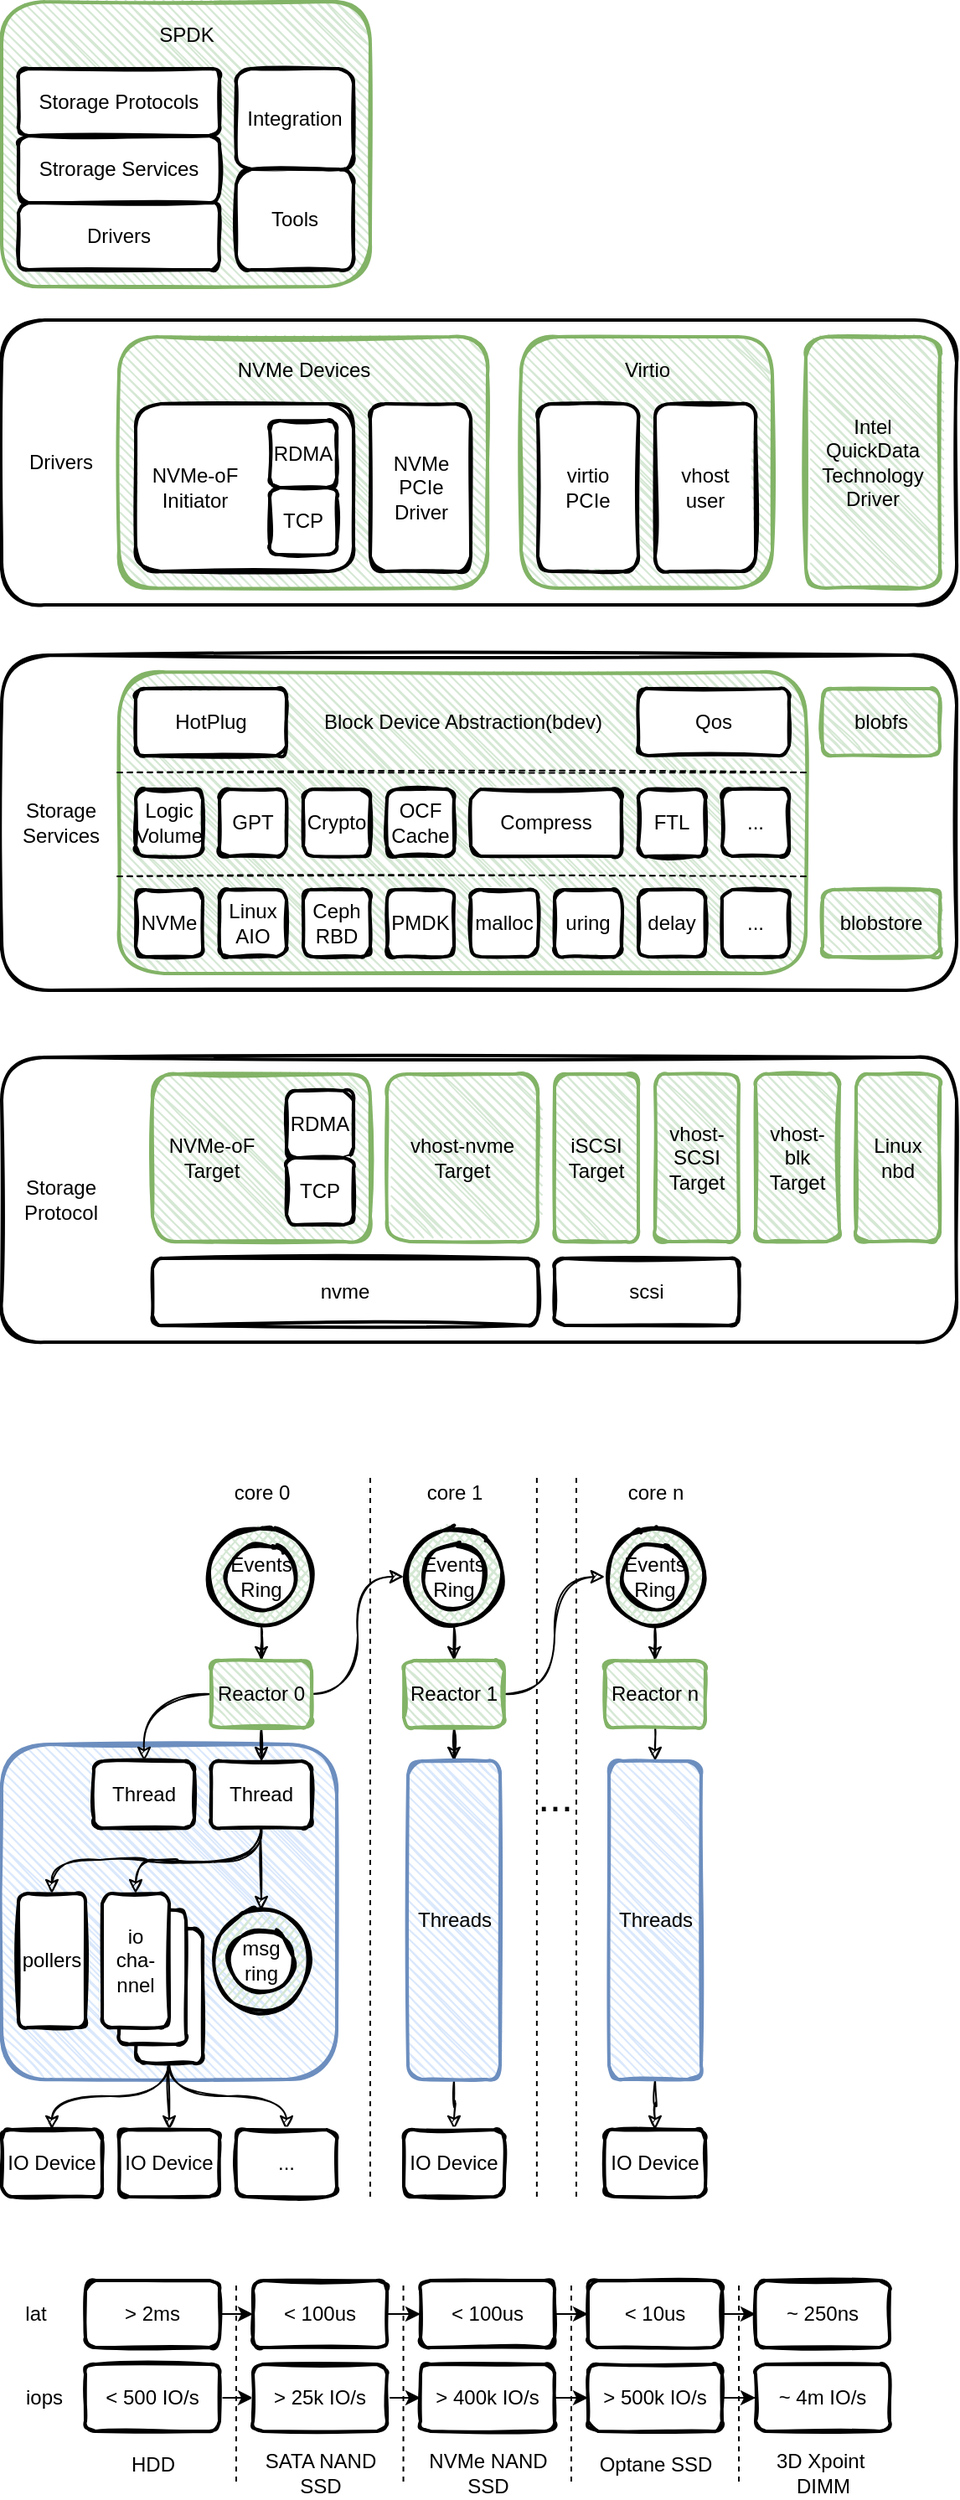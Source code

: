 <mxfile version="14.9.3" type="github" pages="7">
  <diagram id="MdvykoyFpf16G6Eb8rwR" name="spdk">
    <mxGraphModel dx="677" dy="440" grid="1" gridSize="10" guides="1" tooltips="1" connect="1" arrows="1" fold="1" page="1" pageScale="1" pageWidth="827" pageHeight="1169" math="0" shadow="0">
      <root>
        <mxCell id="aO8ubo5fpCJJ_FUXSsr5-0" />
        <mxCell id="aO8ubo5fpCJJ_FUXSsr5-1" parent="aO8ubo5fpCJJ_FUXSsr5-0" />
        <mxCell id="qdBN8hojh8lcDQTwGFMt-77" value="" style="ellipse;whiteSpace=wrap;html=1;aspect=fixed;sketch=1;strokeWidth=2;fillColor=#d5e8d4;fillWeight=1;hachureGap=4;strokeColor=none;hachureAngle=45;" parent="aO8ubo5fpCJJ_FUXSsr5-1" vertex="1">
          <mxGeometry x="430" y="950" width="60" height="60" as="geometry" />
        </mxCell>
        <mxCell id="qdBN8hojh8lcDQTwGFMt-76" value="" style="ellipse;whiteSpace=wrap;html=1;aspect=fixed;sketch=1;strokeWidth=2;fillColor=#d5e8d4;fillWeight=1;hachureGap=4;strokeColor=none;hachureAngle=45;" parent="aO8ubo5fpCJJ_FUXSsr5-1" vertex="1">
          <mxGeometry x="310" y="950" width="60" height="60" as="geometry" />
        </mxCell>
        <mxCell id="qdBN8hojh8lcDQTwGFMt-75" value="" style="ellipse;whiteSpace=wrap;html=1;aspect=fixed;sketch=1;strokeWidth=2;fillColor=#d5e8d4;fillWeight=1;hachureGap=4;strokeColor=none;hachureAngle=45;" parent="aO8ubo5fpCJJ_FUXSsr5-1" vertex="1">
          <mxGeometry x="195" y="950" width="60" height="60" as="geometry" />
        </mxCell>
        <mxCell id="qdBN8hojh8lcDQTwGFMt-58" value="" style="rounded=1;whiteSpace=wrap;html=1;strokeWidth=2;fillWeight=1;hachureGap=4;hachureAngle=45;sketch=1;fillColor=#dae8fc;strokeColor=#6c8ebf;" parent="aO8ubo5fpCJJ_FUXSsr5-1" vertex="1">
          <mxGeometry x="70" y="1080" width="200" height="200" as="geometry" />
        </mxCell>
        <mxCell id="qdBN8hojh8lcDQTwGFMt-26" style="edgeStyle=orthogonalEdgeStyle;curved=1;rounded=0;sketch=1;orthogonalLoop=1;jettySize=auto;html=1;entryX=0.5;entryY=0;entryDx=0;entryDy=0;exitX=0.5;exitY=1;exitDx=0;exitDy=0;" parent="aO8ubo5fpCJJ_FUXSsr5-1" source="qdBN8hojh8lcDQTwGFMt-16" target="qdBN8hojh8lcDQTwGFMt-24" edge="1">
          <mxGeometry relative="1" as="geometry" />
        </mxCell>
        <mxCell id="qdBN8hojh8lcDQTwGFMt-27" style="edgeStyle=orthogonalEdgeStyle;curved=1;rounded=0;sketch=1;orthogonalLoop=1;jettySize=auto;html=1;entryX=0.5;entryY=0;entryDx=0;entryDy=0;" parent="aO8ubo5fpCJJ_FUXSsr5-1" source="qdBN8hojh8lcDQTwGFMt-16" target="qdBN8hojh8lcDQTwGFMt-25" edge="1">
          <mxGeometry relative="1" as="geometry" />
        </mxCell>
        <mxCell id="qdBN8hojh8lcDQTwGFMt-29" style="edgeStyle=orthogonalEdgeStyle;curved=1;rounded=0;sketch=1;orthogonalLoop=1;jettySize=auto;html=1;entryX=0.5;entryY=0;entryDx=0;entryDy=0;exitX=0.5;exitY=1;exitDx=0;exitDy=0;" parent="aO8ubo5fpCJJ_FUXSsr5-1" source="qdBN8hojh8lcDQTwGFMt-16" target="qdBN8hojh8lcDQTwGFMt-28" edge="1">
          <mxGeometry relative="1" as="geometry" />
        </mxCell>
        <mxCell id="qdBN8hojh8lcDQTwGFMt-16" value="" style="rounded=1;whiteSpace=wrap;html=1;strokeWidth=2;fillWeight=4;hachureGap=8;hachureAngle=45;sketch=1;fillColor=#FFFFFF;" parent="aO8ubo5fpCJJ_FUXSsr5-1" vertex="1">
          <mxGeometry x="150" y="1190" width="40" height="80" as="geometry" />
        </mxCell>
        <mxCell id="qdBN8hojh8lcDQTwGFMt-19" value="" style="rounded=1;whiteSpace=wrap;html=1;strokeWidth=2;fillWeight=4;hachureGap=8;hachureAngle=45;sketch=1;fillColor=#FFFFFF;" parent="aO8ubo5fpCJJ_FUXSsr5-1" vertex="1">
          <mxGeometry x="140" y="1179" width="40" height="80" as="geometry" />
        </mxCell>
        <mxCell id="qdBN8hojh8lcDQTwGFMt-4" style="edgeStyle=orthogonalEdgeStyle;rounded=0;orthogonalLoop=1;jettySize=auto;html=1;entryX=0.5;entryY=0;entryDx=0;entryDy=0;sketch=1;" parent="aO8ubo5fpCJJ_FUXSsr5-1" source="qdBN8hojh8lcDQTwGFMt-2" target="qdBN8hojh8lcDQTwGFMt-0" edge="1">
          <mxGeometry relative="1" as="geometry" />
        </mxCell>
        <mxCell id="qdBN8hojh8lcDQTwGFMt-2" value="" style="ellipse;whiteSpace=wrap;html=1;aspect=fixed;sketch=1;strokeWidth=2;fillColor=#d5e8d4;fillWeight=1;hachureGap=4;" parent="aO8ubo5fpCJJ_FUXSsr5-1" vertex="1">
          <mxGeometry x="195" y="950" width="60" height="60" as="geometry" />
        </mxCell>
        <mxCell id="dyGmZnsBo0wU8abT-q0R-5" value="" style="rounded=1;whiteSpace=wrap;html=1;strokeWidth=2;fillWeight=1;hachureGap=4;hachureAngle=45;sketch=1;fillColor=#d5e8d4;strokeColor=#82b366;" parent="aO8ubo5fpCJJ_FUXSsr5-1" vertex="1">
          <mxGeometry x="70" y="40" width="220" height="170" as="geometry" />
        </mxCell>
        <mxCell id="aO8ubo5fpCJJ_FUXSsr5-18" value="" style="rounded=1;whiteSpace=wrap;html=1;strokeWidth=2;fillWeight=4;hachureGap=8;hachureAngle=45;sketch=1;fillColor=#FFFFFF;" parent="aO8ubo5fpCJJ_FUXSsr5-1" vertex="1">
          <mxGeometry x="70" y="230" width="570" height="170" as="geometry" />
        </mxCell>
        <mxCell id="aO8ubo5fpCJJ_FUXSsr5-11" value="" style="rounded=1;whiteSpace=wrap;html=1;strokeWidth=2;fillWeight=1;hachureGap=4;hachureAngle=45;sketch=1;fillColor=#d5e8d4;strokeColor=#82b366;" parent="aO8ubo5fpCJJ_FUXSsr5-1" vertex="1">
          <mxGeometry x="140" y="240" width="220" height="150" as="geometry" />
        </mxCell>
        <mxCell id="aO8ubo5fpCJJ_FUXSsr5-5" value="" style="rounded=1;whiteSpace=wrap;html=1;strokeWidth=2;fillWeight=4;hachureGap=8;hachureAngle=45;sketch=1;fillColor=#FFFFFF;" parent="aO8ubo5fpCJJ_FUXSsr5-1" vertex="1">
          <mxGeometry x="150" y="280" width="130" height="100" as="geometry" />
        </mxCell>
        <mxCell id="aO8ubo5fpCJJ_FUXSsr5-2" value="" style="rounded=1;whiteSpace=wrap;html=1;strokeWidth=2;fillWeight=4;hachureGap=8;hachureAngle=45;sketch=1;fillColor=#FFFFFF;" parent="aO8ubo5fpCJJ_FUXSsr5-1" vertex="1">
          <mxGeometry x="70" y="430" width="570" height="200" as="geometry" />
        </mxCell>
        <mxCell id="aO8ubo5fpCJJ_FUXSsr5-3" value="RDMA" style="rounded=1;whiteSpace=wrap;html=1;strokeWidth=2;fillWeight=4;hachureGap=8;hachureAngle=45;sketch=1;fillColor=#FFFFFF;" parent="aO8ubo5fpCJJ_FUXSsr5-1" vertex="1">
          <mxGeometry x="230" y="290" width="40" height="40" as="geometry" />
        </mxCell>
        <mxCell id="aO8ubo5fpCJJ_FUXSsr5-4" value="TCP" style="rounded=1;whiteSpace=wrap;html=1;strokeWidth=2;fillWeight=4;hachureGap=8;hachureAngle=45;sketch=1;fillColor=#FFFFFF;" parent="aO8ubo5fpCJJ_FUXSsr5-1" vertex="1">
          <mxGeometry x="230" y="330" width="40" height="40" as="geometry" />
        </mxCell>
        <mxCell id="aO8ubo5fpCJJ_FUXSsr5-6" value="NVMe-oF&lt;br&gt;Initiator" style="text;html=1;align=center;verticalAlign=middle;resizable=0;points=[];autosize=1;strokeColor=none;" parent="aO8ubo5fpCJJ_FUXSsr5-1" vertex="1">
          <mxGeometry x="150" y="315" width="70" height="30" as="geometry" />
        </mxCell>
        <mxCell id="aO8ubo5fpCJJ_FUXSsr5-9" value="" style="rounded=1;whiteSpace=wrap;html=1;strokeWidth=2;fillWeight=4;hachureGap=8;hachureAngle=45;sketch=1;fillColor=#FFFFFF;" parent="aO8ubo5fpCJJ_FUXSsr5-1" vertex="1">
          <mxGeometry x="290" y="280" width="60" height="100" as="geometry" />
        </mxCell>
        <mxCell id="aO8ubo5fpCJJ_FUXSsr5-10" value="NVMe&lt;br&gt;PCIe&lt;br&gt;Driver" style="text;html=1;align=center;verticalAlign=middle;resizable=0;points=[];autosize=1;strokeColor=none;" parent="aO8ubo5fpCJJ_FUXSsr5-1" vertex="1">
          <mxGeometry x="295" y="305" width="50" height="50" as="geometry" />
        </mxCell>
        <mxCell id="aO8ubo5fpCJJ_FUXSsr5-12" value="NVMe Devices" style="text;html=1;align=center;verticalAlign=middle;resizable=0;points=[];autosize=1;strokeColor=none;" parent="aO8ubo5fpCJJ_FUXSsr5-1" vertex="1">
          <mxGeometry x="205" y="250" width="90" height="20" as="geometry" />
        </mxCell>
        <mxCell id="aO8ubo5fpCJJ_FUXSsr5-13" value="" style="rounded=1;whiteSpace=wrap;html=1;strokeWidth=2;fillWeight=1;hachureGap=4;hachureAngle=45;sketch=1;fillColor=#d5e8d4;strokeColor=#82b366;" parent="aO8ubo5fpCJJ_FUXSsr5-1" vertex="1">
          <mxGeometry x="380" y="240" width="150" height="150" as="geometry" />
        </mxCell>
        <mxCell id="aO8ubo5fpCJJ_FUXSsr5-14" value="Virtio" style="text;html=1;align=center;verticalAlign=middle;resizable=0;points=[];autosize=1;strokeColor=none;" parent="aO8ubo5fpCJJ_FUXSsr5-1" vertex="1">
          <mxGeometry x="435" y="250" width="40" height="20" as="geometry" />
        </mxCell>
        <mxCell id="aO8ubo5fpCJJ_FUXSsr5-15" value="virtio&lt;br&gt;PCIe" style="rounded=1;whiteSpace=wrap;html=1;strokeWidth=2;fillWeight=4;hachureGap=8;hachureAngle=45;sketch=1;fillColor=#FFFFFF;" parent="aO8ubo5fpCJJ_FUXSsr5-1" vertex="1">
          <mxGeometry x="390" y="280" width="60" height="100" as="geometry" />
        </mxCell>
        <mxCell id="aO8ubo5fpCJJ_FUXSsr5-16" value="vhost&lt;br&gt;user" style="rounded=1;whiteSpace=wrap;html=1;strokeWidth=2;fillWeight=4;hachureGap=8;hachureAngle=45;sketch=1;fillColor=#FFFFFF;" parent="aO8ubo5fpCJJ_FUXSsr5-1" vertex="1">
          <mxGeometry x="460" y="280" width="60" height="100" as="geometry" />
        </mxCell>
        <mxCell id="aO8ubo5fpCJJ_FUXSsr5-17" value="Intel&lt;br&gt;QuickData&lt;br&gt;Technology&lt;br&gt;Driver" style="rounded=1;whiteSpace=wrap;html=1;strokeWidth=2;fillWeight=1;hachureGap=4;hachureAngle=45;sketch=1;fillColor=#d5e8d4;strokeColor=#82b366;" parent="aO8ubo5fpCJJ_FUXSsr5-1" vertex="1">
          <mxGeometry x="550" y="240" width="80" height="150" as="geometry" />
        </mxCell>
        <mxCell id="aO8ubo5fpCJJ_FUXSsr5-19" value="Drivers" style="text;html=1;align=center;verticalAlign=middle;resizable=0;points=[];autosize=1;strokeColor=none;" parent="aO8ubo5fpCJJ_FUXSsr5-1" vertex="1">
          <mxGeometry x="80" y="305" width="50" height="20" as="geometry" />
        </mxCell>
        <mxCell id="dyGmZnsBo0wU8abT-q0R-0" value="Drivers" style="rounded=1;whiteSpace=wrap;html=1;strokeWidth=2;fillWeight=4;hachureGap=8;hachureAngle=45;sketch=1;fillColor=#FFFFFF;" parent="aO8ubo5fpCJJ_FUXSsr5-1" vertex="1">
          <mxGeometry x="80" y="160" width="120" height="40" as="geometry" />
        </mxCell>
        <mxCell id="dyGmZnsBo0wU8abT-q0R-1" value="Strorage Services" style="rounded=1;whiteSpace=wrap;html=1;strokeWidth=2;fillWeight=4;hachureGap=8;hachureAngle=45;sketch=1;fillColor=#FFFFFF;" parent="aO8ubo5fpCJJ_FUXSsr5-1" vertex="1">
          <mxGeometry x="80" y="120" width="120" height="40" as="geometry" />
        </mxCell>
        <mxCell id="dyGmZnsBo0wU8abT-q0R-2" value="Storage Protocols" style="rounded=1;whiteSpace=wrap;html=1;strokeWidth=2;fillWeight=4;hachureGap=8;hachureAngle=45;sketch=1;fillColor=#FFFFFF;" parent="aO8ubo5fpCJJ_FUXSsr5-1" vertex="1">
          <mxGeometry x="80" y="80" width="120" height="40" as="geometry" />
        </mxCell>
        <mxCell id="dyGmZnsBo0wU8abT-q0R-3" value="Tools" style="rounded=1;whiteSpace=wrap;html=1;strokeWidth=2;fillWeight=4;hachureGap=8;hachureAngle=45;sketch=1;fillColor=#FFFFFF;" parent="aO8ubo5fpCJJ_FUXSsr5-1" vertex="1">
          <mxGeometry x="210" y="140" width="70" height="60" as="geometry" />
        </mxCell>
        <mxCell id="dyGmZnsBo0wU8abT-q0R-4" value="Integration" style="rounded=1;whiteSpace=wrap;html=1;strokeWidth=2;fillWeight=4;hachureGap=8;hachureAngle=45;sketch=1;fillColor=#FFFFFF;" parent="aO8ubo5fpCJJ_FUXSsr5-1" vertex="1">
          <mxGeometry x="210" y="80" width="70" height="60" as="geometry" />
        </mxCell>
        <mxCell id="dyGmZnsBo0wU8abT-q0R-6" value="SPDK" style="text;html=1;align=center;verticalAlign=middle;resizable=0;points=[];autosize=1;strokeColor=none;" parent="aO8ubo5fpCJJ_FUXSsr5-1" vertex="1">
          <mxGeometry x="155" y="50" width="50" height="20" as="geometry" />
        </mxCell>
        <mxCell id="dyGmZnsBo0wU8abT-q0R-8" value="" style="rounded=1;whiteSpace=wrap;html=1;strokeWidth=2;fillWeight=1;hachureGap=4;hachureAngle=45;sketch=1;fillColor=#d5e8d4;strokeColor=#82b366;" parent="aO8ubo5fpCJJ_FUXSsr5-1" vertex="1">
          <mxGeometry x="140" y="440" width="410" height="180" as="geometry" />
        </mxCell>
        <mxCell id="aO8ubo5fpCJJ_FUXSsr5-20" value="NVMe" style="rounded=1;whiteSpace=wrap;html=1;strokeWidth=2;fillWeight=4;hachureGap=8;hachureAngle=45;sketch=1;fillColor=#FFFFFF;" parent="aO8ubo5fpCJJ_FUXSsr5-1" vertex="1">
          <mxGeometry x="150" y="570" width="40" height="40" as="geometry" />
        </mxCell>
        <mxCell id="aO8ubo5fpCJJ_FUXSsr5-21" value="Linux&lt;br&gt;AIO" style="rounded=1;whiteSpace=wrap;html=1;strokeWidth=2;fillWeight=4;hachureGap=8;hachureAngle=45;sketch=1;fillColor=#FFFFFF;" parent="aO8ubo5fpCJJ_FUXSsr5-1" vertex="1">
          <mxGeometry x="200" y="570" width="40" height="40" as="geometry" />
        </mxCell>
        <mxCell id="aO8ubo5fpCJJ_FUXSsr5-22" value="Ceph&lt;br&gt;RBD" style="rounded=1;whiteSpace=wrap;html=1;strokeWidth=2;fillWeight=4;hachureGap=8;hachureAngle=45;sketch=1;fillColor=#FFFFFF;" parent="aO8ubo5fpCJJ_FUXSsr5-1" vertex="1">
          <mxGeometry x="250" y="570" width="40" height="40" as="geometry" />
        </mxCell>
        <mxCell id="aO8ubo5fpCJJ_FUXSsr5-23" value="PMDK" style="rounded=1;whiteSpace=wrap;html=1;strokeWidth=2;fillWeight=4;hachureGap=8;hachureAngle=45;sketch=1;fillColor=#FFFFFF;" parent="aO8ubo5fpCJJ_FUXSsr5-1" vertex="1">
          <mxGeometry x="300" y="570" width="40" height="40" as="geometry" />
        </mxCell>
        <mxCell id="aO8ubo5fpCJJ_FUXSsr5-24" value="malloc" style="rounded=1;whiteSpace=wrap;html=1;strokeWidth=2;fillWeight=4;hachureGap=8;hachureAngle=45;sketch=1;fillColor=#FFFFFF;" parent="aO8ubo5fpCJJ_FUXSsr5-1" vertex="1">
          <mxGeometry x="350" y="570" width="40" height="40" as="geometry" />
        </mxCell>
        <mxCell id="aO8ubo5fpCJJ_FUXSsr5-25" value="uring" style="rounded=1;whiteSpace=wrap;html=1;strokeWidth=2;fillWeight=4;hachureGap=8;hachureAngle=45;sketch=1;fillColor=#FFFFFF;" parent="aO8ubo5fpCJJ_FUXSsr5-1" vertex="1">
          <mxGeometry x="400" y="570" width="40" height="40" as="geometry" />
        </mxCell>
        <mxCell id="aO8ubo5fpCJJ_FUXSsr5-26" value="delay" style="rounded=1;whiteSpace=wrap;html=1;strokeWidth=2;fillWeight=4;hachureGap=8;hachureAngle=45;sketch=1;fillColor=#FFFFFF;" parent="aO8ubo5fpCJJ_FUXSsr5-1" vertex="1">
          <mxGeometry x="450" y="570" width="40" height="40" as="geometry" />
        </mxCell>
        <mxCell id="dyGmZnsBo0wU8abT-q0R-7" value="..." style="rounded=1;whiteSpace=wrap;html=1;strokeWidth=2;fillWeight=4;hachureGap=8;hachureAngle=45;sketch=1;fillColor=#FFFFFF;" parent="aO8ubo5fpCJJ_FUXSsr5-1" vertex="1">
          <mxGeometry x="500" y="570" width="40" height="40" as="geometry" />
        </mxCell>
        <mxCell id="dyGmZnsBo0wU8abT-q0R-9" value="blobfs" style="rounded=1;whiteSpace=wrap;html=1;strokeWidth=2;fillWeight=1;hachureGap=4;hachureAngle=45;sketch=1;fillColor=#d5e8d4;strokeColor=#82b366;" parent="aO8ubo5fpCJJ_FUXSsr5-1" vertex="1">
          <mxGeometry x="560" y="450" width="70" height="40" as="geometry" />
        </mxCell>
        <mxCell id="dyGmZnsBo0wU8abT-q0R-10" value="blobstore" style="rounded=1;whiteSpace=wrap;html=1;strokeWidth=2;fillWeight=1;hachureGap=4;hachureAngle=45;sketch=1;fillColor=#d5e8d4;strokeColor=#82b366;" parent="aO8ubo5fpCJJ_FUXSsr5-1" vertex="1">
          <mxGeometry x="560" y="570" width="70" height="40" as="geometry" />
        </mxCell>
        <mxCell id="dyGmZnsBo0wU8abT-q0R-11" value="" style="endArrow=none;dashed=1;html=1;sketch=1;" parent="aO8ubo5fpCJJ_FUXSsr5-1" edge="1">
          <mxGeometry width="50" height="50" relative="1" as="geometry">
            <mxPoint x="139" y="562" as="sourcePoint" />
            <mxPoint x="550" y="562" as="targetPoint" />
          </mxGeometry>
        </mxCell>
        <mxCell id="dyGmZnsBo0wU8abT-q0R-12" value="Logic&lt;br&gt;Volume" style="rounded=1;whiteSpace=wrap;html=1;strokeWidth=2;fillWeight=4;hachureGap=8;hachureAngle=45;sketch=1;fillColor=#FFFFFF;" parent="aO8ubo5fpCJJ_FUXSsr5-1" vertex="1">
          <mxGeometry x="150" y="510" width="40" height="40" as="geometry" />
        </mxCell>
        <mxCell id="dyGmZnsBo0wU8abT-q0R-13" value="GPT" style="rounded=1;whiteSpace=wrap;html=1;strokeWidth=2;fillWeight=4;hachureGap=8;hachureAngle=45;sketch=1;fillColor=#FFFFFF;" parent="aO8ubo5fpCJJ_FUXSsr5-1" vertex="1">
          <mxGeometry x="200" y="510" width="40" height="40" as="geometry" />
        </mxCell>
        <mxCell id="dyGmZnsBo0wU8abT-q0R-14" value="Crypto" style="rounded=1;whiteSpace=wrap;html=1;strokeWidth=2;fillWeight=4;hachureGap=8;hachureAngle=45;sketch=1;fillColor=#FFFFFF;" parent="aO8ubo5fpCJJ_FUXSsr5-1" vertex="1">
          <mxGeometry x="250" y="510" width="40" height="40" as="geometry" />
        </mxCell>
        <mxCell id="dyGmZnsBo0wU8abT-q0R-15" value="OCF&lt;br&gt;Cache" style="rounded=1;whiteSpace=wrap;html=1;strokeWidth=2;fillWeight=4;hachureGap=8;hachureAngle=45;sketch=1;fillColor=#FFFFFF;" parent="aO8ubo5fpCJJ_FUXSsr5-1" vertex="1">
          <mxGeometry x="300" y="510" width="40" height="40" as="geometry" />
        </mxCell>
        <mxCell id="dyGmZnsBo0wU8abT-q0R-16" value="Compress" style="rounded=1;whiteSpace=wrap;html=1;strokeWidth=2;fillWeight=4;hachureGap=8;hachureAngle=45;sketch=1;fillColor=#FFFFFF;" parent="aO8ubo5fpCJJ_FUXSsr5-1" vertex="1">
          <mxGeometry x="350" y="510" width="90" height="40" as="geometry" />
        </mxCell>
        <mxCell id="dyGmZnsBo0wU8abT-q0R-17" value="FTL" style="rounded=1;whiteSpace=wrap;html=1;strokeWidth=2;fillWeight=4;hachureGap=8;hachureAngle=45;sketch=1;fillColor=#FFFFFF;" parent="aO8ubo5fpCJJ_FUXSsr5-1" vertex="1">
          <mxGeometry x="450" y="510" width="40" height="40" as="geometry" />
        </mxCell>
        <mxCell id="dyGmZnsBo0wU8abT-q0R-18" value="..." style="rounded=1;whiteSpace=wrap;html=1;strokeWidth=2;fillWeight=4;hachureGap=8;hachureAngle=45;sketch=1;fillColor=#FFFFFF;" parent="aO8ubo5fpCJJ_FUXSsr5-1" vertex="1">
          <mxGeometry x="500" y="510" width="40" height="40" as="geometry" />
        </mxCell>
        <mxCell id="dyGmZnsBo0wU8abT-q0R-19" value="HotPlug" style="rounded=1;whiteSpace=wrap;html=1;strokeWidth=2;fillWeight=4;hachureGap=8;hachureAngle=45;sketch=1;fillColor=#FFFFFF;" parent="aO8ubo5fpCJJ_FUXSsr5-1" vertex="1">
          <mxGeometry x="150" y="450" width="90" height="40" as="geometry" />
        </mxCell>
        <mxCell id="dyGmZnsBo0wU8abT-q0R-20" value="" style="endArrow=none;dashed=1;html=1;sketch=1;" parent="aO8ubo5fpCJJ_FUXSsr5-1" edge="1">
          <mxGeometry width="50" height="50" relative="1" as="geometry">
            <mxPoint x="139" y="500" as="sourcePoint" />
            <mxPoint x="550" y="500" as="targetPoint" />
          </mxGeometry>
        </mxCell>
        <mxCell id="dyGmZnsBo0wU8abT-q0R-21" value="Qos" style="rounded=1;whiteSpace=wrap;html=1;strokeWidth=2;fillWeight=4;hachureGap=8;hachureAngle=45;sketch=1;fillColor=#FFFFFF;" parent="aO8ubo5fpCJJ_FUXSsr5-1" vertex="1">
          <mxGeometry x="450" y="450" width="90" height="40" as="geometry" />
        </mxCell>
        <mxCell id="dyGmZnsBo0wU8abT-q0R-22" value="Block Device Abstraction(bdev)" style="text;html=1;align=center;verticalAlign=middle;resizable=0;points=[];autosize=1;strokeColor=none;" parent="aO8ubo5fpCJJ_FUXSsr5-1" vertex="1">
          <mxGeometry x="255" y="460" width="180" height="20" as="geometry" />
        </mxCell>
        <mxCell id="dyGmZnsBo0wU8abT-q0R-23" value="Storage&lt;br&gt;Services" style="text;html=1;align=center;verticalAlign=middle;resizable=0;points=[];autosize=1;strokeColor=none;" parent="aO8ubo5fpCJJ_FUXSsr5-1" vertex="1">
          <mxGeometry x="75" y="515" width="60" height="30" as="geometry" />
        </mxCell>
        <mxCell id="dyGmZnsBo0wU8abT-q0R-24" value="" style="rounded=1;whiteSpace=wrap;html=1;strokeWidth=2;fillWeight=4;hachureGap=8;hachureAngle=45;sketch=1;fillColor=#FFFFFF;" parent="aO8ubo5fpCJJ_FUXSsr5-1" vertex="1">
          <mxGeometry x="70" y="670" width="570" height="170" as="geometry" />
        </mxCell>
        <mxCell id="dyGmZnsBo0wU8abT-q0R-26" value="" style="rounded=1;whiteSpace=wrap;html=1;strokeWidth=2;fillWeight=1;hachureGap=4;hachureAngle=45;sketch=1;fillColor=#d5e8d4;strokeColor=#82b366;" parent="aO8ubo5fpCJJ_FUXSsr5-1" vertex="1">
          <mxGeometry x="160" y="680" width="130" height="100" as="geometry" />
        </mxCell>
        <mxCell id="dyGmZnsBo0wU8abT-q0R-27" value="RDMA" style="rounded=1;whiteSpace=wrap;html=1;strokeWidth=2;fillWeight=4;hachureGap=8;hachureAngle=45;sketch=1;fillColor=#FFFFFF;" parent="aO8ubo5fpCJJ_FUXSsr5-1" vertex="1">
          <mxGeometry x="240" y="690" width="40" height="40" as="geometry" />
        </mxCell>
        <mxCell id="dyGmZnsBo0wU8abT-q0R-28" value="TCP" style="rounded=1;whiteSpace=wrap;html=1;strokeWidth=2;fillWeight=4;hachureGap=8;hachureAngle=45;sketch=1;fillColor=#FFFFFF;" parent="aO8ubo5fpCJJ_FUXSsr5-1" vertex="1">
          <mxGeometry x="240" y="730" width="40" height="40" as="geometry" />
        </mxCell>
        <mxCell id="dyGmZnsBo0wU8abT-q0R-29" value="NVMe-oF&lt;br&gt;Target" style="text;html=1;align=center;verticalAlign=middle;resizable=0;points=[];autosize=1;strokeColor=none;" parent="aO8ubo5fpCJJ_FUXSsr5-1" vertex="1">
          <mxGeometry x="160" y="715" width="70" height="30" as="geometry" />
        </mxCell>
        <mxCell id="dyGmZnsBo0wU8abT-q0R-30" value="vhost-nvme&lt;br&gt;Target" style="rounded=1;whiteSpace=wrap;html=1;strokeWidth=2;fillWeight=1;hachureGap=4;hachureAngle=45;sketch=1;fillColor=#d5e8d4;strokeColor=#82b366;" parent="aO8ubo5fpCJJ_FUXSsr5-1" vertex="1">
          <mxGeometry x="300" y="680" width="90" height="100" as="geometry" />
        </mxCell>
        <mxCell id="dyGmZnsBo0wU8abT-q0R-31" value="nvme" style="rounded=1;whiteSpace=wrap;html=1;strokeWidth=2;fillWeight=4;hachureGap=8;hachureAngle=45;sketch=1;fillColor=#FFFFFF;" parent="aO8ubo5fpCJJ_FUXSsr5-1" vertex="1">
          <mxGeometry x="160" y="790" width="230" height="40" as="geometry" />
        </mxCell>
        <mxCell id="dyGmZnsBo0wU8abT-q0R-32" value="scsi" style="rounded=1;whiteSpace=wrap;html=1;strokeWidth=2;fillWeight=4;hachureGap=8;hachureAngle=45;sketch=1;fillColor=#FFFFFF;" parent="aO8ubo5fpCJJ_FUXSsr5-1" vertex="1">
          <mxGeometry x="400" y="790" width="110" height="40" as="geometry" />
        </mxCell>
        <mxCell id="dyGmZnsBo0wU8abT-q0R-33" value="iSCSI&lt;br&gt;Target" style="rounded=1;whiteSpace=wrap;html=1;strokeWidth=2;fillWeight=1;hachureGap=4;hachureAngle=45;sketch=1;fillColor=#d5e8d4;strokeColor=#82b366;" parent="aO8ubo5fpCJJ_FUXSsr5-1" vertex="1">
          <mxGeometry x="400" y="680" width="50" height="100" as="geometry" />
        </mxCell>
        <mxCell id="dyGmZnsBo0wU8abT-q0R-34" value="vhost-SCSI&lt;br&gt;Target" style="rounded=1;whiteSpace=wrap;html=1;strokeWidth=2;fillWeight=1;hachureGap=4;hachureAngle=45;sketch=1;fillColor=#d5e8d4;strokeColor=#82b366;" parent="aO8ubo5fpCJJ_FUXSsr5-1" vertex="1">
          <mxGeometry x="460" y="680" width="50" height="100" as="geometry" />
        </mxCell>
        <mxCell id="dyGmZnsBo0wU8abT-q0R-35" value="vhost-blk&lt;br&gt;Target" style="rounded=1;whiteSpace=wrap;html=1;strokeWidth=2;fillWeight=1;hachureGap=4;hachureAngle=45;sketch=1;fillColor=#d5e8d4;strokeColor=#82b366;" parent="aO8ubo5fpCJJ_FUXSsr5-1" vertex="1">
          <mxGeometry x="520" y="680" width="50" height="100" as="geometry" />
        </mxCell>
        <mxCell id="dyGmZnsBo0wU8abT-q0R-36" value="Linux&lt;br&gt;nbd" style="rounded=1;whiteSpace=wrap;html=1;strokeWidth=2;fillWeight=1;hachureGap=4;hachureAngle=45;sketch=1;fillColor=#d5e8d4;strokeColor=#82b366;" parent="aO8ubo5fpCJJ_FUXSsr5-1" vertex="1">
          <mxGeometry x="580" y="680" width="50" height="100" as="geometry" />
        </mxCell>
        <mxCell id="dyGmZnsBo0wU8abT-q0R-37" value="Storage&lt;br&gt;Protocol" style="text;html=1;align=center;verticalAlign=middle;resizable=0;points=[];autosize=1;strokeColor=none;" parent="aO8ubo5fpCJJ_FUXSsr5-1" vertex="1">
          <mxGeometry x="75" y="740" width="60" height="30" as="geometry" />
        </mxCell>
        <mxCell id="qdBN8hojh8lcDQTwGFMt-6" style="edgeStyle=orthogonalEdgeStyle;rounded=0;sketch=1;orthogonalLoop=1;jettySize=auto;html=1;entryX=0.5;entryY=0;entryDx=0;entryDy=0;" parent="aO8ubo5fpCJJ_FUXSsr5-1" source="qdBN8hojh8lcDQTwGFMt-0" target="qdBN8hojh8lcDQTwGFMt-5" edge="1">
          <mxGeometry relative="1" as="geometry" />
        </mxCell>
        <mxCell id="qdBN8hojh8lcDQTwGFMt-8" style="edgeStyle=orthogonalEdgeStyle;rounded=0;sketch=1;orthogonalLoop=1;jettySize=auto;html=1;entryX=0.5;entryY=0;entryDx=0;entryDy=0;curved=1;exitX=0;exitY=0.5;exitDx=0;exitDy=0;" parent="aO8ubo5fpCJJ_FUXSsr5-1" source="qdBN8hojh8lcDQTwGFMt-0" target="qdBN8hojh8lcDQTwGFMt-7" edge="1">
          <mxGeometry relative="1" as="geometry" />
        </mxCell>
        <mxCell id="s3facTA-fgQU1S4pzu43-0" style="edgeStyle=orthogonalEdgeStyle;rounded=0;orthogonalLoop=1;jettySize=auto;html=1;entryX=0;entryY=0.5;entryDx=0;entryDy=0;curved=1;sketch=1;" parent="aO8ubo5fpCJJ_FUXSsr5-1" source="qdBN8hojh8lcDQTwGFMt-0" target="qdBN8hojh8lcDQTwGFMt-38" edge="1">
          <mxGeometry relative="1" as="geometry" />
        </mxCell>
        <mxCell id="qdBN8hojh8lcDQTwGFMt-0" value="Reactor 0" style="rounded=1;whiteSpace=wrap;html=1;strokeWidth=2;fillWeight=1;hachureGap=4;hachureAngle=45;sketch=1;fillColor=#d5e8d4;strokeColor=#82b366;" parent="aO8ubo5fpCJJ_FUXSsr5-1" vertex="1">
          <mxGeometry x="195" y="1030" width="60" height="40" as="geometry" />
        </mxCell>
        <mxCell id="qdBN8hojh8lcDQTwGFMt-1" value="Events&lt;br&gt;Ring" style="ellipse;whiteSpace=wrap;html=1;aspect=fixed;sketch=1;strokeWidth=2;" parent="aO8ubo5fpCJJ_FUXSsr5-1" vertex="1">
          <mxGeometry x="205" y="960" width="40" height="40" as="geometry" />
        </mxCell>
        <mxCell id="qdBN8hojh8lcDQTwGFMt-14" style="edgeStyle=orthogonalEdgeStyle;curved=1;rounded=0;sketch=1;orthogonalLoop=1;jettySize=auto;html=1;entryX=0.5;entryY=0;entryDx=0;entryDy=0;exitX=0.5;exitY=1;exitDx=0;exitDy=0;" parent="aO8ubo5fpCJJ_FUXSsr5-1" source="qdBN8hojh8lcDQTwGFMt-5" target="qdBN8hojh8lcDQTwGFMt-11" edge="1">
          <mxGeometry relative="1" as="geometry" />
        </mxCell>
        <mxCell id="qdBN8hojh8lcDQTwGFMt-21" style="edgeStyle=orthogonalEdgeStyle;curved=1;rounded=0;sketch=1;orthogonalLoop=1;jettySize=auto;html=1;entryX=0.5;entryY=0;entryDx=0;entryDy=0;exitX=0.5;exitY=1;exitDx=0;exitDy=0;" parent="aO8ubo5fpCJJ_FUXSsr5-1" source="qdBN8hojh8lcDQTwGFMt-5" target="qdBN8hojh8lcDQTwGFMt-15" edge="1">
          <mxGeometry relative="1" as="geometry" />
        </mxCell>
        <mxCell id="qdBN8hojh8lcDQTwGFMt-22" style="edgeStyle=orthogonalEdgeStyle;curved=1;rounded=0;sketch=1;orthogonalLoop=1;jettySize=auto;html=1;exitX=0.5;exitY=1;exitDx=0;exitDy=0;" parent="aO8ubo5fpCJJ_FUXSsr5-1" source="qdBN8hojh8lcDQTwGFMt-5" target="qdBN8hojh8lcDQTwGFMt-17" edge="1">
          <mxGeometry relative="1" as="geometry" />
        </mxCell>
        <mxCell id="qdBN8hojh8lcDQTwGFMt-5" value="Thread" style="rounded=1;whiteSpace=wrap;html=1;strokeWidth=2;fillWeight=4;hachureGap=8;hachureAngle=45;sketch=1;fillColor=#FFFFFF;" parent="aO8ubo5fpCJJ_FUXSsr5-1" vertex="1">
          <mxGeometry x="195" y="1090" width="60" height="40" as="geometry" />
        </mxCell>
        <mxCell id="qdBN8hojh8lcDQTwGFMt-7" value="Thread" style="rounded=1;whiteSpace=wrap;html=1;strokeWidth=2;fillWeight=4;hachureGap=8;hachureAngle=45;sketch=1;fillColor=#FFFFFF;" parent="aO8ubo5fpCJJ_FUXSsr5-1" vertex="1">
          <mxGeometry x="125" y="1090" width="60" height="40" as="geometry" />
        </mxCell>
        <mxCell id="qdBN8hojh8lcDQTwGFMt-11" value="pollers" style="rounded=1;whiteSpace=wrap;html=1;strokeWidth=2;fillWeight=4;hachureGap=8;hachureAngle=45;sketch=1;fillColor=#FFFFFF;" parent="aO8ubo5fpCJJ_FUXSsr5-1" vertex="1">
          <mxGeometry x="80" y="1169" width="40" height="80" as="geometry" />
        </mxCell>
        <mxCell id="qdBN8hojh8lcDQTwGFMt-15" value="io&lt;br&gt;cha-nnel" style="rounded=1;whiteSpace=wrap;html=1;strokeWidth=2;fillWeight=4;hachureGap=8;hachureAngle=45;sketch=1;fillColor=#FFFFFF;" parent="aO8ubo5fpCJJ_FUXSsr5-1" vertex="1">
          <mxGeometry x="130" y="1169" width="40" height="80" as="geometry" />
        </mxCell>
        <mxCell id="qdBN8hojh8lcDQTwGFMt-20" value="" style="group" parent="aO8ubo5fpCJJ_FUXSsr5-1" vertex="1" connectable="0">
          <mxGeometry x="195" y="1179" width="60" height="60" as="geometry" />
        </mxCell>
        <mxCell id="qdBN8hojh8lcDQTwGFMt-17" value="" style="ellipse;whiteSpace=wrap;html=1;aspect=fixed;sketch=1;strokeWidth=2;fillColor=#d5e8d4;fillWeight=1;hachureGap=4;" parent="qdBN8hojh8lcDQTwGFMt-20" vertex="1">
          <mxGeometry width="60" height="60" as="geometry" />
        </mxCell>
        <mxCell id="qdBN8hojh8lcDQTwGFMt-18" value="msg&lt;br&gt;ring" style="ellipse;whiteSpace=wrap;html=1;aspect=fixed;sketch=1;strokeWidth=2;" parent="qdBN8hojh8lcDQTwGFMt-20" vertex="1">
          <mxGeometry x="10" y="10" width="40" height="40" as="geometry" />
        </mxCell>
        <mxCell id="qdBN8hojh8lcDQTwGFMt-24" value="IO Device" style="rounded=1;whiteSpace=wrap;html=1;strokeWidth=2;fillWeight=4;hachureGap=8;hachureAngle=45;sketch=1;fillColor=#FFFFFF;" parent="aO8ubo5fpCJJ_FUXSsr5-1" vertex="1">
          <mxGeometry x="70" y="1310" width="60" height="40" as="geometry" />
        </mxCell>
        <mxCell id="qdBN8hojh8lcDQTwGFMt-25" value="IO Device" style="rounded=1;whiteSpace=wrap;html=1;strokeWidth=2;fillWeight=4;hachureGap=8;hachureAngle=45;sketch=1;fillColor=#FFFFFF;" parent="aO8ubo5fpCJJ_FUXSsr5-1" vertex="1">
          <mxGeometry x="140" y="1310" width="60" height="40" as="geometry" />
        </mxCell>
        <mxCell id="qdBN8hojh8lcDQTwGFMt-28" value="..." style="rounded=1;whiteSpace=wrap;html=1;strokeWidth=2;fillWeight=4;hachureGap=8;hachureAngle=45;sketch=1;fillColor=#FFFFFF;" parent="aO8ubo5fpCJJ_FUXSsr5-1" vertex="1">
          <mxGeometry x="210" y="1310" width="60" height="40" as="geometry" />
        </mxCell>
        <mxCell id="qdBN8hojh8lcDQTwGFMt-30" value="" style="endArrow=none;dashed=1;html=1;" parent="aO8ubo5fpCJJ_FUXSsr5-1" edge="1">
          <mxGeometry width="50" height="50" relative="1" as="geometry">
            <mxPoint x="290" y="1350" as="sourcePoint" />
            <mxPoint x="290" y="920" as="targetPoint" />
          </mxGeometry>
        </mxCell>
        <mxCell id="qdBN8hojh8lcDQTwGFMt-31" value="core 0" style="text;html=1;align=center;verticalAlign=middle;resizable=0;points=[];autosize=1;strokeColor=none;" parent="aO8ubo5fpCJJ_FUXSsr5-1" vertex="1">
          <mxGeometry x="200" y="920" width="50" height="20" as="geometry" />
        </mxCell>
        <mxCell id="qdBN8hojh8lcDQTwGFMt-37" style="edgeStyle=orthogonalEdgeStyle;rounded=0;orthogonalLoop=1;jettySize=auto;html=1;entryX=0.5;entryY=0;entryDx=0;entryDy=0;sketch=1;" parent="aO8ubo5fpCJJ_FUXSsr5-1" source="qdBN8hojh8lcDQTwGFMt-38" target="qdBN8hojh8lcDQTwGFMt-41" edge="1">
          <mxGeometry relative="1" as="geometry" />
        </mxCell>
        <mxCell id="qdBN8hojh8lcDQTwGFMt-38" value="" style="ellipse;whiteSpace=wrap;html=1;aspect=fixed;sketch=1;strokeWidth=2;fillColor=#d5e8d4;fillWeight=1;hachureGap=4;" parent="aO8ubo5fpCJJ_FUXSsr5-1" vertex="1">
          <mxGeometry x="310" y="950" width="60" height="60" as="geometry" />
        </mxCell>
        <mxCell id="Ml1rI96niuN7LXD7NVQA-3" style="edgeStyle=orthogonalEdgeStyle;rounded=0;orthogonalLoop=1;jettySize=auto;html=1;entryX=0.5;entryY=0;entryDx=0;entryDy=0;sketch=1;" parent="aO8ubo5fpCJJ_FUXSsr5-1" source="qdBN8hojh8lcDQTwGFMt-41" target="qdBN8hojh8lcDQTwGFMt-59" edge="1">
          <mxGeometry relative="1" as="geometry" />
        </mxCell>
        <mxCell id="s3facTA-fgQU1S4pzu43-2" style="edgeStyle=orthogonalEdgeStyle;curved=1;rounded=0;sketch=1;orthogonalLoop=1;jettySize=auto;html=1;entryX=0;entryY=0.5;entryDx=0;entryDy=0;" parent="aO8ubo5fpCJJ_FUXSsr5-1" source="qdBN8hojh8lcDQTwGFMt-41" target="qdBN8hojh8lcDQTwGFMt-67" edge="1">
          <mxGeometry relative="1" as="geometry" />
        </mxCell>
        <mxCell id="qdBN8hojh8lcDQTwGFMt-41" value="Reactor 1" style="rounded=1;whiteSpace=wrap;html=1;strokeWidth=2;fillWeight=1;hachureGap=4;hachureAngle=45;sketch=1;fillColor=#d5e8d4;strokeColor=#82b366;" parent="aO8ubo5fpCJJ_FUXSsr5-1" vertex="1">
          <mxGeometry x="310" y="1030" width="60" height="40" as="geometry" />
        </mxCell>
        <mxCell id="qdBN8hojh8lcDQTwGFMt-42" value="Events&lt;br&gt;Ring" style="ellipse;whiteSpace=wrap;html=1;aspect=fixed;sketch=1;strokeWidth=2;" parent="aO8ubo5fpCJJ_FUXSsr5-1" vertex="1">
          <mxGeometry x="320" y="960" width="40" height="40" as="geometry" />
        </mxCell>
        <mxCell id="qdBN8hojh8lcDQTwGFMt-61" style="edgeStyle=orthogonalEdgeStyle;curved=1;rounded=0;sketch=1;orthogonalLoop=1;jettySize=auto;html=1;entryX=0.5;entryY=0;entryDx=0;entryDy=0;" parent="aO8ubo5fpCJJ_FUXSsr5-1" source="qdBN8hojh8lcDQTwGFMt-59" target="qdBN8hojh8lcDQTwGFMt-60" edge="1">
          <mxGeometry relative="1" as="geometry" />
        </mxCell>
        <mxCell id="qdBN8hojh8lcDQTwGFMt-59" value="Threads" style="rounded=1;whiteSpace=wrap;html=1;strokeWidth=2;fillWeight=1;hachureGap=4;hachureAngle=45;sketch=1;fillColor=#dae8fc;strokeColor=#6c8ebf;" parent="aO8ubo5fpCJJ_FUXSsr5-1" vertex="1">
          <mxGeometry x="312.5" y="1090" width="55" height="190" as="geometry" />
        </mxCell>
        <mxCell id="qdBN8hojh8lcDQTwGFMt-60" value="IO Device" style="rounded=1;whiteSpace=wrap;html=1;strokeWidth=2;fillWeight=4;hachureGap=8;hachureAngle=45;sketch=1;fillColor=#FFFFFF;" parent="aO8ubo5fpCJJ_FUXSsr5-1" vertex="1">
          <mxGeometry x="310" y="1310" width="60" height="40" as="geometry" />
        </mxCell>
        <mxCell id="qdBN8hojh8lcDQTwGFMt-62" value="core 1" style="text;html=1;align=center;verticalAlign=middle;resizable=0;points=[];autosize=1;strokeColor=none;" parent="aO8ubo5fpCJJ_FUXSsr5-1" vertex="1">
          <mxGeometry x="315" y="920" width="50" height="20" as="geometry" />
        </mxCell>
        <mxCell id="qdBN8hojh8lcDQTwGFMt-63" value="" style="endArrow=none;dashed=1;html=1;" parent="aO8ubo5fpCJJ_FUXSsr5-1" edge="1">
          <mxGeometry width="50" height="50" relative="1" as="geometry">
            <mxPoint x="389.43" y="1350" as="sourcePoint" />
            <mxPoint x="389.43" y="920" as="targetPoint" />
          </mxGeometry>
        </mxCell>
        <mxCell id="qdBN8hojh8lcDQTwGFMt-64" value="" style="endArrow=none;dashed=1;html=1;" parent="aO8ubo5fpCJJ_FUXSsr5-1" edge="1">
          <mxGeometry width="50" height="50" relative="1" as="geometry">
            <mxPoint x="413" y="1350" as="sourcePoint" />
            <mxPoint x="413" y="920" as="targetPoint" />
          </mxGeometry>
        </mxCell>
        <mxCell id="qdBN8hojh8lcDQTwGFMt-65" value="..." style="text;html=1;align=center;verticalAlign=middle;resizable=0;points=[];autosize=1;strokeColor=none;strokeWidth=1;fontSize=25;" parent="aO8ubo5fpCJJ_FUXSsr5-1" vertex="1">
          <mxGeometry x="380" y="1090" width="40" height="40" as="geometry" />
        </mxCell>
        <mxCell id="qdBN8hojh8lcDQTwGFMt-66" style="edgeStyle=orthogonalEdgeStyle;rounded=0;orthogonalLoop=1;jettySize=auto;html=1;entryX=0.5;entryY=0;entryDx=0;entryDy=0;sketch=1;" parent="aO8ubo5fpCJJ_FUXSsr5-1" source="qdBN8hojh8lcDQTwGFMt-67" target="qdBN8hojh8lcDQTwGFMt-69" edge="1">
          <mxGeometry relative="1" as="geometry" />
        </mxCell>
        <mxCell id="qdBN8hojh8lcDQTwGFMt-67" value="" style="ellipse;whiteSpace=wrap;html=1;aspect=fixed;sketch=1;strokeWidth=2;fillColor=#d5e8d4;fillWeight=1;hachureGap=4;" parent="aO8ubo5fpCJJ_FUXSsr5-1" vertex="1">
          <mxGeometry x="430" y="950" width="60" height="60" as="geometry" />
        </mxCell>
        <mxCell id="qdBN8hojh8lcDQTwGFMt-68" style="edgeStyle=orthogonalEdgeStyle;rounded=0;sketch=1;orthogonalLoop=1;jettySize=auto;html=1;entryX=0.5;entryY=0;entryDx=0;entryDy=0;" parent="aO8ubo5fpCJJ_FUXSsr5-1" source="qdBN8hojh8lcDQTwGFMt-69" edge="1">
          <mxGeometry relative="1" as="geometry">
            <mxPoint x="460" y="1090" as="targetPoint" />
          </mxGeometry>
        </mxCell>
        <mxCell id="qdBN8hojh8lcDQTwGFMt-69" value="Reactor n" style="rounded=1;whiteSpace=wrap;html=1;strokeWidth=2;fillWeight=1;hachureGap=4;hachureAngle=45;sketch=1;fillColor=#d5e8d4;strokeColor=#82b366;" parent="aO8ubo5fpCJJ_FUXSsr5-1" vertex="1">
          <mxGeometry x="430" y="1030" width="60" height="40" as="geometry" />
        </mxCell>
        <mxCell id="qdBN8hojh8lcDQTwGFMt-70" value="Events&lt;br&gt;Ring" style="ellipse;whiteSpace=wrap;html=1;aspect=fixed;sketch=1;strokeWidth=2;" parent="aO8ubo5fpCJJ_FUXSsr5-1" vertex="1">
          <mxGeometry x="440" y="960" width="40" height="40" as="geometry" />
        </mxCell>
        <mxCell id="qdBN8hojh8lcDQTwGFMt-71" style="edgeStyle=orthogonalEdgeStyle;curved=1;rounded=0;sketch=1;orthogonalLoop=1;jettySize=auto;html=1;entryX=0.5;entryY=0;entryDx=0;entryDy=0;" parent="aO8ubo5fpCJJ_FUXSsr5-1" source="qdBN8hojh8lcDQTwGFMt-72" target="qdBN8hojh8lcDQTwGFMt-73" edge="1">
          <mxGeometry relative="1" as="geometry" />
        </mxCell>
        <mxCell id="qdBN8hojh8lcDQTwGFMt-72" value="Threads" style="rounded=1;whiteSpace=wrap;html=1;strokeWidth=2;fillWeight=1;hachureGap=4;hachureAngle=45;sketch=1;fillColor=#dae8fc;strokeColor=#6c8ebf;" parent="aO8ubo5fpCJJ_FUXSsr5-1" vertex="1">
          <mxGeometry x="432.5" y="1090" width="55" height="190" as="geometry" />
        </mxCell>
        <mxCell id="qdBN8hojh8lcDQTwGFMt-73" value="IO Device" style="rounded=1;whiteSpace=wrap;html=1;strokeWidth=2;fillWeight=4;hachureGap=8;hachureAngle=45;sketch=1;fillColor=#FFFFFF;" parent="aO8ubo5fpCJJ_FUXSsr5-1" vertex="1">
          <mxGeometry x="430" y="1310" width="60" height="40" as="geometry" />
        </mxCell>
        <mxCell id="qdBN8hojh8lcDQTwGFMt-74" value="core n" style="text;html=1;align=center;verticalAlign=middle;resizable=0;points=[];autosize=1;strokeColor=none;" parent="aO8ubo5fpCJJ_FUXSsr5-1" vertex="1">
          <mxGeometry x="435" y="920" width="50" height="20" as="geometry" />
        </mxCell>
        <mxCell id="pgvMFZ0sD8YlrT3GD6PJ-12" style="edgeStyle=orthogonalEdgeStyle;rounded=0;orthogonalLoop=1;jettySize=auto;html=1;entryX=0;entryY=0.5;entryDx=0;entryDy=0;" edge="1" parent="aO8ubo5fpCJJ_FUXSsr5-1" source="pgvMFZ0sD8YlrT3GD6PJ-0" target="pgvMFZ0sD8YlrT3GD6PJ-2">
          <mxGeometry relative="1" as="geometry" />
        </mxCell>
        <mxCell id="pgvMFZ0sD8YlrT3GD6PJ-0" value="&amp;gt; 2ms" style="rounded=1;whiteSpace=wrap;html=1;strokeWidth=2;fillWeight=4;hachureGap=8;hachureAngle=45;sketch=1;fillColor=#FFFFFF;" vertex="1" parent="aO8ubo5fpCJJ_FUXSsr5-1">
          <mxGeometry x="120" y="1400" width="80" height="40" as="geometry" />
        </mxCell>
        <mxCell id="pgvMFZ0sD8YlrT3GD6PJ-15" style="edgeStyle=orthogonalEdgeStyle;rounded=0;orthogonalLoop=1;jettySize=auto;html=1;entryX=0;entryY=0.5;entryDx=0;entryDy=0;" edge="1" parent="aO8ubo5fpCJJ_FUXSsr5-1" source="pgvMFZ0sD8YlrT3GD6PJ-1" target="pgvMFZ0sD8YlrT3GD6PJ-3">
          <mxGeometry relative="1" as="geometry" />
        </mxCell>
        <mxCell id="pgvMFZ0sD8YlrT3GD6PJ-1" value="&amp;lt; 500 IO/s" style="rounded=1;whiteSpace=wrap;html=1;strokeWidth=2;fillWeight=4;hachureGap=8;hachureAngle=45;sketch=1;fillColor=#FFFFFF;" vertex="1" parent="aO8ubo5fpCJJ_FUXSsr5-1">
          <mxGeometry x="120" y="1450" width="80" height="40" as="geometry" />
        </mxCell>
        <mxCell id="pgvMFZ0sD8YlrT3GD6PJ-13" style="edgeStyle=orthogonalEdgeStyle;rounded=0;orthogonalLoop=1;jettySize=auto;html=1;entryX=0;entryY=0.5;entryDx=0;entryDy=0;" edge="1" parent="aO8ubo5fpCJJ_FUXSsr5-1" source="pgvMFZ0sD8YlrT3GD6PJ-2" target="pgvMFZ0sD8YlrT3GD6PJ-4">
          <mxGeometry relative="1" as="geometry" />
        </mxCell>
        <mxCell id="pgvMFZ0sD8YlrT3GD6PJ-2" value="&amp;lt; 100us" style="rounded=1;whiteSpace=wrap;html=1;strokeWidth=2;fillWeight=4;hachureGap=8;hachureAngle=45;sketch=1;fillColor=#FFFFFF;" vertex="1" parent="aO8ubo5fpCJJ_FUXSsr5-1">
          <mxGeometry x="220" y="1400" width="80" height="40" as="geometry" />
        </mxCell>
        <mxCell id="pgvMFZ0sD8YlrT3GD6PJ-16" style="edgeStyle=orthogonalEdgeStyle;rounded=0;orthogonalLoop=1;jettySize=auto;html=1;entryX=0;entryY=0.5;entryDx=0;entryDy=0;" edge="1" parent="aO8ubo5fpCJJ_FUXSsr5-1" source="pgvMFZ0sD8YlrT3GD6PJ-3" target="pgvMFZ0sD8YlrT3GD6PJ-5">
          <mxGeometry relative="1" as="geometry" />
        </mxCell>
        <mxCell id="pgvMFZ0sD8YlrT3GD6PJ-3" value="&amp;gt; 25k IO/s" style="rounded=1;whiteSpace=wrap;html=1;strokeWidth=2;fillWeight=4;hachureGap=8;hachureAngle=45;sketch=1;fillColor=#FFFFFF;" vertex="1" parent="aO8ubo5fpCJJ_FUXSsr5-1">
          <mxGeometry x="220" y="1450" width="80" height="40" as="geometry" />
        </mxCell>
        <mxCell id="pgvMFZ0sD8YlrT3GD6PJ-14" style="edgeStyle=orthogonalEdgeStyle;rounded=0;orthogonalLoop=1;jettySize=auto;html=1;entryX=0;entryY=0.5;entryDx=0;entryDy=0;" edge="1" parent="aO8ubo5fpCJJ_FUXSsr5-1" source="pgvMFZ0sD8YlrT3GD6PJ-4" target="pgvMFZ0sD8YlrT3GD6PJ-6">
          <mxGeometry relative="1" as="geometry" />
        </mxCell>
        <mxCell id="pgvMFZ0sD8YlrT3GD6PJ-4" value="&amp;lt; 100us" style="rounded=1;whiteSpace=wrap;html=1;strokeWidth=2;fillWeight=4;hachureGap=8;hachureAngle=45;sketch=1;fillColor=#FFFFFF;" vertex="1" parent="aO8ubo5fpCJJ_FUXSsr5-1">
          <mxGeometry x="320" y="1400" width="80" height="40" as="geometry" />
        </mxCell>
        <mxCell id="pgvMFZ0sD8YlrT3GD6PJ-17" style="edgeStyle=orthogonalEdgeStyle;rounded=0;orthogonalLoop=1;jettySize=auto;html=1;entryX=0;entryY=0.5;entryDx=0;entryDy=0;" edge="1" parent="aO8ubo5fpCJJ_FUXSsr5-1" source="pgvMFZ0sD8YlrT3GD6PJ-5" target="pgvMFZ0sD8YlrT3GD6PJ-7">
          <mxGeometry relative="1" as="geometry" />
        </mxCell>
        <mxCell id="pgvMFZ0sD8YlrT3GD6PJ-5" value="&amp;gt; 400k IO/s" style="rounded=1;whiteSpace=wrap;html=1;strokeWidth=2;fillWeight=4;hachureGap=8;hachureAngle=45;sketch=1;fillColor=#FFFFFF;" vertex="1" parent="aO8ubo5fpCJJ_FUXSsr5-1">
          <mxGeometry x="320" y="1450" width="80" height="40" as="geometry" />
        </mxCell>
        <mxCell id="_UBtijvtigWVpMiPmk5a-2" style="edgeStyle=orthogonalEdgeStyle;rounded=0;orthogonalLoop=1;jettySize=auto;html=1;entryX=0;entryY=0.5;entryDx=0;entryDy=0;" edge="1" parent="aO8ubo5fpCJJ_FUXSsr5-1" source="pgvMFZ0sD8YlrT3GD6PJ-6" target="_UBtijvtigWVpMiPmk5a-1">
          <mxGeometry relative="1" as="geometry" />
        </mxCell>
        <mxCell id="pgvMFZ0sD8YlrT3GD6PJ-6" value="&amp;lt; 10us" style="rounded=1;whiteSpace=wrap;html=1;strokeWidth=2;fillWeight=4;hachureGap=8;hachureAngle=45;sketch=1;fillColor=#FFFFFF;" vertex="1" parent="aO8ubo5fpCJJ_FUXSsr5-1">
          <mxGeometry x="420" y="1400" width="80" height="40" as="geometry" />
        </mxCell>
        <mxCell id="_UBtijvtigWVpMiPmk5a-4" style="edgeStyle=orthogonalEdgeStyle;rounded=0;orthogonalLoop=1;jettySize=auto;html=1;entryX=0;entryY=0.5;entryDx=0;entryDy=0;" edge="1" parent="aO8ubo5fpCJJ_FUXSsr5-1" source="pgvMFZ0sD8YlrT3GD6PJ-7" target="_UBtijvtigWVpMiPmk5a-3">
          <mxGeometry relative="1" as="geometry" />
        </mxCell>
        <mxCell id="pgvMFZ0sD8YlrT3GD6PJ-7" value="&amp;gt; 500k IO/s" style="rounded=1;whiteSpace=wrap;html=1;strokeWidth=2;fillWeight=4;hachureGap=8;hachureAngle=45;sketch=1;fillColor=#FFFFFF;" vertex="1" parent="aO8ubo5fpCJJ_FUXSsr5-1">
          <mxGeometry x="420" y="1450" width="80" height="40" as="geometry" />
        </mxCell>
        <mxCell id="pgvMFZ0sD8YlrT3GD6PJ-8" value="" style="endArrow=none;html=1;dashed=1;" edge="1" parent="aO8ubo5fpCJJ_FUXSsr5-1">
          <mxGeometry width="50" height="50" relative="1" as="geometry">
            <mxPoint x="210" y="1520" as="sourcePoint" />
            <mxPoint x="210" y="1400" as="targetPoint" />
          </mxGeometry>
        </mxCell>
        <mxCell id="pgvMFZ0sD8YlrT3GD6PJ-9" value="" style="endArrow=none;html=1;dashed=1;" edge="1" parent="aO8ubo5fpCJJ_FUXSsr5-1">
          <mxGeometry width="50" height="50" relative="1" as="geometry">
            <mxPoint x="309.77" y="1520" as="sourcePoint" />
            <mxPoint x="309.77" y="1400" as="targetPoint" />
          </mxGeometry>
        </mxCell>
        <mxCell id="pgvMFZ0sD8YlrT3GD6PJ-10" value="" style="endArrow=none;html=1;dashed=1;" edge="1" parent="aO8ubo5fpCJJ_FUXSsr5-1">
          <mxGeometry width="50" height="50" relative="1" as="geometry">
            <mxPoint x="410" y="1520" as="sourcePoint" />
            <mxPoint x="410" y="1400" as="targetPoint" />
          </mxGeometry>
        </mxCell>
        <mxCell id="pgvMFZ0sD8YlrT3GD6PJ-18" value="lat" style="text;html=1;align=center;verticalAlign=middle;resizable=0;points=[];autosize=1;strokeColor=none;" vertex="1" parent="aO8ubo5fpCJJ_FUXSsr5-1">
          <mxGeometry x="75" y="1410" width="30" height="20" as="geometry" />
        </mxCell>
        <mxCell id="pgvMFZ0sD8YlrT3GD6PJ-19" value="iops" style="text;html=1;align=center;verticalAlign=middle;resizable=0;points=[];autosize=1;strokeColor=none;" vertex="1" parent="aO8ubo5fpCJJ_FUXSsr5-1">
          <mxGeometry x="75" y="1460" width="40" height="20" as="geometry" />
        </mxCell>
        <mxCell id="pgvMFZ0sD8YlrT3GD6PJ-20" value="HDD" style="text;html=1;align=center;verticalAlign=middle;resizable=0;points=[];autosize=1;strokeColor=none;" vertex="1" parent="aO8ubo5fpCJJ_FUXSsr5-1">
          <mxGeometry x="140" y="1500" width="40" height="20" as="geometry" />
        </mxCell>
        <mxCell id="pgvMFZ0sD8YlrT3GD6PJ-21" value="SATA NAND &lt;br&gt;SSD" style="text;html=1;align=center;verticalAlign=middle;resizable=0;points=[];autosize=1;strokeColor=none;" vertex="1" parent="aO8ubo5fpCJJ_FUXSsr5-1">
          <mxGeometry x="220" y="1500" width="80" height="30" as="geometry" />
        </mxCell>
        <mxCell id="pgvMFZ0sD8YlrT3GD6PJ-22" value="NVMe NAND&lt;br&gt;SSD" style="text;html=1;align=center;verticalAlign=middle;resizable=0;points=[];autosize=1;strokeColor=none;" vertex="1" parent="aO8ubo5fpCJJ_FUXSsr5-1">
          <mxGeometry x="315" y="1500" width="90" height="30" as="geometry" />
        </mxCell>
        <mxCell id="pgvMFZ0sD8YlrT3GD6PJ-23" value="Optane SSD" style="text;html=1;align=center;verticalAlign=middle;resizable=0;points=[];autosize=1;strokeColor=none;" vertex="1" parent="aO8ubo5fpCJJ_FUXSsr5-1">
          <mxGeometry x="420" y="1500" width="80" height="20" as="geometry" />
        </mxCell>
        <mxCell id="_UBtijvtigWVpMiPmk5a-0" value="" style="endArrow=none;html=1;dashed=1;" edge="1" parent="aO8ubo5fpCJJ_FUXSsr5-1">
          <mxGeometry width="50" height="50" relative="1" as="geometry">
            <mxPoint x="510" y="1520" as="sourcePoint" />
            <mxPoint x="510" y="1400" as="targetPoint" />
          </mxGeometry>
        </mxCell>
        <mxCell id="_UBtijvtigWVpMiPmk5a-1" value="~ 250ns" style="rounded=1;whiteSpace=wrap;html=1;strokeWidth=2;fillWeight=4;hachureGap=8;hachureAngle=45;sketch=1;fillColor=#FFFFFF;" vertex="1" parent="aO8ubo5fpCJJ_FUXSsr5-1">
          <mxGeometry x="520" y="1400" width="80" height="40" as="geometry" />
        </mxCell>
        <mxCell id="_UBtijvtigWVpMiPmk5a-3" value="~ 4m IO/s" style="rounded=1;whiteSpace=wrap;html=1;strokeWidth=2;fillWeight=4;hachureGap=8;hachureAngle=45;sketch=1;fillColor=#FFFFFF;" vertex="1" parent="aO8ubo5fpCJJ_FUXSsr5-1">
          <mxGeometry x="520" y="1450" width="80" height="40" as="geometry" />
        </mxCell>
        <mxCell id="_UBtijvtigWVpMiPmk5a-5" value="3D Xpoint&amp;nbsp;&lt;br&gt;DIMM" style="text;html=1;align=center;verticalAlign=middle;resizable=0;points=[];autosize=1;strokeColor=none;" vertex="1" parent="aO8ubo5fpCJJ_FUXSsr5-1">
          <mxGeometry x="525" y="1500" width="70" height="30" as="geometry" />
        </mxCell>
      </root>
    </mxGraphModel>
  </diagram>
  <diagram id="_y_Mrvj1US2F2FZQUMwz" name="spdk_app">
    <mxGraphModel dx="1422" dy="924" grid="1" gridSize="10" guides="1" tooltips="1" connect="1" arrows="1" fold="1" page="1" pageScale="1" pageWidth="827" pageHeight="1169" math="0" shadow="0">
      <root>
        <mxCell id="0" />
        <mxCell id="1" parent="0" />
        <mxCell id="W1dKUjukFdfiKDD8HPYc-54" value="" style="rounded=1;whiteSpace=wrap;html=1;strokeWidth=2;fillWeight=4;hachureGap=8;hachureAngle=45;sketch=1;fillColor=#FFFFFF;" parent="1" vertex="1">
          <mxGeometry x="520" y="160" width="200" height="80" as="geometry" />
        </mxCell>
        <mxCell id="W1dKUjukFdfiKDD8HPYc-10" style="edgeStyle=orthogonalEdgeStyle;rounded=0;sketch=1;orthogonalLoop=1;jettySize=auto;html=1;entryX=0.5;entryY=0;entryDx=0;entryDy=0;" parent="1" source="W1dKUjukFdfiKDD8HPYc-1" target="W1dKUjukFdfiKDD8HPYc-9" edge="1">
          <mxGeometry relative="1" as="geometry" />
        </mxCell>
        <mxCell id="W1dKUjukFdfiKDD8HPYc-12" style="edgeStyle=orthogonalEdgeStyle;rounded=0;sketch=1;orthogonalLoop=1;jettySize=auto;html=1;entryX=0;entryY=0.5;entryDx=0;entryDy=0;curved=1;dashed=1;" parent="1" source="W1dKUjukFdfiKDD8HPYc-1" target="W1dKUjukFdfiKDD8HPYc-11" edge="1">
          <mxGeometry relative="1" as="geometry" />
        </mxCell>
        <mxCell id="W1dKUjukFdfiKDD8HPYc-1" value="spdk_app_start" style="rounded=1;whiteSpace=wrap;html=1;strokeWidth=2;fillWeight=4;hachureGap=8;hachureAngle=45;sketch=1;fillColor=#FFFFFF;" parent="1" vertex="1">
          <mxGeometry x="40" y="220" width="120" height="40" as="geometry" />
        </mxCell>
        <mxCell id="W1dKUjukFdfiKDD8HPYc-4" value="" style="edgeStyle=orthogonalEdgeStyle;rounded=0;orthogonalLoop=1;jettySize=auto;html=1;sketch=1;" parent="1" source="W1dKUjukFdfiKDD8HPYc-2" target="W1dKUjukFdfiKDD8HPYc-3" edge="1">
          <mxGeometry relative="1" as="geometry" />
        </mxCell>
        <mxCell id="W1dKUjukFdfiKDD8HPYc-2" value="spdk_app_opts_init" style="rounded=1;whiteSpace=wrap;html=1;strokeWidth=2;fillWeight=4;hachureGap=8;hachureAngle=45;sketch=1;fillColor=#FFFFFF;" parent="1" vertex="1">
          <mxGeometry x="40" y="100" width="120" height="40" as="geometry" />
        </mxCell>
        <mxCell id="W1dKUjukFdfiKDD8HPYc-5" value="" style="edgeStyle=orthogonalEdgeStyle;rounded=0;orthogonalLoop=1;jettySize=auto;html=1;sketch=1;" parent="1" source="W1dKUjukFdfiKDD8HPYc-3" target="W1dKUjukFdfiKDD8HPYc-1" edge="1">
          <mxGeometry relative="1" as="geometry" />
        </mxCell>
        <mxCell id="W1dKUjukFdfiKDD8HPYc-3" value="spdk_app_parse_args" style="rounded=1;whiteSpace=wrap;html=1;strokeWidth=2;fillWeight=4;hachureGap=8;hachureAngle=45;sketch=1;fillColor=#FFFFFF;" parent="1" vertex="1">
          <mxGeometry x="40" y="160" width="120" height="40" as="geometry" />
        </mxCell>
        <mxCell id="W1dKUjukFdfiKDD8HPYc-8" style="edgeStyle=orthogonalEdgeStyle;rounded=0;sketch=1;orthogonalLoop=1;jettySize=auto;html=1;entryX=0.5;entryY=0;entryDx=0;entryDy=0;" parent="1" source="W1dKUjukFdfiKDD8HPYc-6" target="W1dKUjukFdfiKDD8HPYc-2" edge="1">
          <mxGeometry relative="1" as="geometry" />
        </mxCell>
        <mxCell id="W1dKUjukFdfiKDD8HPYc-6" value="start" style="rounded=1;whiteSpace=wrap;html=1;strokeWidth=2;fillWeight=1;hachureGap=4;hachureAngle=45;sketch=1;fillColor=#CCCCCC;jiggle=1;" parent="1" vertex="1">
          <mxGeometry x="40" y="40" width="120" height="40" as="geometry" />
        </mxCell>
        <mxCell id="W1dKUjukFdfiKDD8HPYc-9" value="end" style="rounded=1;whiteSpace=wrap;html=1;strokeWidth=2;fillWeight=1;hachureGap=4;hachureAngle=45;sketch=1;fillColor=#CCCCCC;" parent="1" vertex="1">
          <mxGeometry x="40" y="280" width="120" height="40" as="geometry" />
        </mxCell>
        <mxCell id="W1dKUjukFdfiKDD8HPYc-14" style="edgeStyle=orthogonalEdgeStyle;curved=1;rounded=0;sketch=1;orthogonalLoop=1;jettySize=auto;html=1;entryX=0.5;entryY=0;entryDx=0;entryDy=0;" parent="1" source="W1dKUjukFdfiKDD8HPYc-11" target="W1dKUjukFdfiKDD8HPYc-13" edge="1">
          <mxGeometry relative="1" as="geometry" />
        </mxCell>
        <mxCell id="W1dKUjukFdfiKDD8HPYc-11" value="app_copy_opts" style="rounded=1;whiteSpace=wrap;html=1;strokeWidth=2;fillWeight=4;hachureGap=8;hachureAngle=45;sketch=1;fillColor=#FFFFFF;" parent="1" vertex="1">
          <mxGeometry x="200" y="40" width="120" height="40" as="geometry" />
        </mxCell>
        <mxCell id="W1dKUjukFdfiKDD8HPYc-16" style="edgeStyle=orthogonalEdgeStyle;curved=1;rounded=0;sketch=1;orthogonalLoop=1;jettySize=auto;html=1;entryX=0.5;entryY=0;entryDx=0;entryDy=0;" parent="1" source="W1dKUjukFdfiKDD8HPYc-13" target="W1dKUjukFdfiKDD8HPYc-15" edge="1">
          <mxGeometry relative="1" as="geometry" />
        </mxCell>
        <mxCell id="W1dKUjukFdfiKDD8HPYc-34" style="edgeStyle=orthogonalEdgeStyle;curved=1;rounded=0;sketch=1;orthogonalLoop=1;jettySize=auto;html=1;entryX=0;entryY=0.5;entryDx=0;entryDy=0;dashed=1;" parent="1" source="W1dKUjukFdfiKDD8HPYc-13" target="W1dKUjukFdfiKDD8HPYc-31" edge="1">
          <mxGeometry relative="1" as="geometry" />
        </mxCell>
        <mxCell id="W1dKUjukFdfiKDD8HPYc-13" value="app_setup_env" style="rounded=1;whiteSpace=wrap;html=1;strokeWidth=2;fillWeight=4;hachureGap=8;hachureAngle=45;sketch=1;fillColor=#FFFFFF;" parent="1" vertex="1">
          <mxGeometry x="200" y="100" width="120" height="40" as="geometry" />
        </mxCell>
        <mxCell id="W1dKUjukFdfiKDD8HPYc-18" style="edgeStyle=orthogonalEdgeStyle;curved=1;rounded=0;sketch=1;orthogonalLoop=1;jettySize=auto;html=1;entryX=0.5;entryY=0;entryDx=0;entryDy=0;" parent="1" source="W1dKUjukFdfiKDD8HPYc-15" target="W1dKUjukFdfiKDD8HPYc-17" edge="1">
          <mxGeometry relative="1" as="geometry" />
        </mxCell>
        <mxCell id="W1dKUjukFdfiKDD8HPYc-55" style="edgeStyle=orthogonalEdgeStyle;curved=1;rounded=0;sketch=1;orthogonalLoop=1;jettySize=auto;html=1;entryX=0;entryY=0.5;entryDx=0;entryDy=0;" parent="1" source="W1dKUjukFdfiKDD8HPYc-15" target="W1dKUjukFdfiKDD8HPYc-50" edge="1">
          <mxGeometry relative="1" as="geometry" />
        </mxCell>
        <mxCell id="W1dKUjukFdfiKDD8HPYc-15" value="spdk_reactors_init" style="rounded=1;whiteSpace=wrap;html=1;strokeWidth=2;fillWeight=4;hachureGap=8;hachureAngle=45;sketch=1;fillColor=#FFFFFF;" parent="1" vertex="1">
          <mxGeometry x="200" y="160" width="120" height="40" as="geometry" />
        </mxCell>
        <mxCell id="W1dKUjukFdfiKDD8HPYc-20" style="edgeStyle=orthogonalEdgeStyle;curved=1;rounded=0;sketch=1;orthogonalLoop=1;jettySize=auto;html=1;entryX=0.5;entryY=0;entryDx=0;entryDy=0;" parent="1" source="W1dKUjukFdfiKDD8HPYc-17" target="W1dKUjukFdfiKDD8HPYc-19" edge="1">
          <mxGeometry relative="1" as="geometry" />
        </mxCell>
        <mxCell id="W1dKUjukFdfiKDD8HPYc-45" style="edgeStyle=orthogonalEdgeStyle;curved=1;rounded=0;sketch=1;orthogonalLoop=1;jettySize=auto;html=1;entryX=0;entryY=0.5;entryDx=0;entryDy=0;dashed=1;" parent="1" source="W1dKUjukFdfiKDD8HPYc-17" target="W1dKUjukFdfiKDD8HPYc-42" edge="1">
          <mxGeometry relative="1" as="geometry" />
        </mxCell>
        <mxCell id="W1dKUjukFdfiKDD8HPYc-17" value="spdk_thread_create&lt;br&gt;(app_thread)" style="rounded=1;whiteSpace=wrap;html=1;strokeWidth=2;fillWeight=4;hachureGap=8;hachureAngle=45;sketch=1;fillColor=#FFFFFF;" parent="1" vertex="1">
          <mxGeometry x="200" y="220" width="120" height="40" as="geometry" />
        </mxCell>
        <mxCell id="W1dKUjukFdfiKDD8HPYc-22" style="edgeStyle=orthogonalEdgeStyle;curved=1;rounded=0;sketch=1;orthogonalLoop=1;jettySize=auto;html=1;entryX=0.5;entryY=0;entryDx=0;entryDy=0;" parent="1" source="W1dKUjukFdfiKDD8HPYc-19" target="W1dKUjukFdfiKDD8HPYc-21" edge="1">
          <mxGeometry relative="1" as="geometry" />
        </mxCell>
        <mxCell id="W1dKUjukFdfiKDD8HPYc-19" value="app_setup_trace" style="rounded=1;whiteSpace=wrap;html=1;strokeWidth=2;fillWeight=4;hachureGap=8;hachureAngle=45;sketch=1;fillColor=#FFFFFF;" parent="1" vertex="1">
          <mxGeometry x="200" y="280" width="120" height="40" as="geometry" />
        </mxCell>
        <mxCell id="W1dKUjukFdfiKDD8HPYc-24" style="edgeStyle=orthogonalEdgeStyle;curved=1;rounded=0;sketch=1;orthogonalLoop=1;jettySize=auto;html=1;entryX=0.5;entryY=0;entryDx=0;entryDy=0;" parent="1" source="W1dKUjukFdfiKDD8HPYc-21" target="W1dKUjukFdfiKDD8HPYc-23" edge="1">
          <mxGeometry relative="1" as="geometry" />
        </mxCell>
        <mxCell id="W1dKUjukFdfiKDD8HPYc-21" value="app_setup_signal_&lt;br&gt;handlers" style="rounded=1;whiteSpace=wrap;html=1;strokeWidth=2;fillWeight=4;hachureGap=8;hachureAngle=45;sketch=1;fillColor=#FFFFFF;" parent="1" vertex="1">
          <mxGeometry x="200" y="340" width="120" height="40" as="geometry" />
        </mxCell>
        <mxCell id="W1dKUjukFdfiKDD8HPYc-26" style="edgeStyle=orthogonalEdgeStyle;curved=1;rounded=0;sketch=1;orthogonalLoop=1;jettySize=auto;html=1;entryX=0.5;entryY=0;entryDx=0;entryDy=0;" parent="1" source="W1dKUjukFdfiKDD8HPYc-23" target="W1dKUjukFdfiKDD8HPYc-25" edge="1">
          <mxGeometry relative="1" as="geometry" />
        </mxCell>
        <mxCell id="W1dKUjukFdfiKDD8HPYc-23" value="spdk_thread_send_&lt;br&gt;msg(bootstrap_fn)" style="rounded=1;whiteSpace=wrap;html=1;strokeWidth=2;fillWeight=4;hachureGap=8;hachureAngle=45;sketch=1;fillColor=#FFFFFF;" parent="1" vertex="1">
          <mxGeometry x="200" y="400" width="120" height="40" as="geometry" />
        </mxCell>
        <mxCell id="W1dKUjukFdfiKDD8HPYc-25" value="spdk_reactors_start" style="rounded=1;whiteSpace=wrap;html=1;strokeWidth=2;fillWeight=4;hachureGap=8;hachureAngle=45;sketch=1;fillColor=#FFFFFF;" parent="1" vertex="1">
          <mxGeometry x="200" y="460" width="120" height="40" as="geometry" />
        </mxCell>
        <UserObject label="%date{ddd mmm dd yyyy HH:MM:ss}%" placeholders="1" id="W1dKUjukFdfiKDD8HPYc-30">
          <mxCell style="text;html=1;strokeColor=none;fillColor=none;align=center;verticalAlign=middle;whiteSpace=wrap;overflow=hidden;sketch=1;fillWeight=1;hachureGap=2;jiggle=1;" parent="1" vertex="1">
            <mxGeometry x="640" y="1120" width="160" height="20" as="geometry" />
          </mxCell>
        </UserObject>
        <mxCell id="W1dKUjukFdfiKDD8HPYc-33" style="edgeStyle=orthogonalEdgeStyle;curved=1;rounded=0;sketch=1;orthogonalLoop=1;jettySize=auto;html=1;entryX=0.5;entryY=0;entryDx=0;entryDy=0;" parent="1" source="W1dKUjukFdfiKDD8HPYc-31" target="W1dKUjukFdfiKDD8HPYc-32" edge="1">
          <mxGeometry relative="1" as="geometry" />
        </mxCell>
        <mxCell id="W1dKUjukFdfiKDD8HPYc-31" value="spdk_env_opts_init" style="rounded=1;whiteSpace=wrap;html=1;strokeWidth=2;fillWeight=4;hachureGap=8;hachureAngle=45;sketch=1;fillColor=#FFFFFF;" parent="1" vertex="1">
          <mxGeometry x="360" y="40" width="120" height="40" as="geometry" />
        </mxCell>
        <mxCell id="W1dKUjukFdfiKDD8HPYc-32" value="spdk_env_init" style="rounded=1;whiteSpace=wrap;html=1;strokeWidth=2;fillWeight=4;hachureGap=8;hachureAngle=45;sketch=1;fillColor=#FFFFFF;" parent="1" vertex="1">
          <mxGeometry x="360" y="100" width="120" height="40" as="geometry" />
        </mxCell>
        <mxCell id="W1dKUjukFdfiKDD8HPYc-37" style="edgeStyle=orthogonalEdgeStyle;curved=1;rounded=0;sketch=1;orthogonalLoop=1;jettySize=auto;html=1;entryX=0.5;entryY=0;entryDx=0;entryDy=0;" parent="1" source="W1dKUjukFdfiKDD8HPYc-35" target="W1dKUjukFdfiKDD8HPYc-36" edge="1">
          <mxGeometry relative="1" as="geometry" />
        </mxCell>
        <mxCell id="W1dKUjukFdfiKDD8HPYc-60" style="edgeStyle=orthogonalEdgeStyle;curved=1;rounded=0;sketch=1;orthogonalLoop=1;jettySize=auto;html=1;entryX=0;entryY=0.5;entryDx=0;entryDy=0;dashed=1;" parent="1" source="W1dKUjukFdfiKDD8HPYc-35" target="W1dKUjukFdfiKDD8HPYc-58" edge="1">
          <mxGeometry relative="1" as="geometry" />
        </mxCell>
        <mxCell id="W1dKUjukFdfiKDD8HPYc-61" style="edgeStyle=orthogonalEdgeStyle;curved=1;rounded=0;sketch=1;orthogonalLoop=1;jettySize=auto;html=1;entryX=0;entryY=0.5;entryDx=0;entryDy=0;dashed=1;" parent="1" source="W1dKUjukFdfiKDD8HPYc-35" target="W1dKUjukFdfiKDD8HPYc-59" edge="1">
          <mxGeometry relative="1" as="geometry" />
        </mxCell>
        <mxCell id="W1dKUjukFdfiKDD8HPYc-35" value="spdk_thread_lib_&lt;br&gt;init_ext" style="rounded=1;whiteSpace=wrap;html=1;strokeWidth=2;fillWeight=4;hachureGap=8;hachureAngle=45;sketch=1;fillColor=#FFFFFF;" parent="1" vertex="1">
          <mxGeometry x="520" y="260" width="120" height="40" as="geometry" />
        </mxCell>
        <mxCell id="W1dKUjukFdfiKDD8HPYc-39" style="edgeStyle=orthogonalEdgeStyle;curved=1;rounded=0;sketch=1;orthogonalLoop=1;jettySize=auto;html=1;entryX=0.5;entryY=0;entryDx=0;entryDy=0;" parent="1" source="W1dKUjukFdfiKDD8HPYc-36" target="W1dKUjukFdfiKDD8HPYc-38" edge="1">
          <mxGeometry relative="1" as="geometry" />
        </mxCell>
        <mxCell id="W1dKUjukFdfiKDD8HPYc-36" value="reactor_construct" style="rounded=1;whiteSpace=wrap;html=1;strokeWidth=2;fillWeight=4;hachureGap=8;hachureAngle=45;sketch=1;fillColor=#FFFFFF;" parent="1" vertex="1">
          <mxGeometry x="520" y="320" width="120" height="40" as="geometry" />
        </mxCell>
        <mxCell id="W1dKUjukFdfiKDD8HPYc-53" style="edgeStyle=orthogonalEdgeStyle;curved=1;rounded=0;sketch=1;orthogonalLoop=1;jettySize=auto;html=1;entryX=0.5;entryY=0;entryDx=0;entryDy=0;" parent="1" source="W1dKUjukFdfiKDD8HPYc-38" target="W1dKUjukFdfiKDD8HPYc-52" edge="1">
          <mxGeometry relative="1" as="geometry" />
        </mxCell>
        <mxCell id="W1dKUjukFdfiKDD8HPYc-38" value="_spdk_scheduler_set&lt;br&gt;(static)" style="rounded=1;whiteSpace=wrap;html=1;strokeWidth=2;fillWeight=4;hachureGap=8;hachureAngle=45;sketch=1;fillColor=#FFFFFF;" parent="1" vertex="1">
          <mxGeometry x="520" y="380" width="120" height="40" as="geometry" />
        </mxCell>
        <mxCell id="W1dKUjukFdfiKDD8HPYc-41" value="" style="rounded=1;whiteSpace=wrap;html=1;strokeWidth=2;fillWeight=4;hachureGap=8;hachureAngle=45;sketch=1;fillColor=#FFFFFF;" parent="1" vertex="1">
          <mxGeometry x="360" y="220" width="120" height="160" as="geometry" />
        </mxCell>
        <mxCell id="W1dKUjukFdfiKDD8HPYc-47" style="edgeStyle=orthogonalEdgeStyle;curved=1;rounded=0;sketch=1;orthogonalLoop=1;jettySize=auto;html=1;entryX=0.5;entryY=0;entryDx=0;entryDy=0;" parent="1" source="W1dKUjukFdfiKDD8HPYc-42" target="W1dKUjukFdfiKDD8HPYc-46" edge="1">
          <mxGeometry relative="1" as="geometry" />
        </mxCell>
        <mxCell id="W1dKUjukFdfiKDD8HPYc-42" value="&lt;ul&gt;&lt;li&gt;io_channels&lt;br&gt;&lt;/li&gt;&lt;li&gt;active_pollers&lt;/li&gt;&lt;li&gt;timed_pollers&lt;/li&gt;&lt;li&gt;pased_pollers&lt;/li&gt;&lt;li&gt;msg_caches&lt;/li&gt;&lt;li&gt;messages&lt;/li&gt;&lt;li&gt;name&lt;/li&gt;&lt;li&gt;id&lt;/li&gt;&lt;li&gt;state&lt;/li&gt;&lt;/ul&gt;" style="text;strokeColor=none;fillColor=none;html=1;whiteSpace=wrap;verticalAlign=middle;overflow=hidden;sketch=1;fillWeight=1;hachureGap=2;jiggle=1;shadow=0;" parent="1" vertex="1">
          <mxGeometry x="360" y="220" width="120" height="160" as="geometry" />
        </mxCell>
        <mxCell id="W1dKUjukFdfiKDD8HPYc-49" style="edgeStyle=orthogonalEdgeStyle;curved=1;rounded=0;sketch=1;orthogonalLoop=1;jettySize=auto;html=1;entryX=0.5;entryY=0;entryDx=0;entryDy=0;" parent="1" source="W1dKUjukFdfiKDD8HPYc-46" target="W1dKUjukFdfiKDD8HPYc-48" edge="1">
          <mxGeometry relative="1" as="geometry" />
        </mxCell>
        <mxCell id="W1dKUjukFdfiKDD8HPYc-46" value="g_threads&lt;br&gt;(list)" style="rounded=1;whiteSpace=wrap;html=1;strokeWidth=2;fillWeight=4;hachureGap=8;hachureAngle=45;sketch=1;fillColor=#FFFFFF;" parent="1" vertex="1">
          <mxGeometry x="360" y="400" width="120" height="40" as="geometry" />
        </mxCell>
        <mxCell id="W1dKUjukFdfiKDD8HPYc-57" style="edgeStyle=orthogonalEdgeStyle;curved=1;rounded=0;sketch=1;orthogonalLoop=1;jettySize=auto;html=1;entryX=0;entryY=0.5;entryDx=0;entryDy=0;dashed=1;" parent="1" source="W1dKUjukFdfiKDD8HPYc-48" target="W1dKUjukFdfiKDD8HPYc-35" edge="1">
          <mxGeometry relative="1" as="geometry" />
        </mxCell>
        <mxCell id="W1dKUjukFdfiKDD8HPYc-48" value="g_thread_op_fn(NEW)" style="rounded=1;whiteSpace=wrap;html=1;strokeWidth=2;fillWeight=4;hachureGap=8;hachureAngle=45;sketch=1;fillColor=#FFFFFF;" parent="1" vertex="1">
          <mxGeometry x="360" y="460" width="120" height="40" as="geometry" />
        </mxCell>
        <mxCell id="W1dKUjukFdfiKDD8HPYc-56" style="edgeStyle=orthogonalEdgeStyle;curved=1;rounded=0;sketch=1;orthogonalLoop=1;jettySize=auto;html=1;entryX=0.5;entryY=0;entryDx=0;entryDy=0;" parent="1" source="W1dKUjukFdfiKDD8HPYc-50" target="W1dKUjukFdfiKDD8HPYc-35" edge="1">
          <mxGeometry relative="1" as="geometry" />
        </mxCell>
        <mxCell id="W1dKUjukFdfiKDD8HPYc-50" value="&lt;ul&gt;&lt;li&gt;g_spdk_event_mempool&lt;br&gt;&lt;/li&gt;&lt;li&gt;g_core_infos(array)&lt;/li&gt;&lt;li&gt;g_reactors(array)&lt;br&gt;&lt;/li&gt;&lt;/ul&gt;" style="text;strokeColor=none;fillColor=none;html=1;whiteSpace=wrap;verticalAlign=middle;overflow=hidden;sketch=1;fillWeight=1;hachureGap=2;jiggle=1;shadow=0;" parent="1" vertex="1">
          <mxGeometry x="520" y="160" width="200" height="80" as="geometry" />
        </mxCell>
        <mxCell id="W1dKUjukFdfiKDD8HPYc-52" value="SPDK_REACTOR_&lt;br&gt;STATE_INITIALIZED" style="rounded=1;whiteSpace=wrap;html=1;strokeWidth=2;fillWeight=1;hachureGap=4;hachureAngle=45;sketch=1;fillColor=#ffe6cc;strokeColor=#d79b00;" parent="1" vertex="1">
          <mxGeometry x="520" y="440" width="120" height="40" as="geometry" />
        </mxCell>
        <mxCell id="W1dKUjukFdfiKDD8HPYc-58" value="reactor_thread_op" style="rounded=1;whiteSpace=wrap;html=1;strokeWidth=2;fillWeight=4;hachureGap=8;hachureAngle=45;sketch=1;fillColor=#FFFFFF;" parent="1" vertex="1">
          <mxGeometry x="680" y="260" width="120" height="40" as="geometry" />
        </mxCell>
        <mxCell id="W1dKUjukFdfiKDD8HPYc-59" value="reactor_thread_op_&lt;br&gt;supported" style="rounded=1;whiteSpace=wrap;html=1;strokeWidth=2;fillWeight=4;hachureGap=8;hachureAngle=45;sketch=1;fillColor=#FFFFFF;" parent="1" vertex="1">
          <mxGeometry x="680" y="320" width="120" height="40" as="geometry" />
        </mxCell>
        <UserObject label="Date:" placeholders="1" name="Variable" id="W1dKUjukFdfiKDD8HPYc-81">
          <mxCell style="text;html=1;strokeColor=none;fillColor=none;align=center;verticalAlign=middle;whiteSpace=wrap;overflow=hidden;shadow=0;sketch=1;fillWeight=1;hachureGap=2;jiggle=1;" parent="1" vertex="1">
            <mxGeometry x="600" y="1120" width="60" height="20" as="geometry" />
          </mxCell>
        </UserObject>
        <mxCell id="ywERdEIQXWwwJks-psvN-1" value="" style="edgeStyle=orthogonalEdgeStyle;curved=1;rounded=0;sketch=1;orthogonalLoop=1;jettySize=auto;html=1;" parent="1" source="ywERdEIQXWwwJks-psvN-2" target="ywERdEIQXWwwJks-psvN-5" edge="1">
          <mxGeometry relative="1" as="geometry" />
        </mxCell>
        <mxCell id="ywERdEIQXWwwJks-psvN-2" value="g_threads" style="rounded=1;whiteSpace=wrap;html=1;strokeWidth=2;fillWeight=1;hachureGap=4;hachureAngle=45;sketch=1;fillColor=#d5e8d4;strokeColor=#82b366;" parent="1" vertex="1">
          <mxGeometry x="40" y="560" width="120" height="40" as="geometry" />
        </mxCell>
        <mxCell id="ywERdEIQXWwwJks-psvN-3" value="" style="edgeStyle=orthogonalEdgeStyle;curved=1;rounded=0;sketch=1;orthogonalLoop=1;jettySize=auto;html=1;" parent="1" source="ywERdEIQXWwwJks-psvN-5" target="ywERdEIQXWwwJks-psvN-7" edge="1">
          <mxGeometry relative="1" as="geometry" />
        </mxCell>
        <mxCell id="ywERdEIQXWwwJks-psvN-4" value="" style="edgeStyle=orthogonalEdgeStyle;curved=1;rounded=0;sketch=1;orthogonalLoop=1;jettySize=auto;html=1;startArrow=classic;startFill=1;" parent="1" source="ywERdEIQXWwwJks-psvN-5" target="ywERdEIQXWwwJks-psvN-19" edge="1">
          <mxGeometry relative="1" as="geometry" />
        </mxCell>
        <mxCell id="ywERdEIQXWwwJks-psvN-5" value="thread" style="rounded=1;whiteSpace=wrap;html=1;strokeWidth=2;fillWeight=4;hachureGap=8;hachureAngle=45;sketch=1;fillColor=#FFFFFF;" parent="1" vertex="1">
          <mxGeometry x="200" y="560" width="120" height="40" as="geometry" />
        </mxCell>
        <mxCell id="ywERdEIQXWwwJks-psvN-6" value="" style="edgeStyle=orthogonalEdgeStyle;curved=1;rounded=0;sketch=1;orthogonalLoop=1;jettySize=auto;html=1;" parent="1" source="ywERdEIQXWwwJks-psvN-7" target="ywERdEIQXWwwJks-psvN-9" edge="1">
          <mxGeometry relative="1" as="geometry" />
        </mxCell>
        <mxCell id="ywERdEIQXWwwJks-psvN-7" value="thread" style="rounded=1;whiteSpace=wrap;html=1;strokeWidth=2;fillWeight=4;hachureGap=8;hachureAngle=45;sketch=1;fillColor=#FFFFFF;" parent="1" vertex="1">
          <mxGeometry x="360" y="560" width="120" height="40" as="geometry" />
        </mxCell>
        <mxCell id="ywERdEIQXWwwJks-psvN-8" value="" style="edgeStyle=orthogonalEdgeStyle;curved=1;rounded=0;sketch=1;orthogonalLoop=1;jettySize=auto;html=1;" parent="1" source="ywERdEIQXWwwJks-psvN-9" target="ywERdEIQXWwwJks-psvN-10" edge="1">
          <mxGeometry relative="1" as="geometry" />
        </mxCell>
        <mxCell id="ywERdEIQXWwwJks-psvN-9" value="thread" style="rounded=1;whiteSpace=wrap;html=1;strokeWidth=2;fillWeight=4;hachureGap=8;hachureAngle=45;sketch=1;fillColor=#FFFFFF;" parent="1" vertex="1">
          <mxGeometry x="520" y="560" width="120" height="40" as="geometry" />
        </mxCell>
        <mxCell id="ywERdEIQXWwwJks-psvN-10" value="..." style="rounded=1;whiteSpace=wrap;html=1;strokeWidth=2;fillWeight=4;hachureGap=8;hachureAngle=45;sketch=1;fillColor=#FFFFFF;" parent="1" vertex="1">
          <mxGeometry x="680" y="560" width="120" height="40" as="geometry" />
        </mxCell>
        <mxCell id="ywERdEIQXWwwJks-psvN-11" value="" style="edgeStyle=orthogonalEdgeStyle;curved=1;rounded=0;sketch=1;orthogonalLoop=1;jettySize=auto;html=1;" parent="1" source="ywERdEIQXWwwJks-psvN-12" target="ywERdEIQXWwwJks-psvN-19" edge="1">
          <mxGeometry relative="1" as="geometry" />
        </mxCell>
        <mxCell id="ywERdEIQXWwwJks-psvN-12" value="reactor-&amp;gt;threads" style="rounded=1;whiteSpace=wrap;html=1;strokeWidth=2;fillWeight=1;hachureGap=4;hachureAngle=45;sketch=1;fillColor=#d5e8d4;strokeColor=#82b366;" parent="1" vertex="1">
          <mxGeometry x="40" y="640" width="120" height="40" as="geometry" />
        </mxCell>
        <UserObject label="g_reactors" placeholders="1" name="Variable" id="ywERdEIQXWwwJks-psvN-13">
          <mxCell style="text;html=1;strokeColor=none;fillColor=none;align=center;verticalAlign=middle;whiteSpace=wrap;overflow=hidden;shadow=0;sketch=1;fillWeight=1;hachureGap=2;jiggle=1;" parent="1" vertex="1">
            <mxGeometry x="40" y="620" width="120" height="20" as="geometry" />
          </mxCell>
        </UserObject>
        <mxCell id="ywERdEIQXWwwJks-psvN-14" style="edgeStyle=orthogonalEdgeStyle;curved=1;rounded=0;sketch=1;orthogonalLoop=1;jettySize=auto;html=1;entryX=0;entryY=0.5;entryDx=0;entryDy=0;startArrow=none;startFill=0;" parent="1" source="ywERdEIQXWwwJks-psvN-15" target="ywERdEIQXWwwJks-psvN-22" edge="1">
          <mxGeometry relative="1" as="geometry" />
        </mxCell>
        <mxCell id="ywERdEIQXWwwJks-psvN-15" value="reactor-&amp;gt;threads" style="rounded=1;whiteSpace=wrap;html=1;strokeWidth=2;fillWeight=1;hachureGap=4;hachureAngle=45;sketch=1;fillColor=#d5e8d4;strokeColor=#82b366;" parent="1" vertex="1">
          <mxGeometry x="40" y="680" width="120" height="40" as="geometry" />
        </mxCell>
        <mxCell id="ywERdEIQXWwwJks-psvN-16" style="edgeStyle=orthogonalEdgeStyle;curved=1;rounded=0;sketch=1;orthogonalLoop=1;jettySize=auto;html=1;entryX=0;entryY=0.5;entryDx=0;entryDy=0;startArrow=none;startFill=0;strokeColor=#000000;" parent="1" source="ywERdEIQXWwwJks-psvN-17" target="ywERdEIQXWwwJks-psvN-24" edge="1">
          <mxGeometry relative="1" as="geometry" />
        </mxCell>
        <mxCell id="ywERdEIQXWwwJks-psvN-17" value="...." style="rounded=1;whiteSpace=wrap;html=1;strokeWidth=2;fillWeight=1;hachureGap=4;hachureAngle=45;sketch=1;fillColor=#d5e8d4;strokeColor=#82b366;" parent="1" vertex="1">
          <mxGeometry x="40" y="720" width="120" height="40" as="geometry" />
        </mxCell>
        <mxCell id="ywERdEIQXWwwJks-psvN-18" value="" style="edgeStyle=orthogonalEdgeStyle;curved=1;rounded=0;sketch=1;orthogonalLoop=1;jettySize=auto;html=1;" parent="1" source="ywERdEIQXWwwJks-psvN-19" target="ywERdEIQXWwwJks-psvN-20" edge="1">
          <mxGeometry relative="1" as="geometry" />
        </mxCell>
        <mxCell id="ywERdEIQXWwwJks-psvN-19" value="lw_thread" style="rounded=1;whiteSpace=wrap;html=1;strokeWidth=2;fillWeight=4;hachureGap=8;hachureAngle=45;sketch=1;fillColor=#FFFFFF;" parent="1" vertex="1">
          <mxGeometry x="200" y="640" width="120" height="40" as="geometry" />
        </mxCell>
        <mxCell id="ywERdEIQXWwwJks-psvN-20" value="lw_thread" style="rounded=1;whiteSpace=wrap;html=1;strokeWidth=2;fillWeight=4;hachureGap=8;hachureAngle=45;sketch=1;fillColor=#FFFFFF;" parent="1" vertex="1">
          <mxGeometry x="360" y="640" width="120" height="40" as="geometry" />
        </mxCell>
        <mxCell id="ywERdEIQXWwwJks-psvN-21" value="" style="edgeStyle=orthogonalEdgeStyle;curved=1;rounded=0;sketch=1;orthogonalLoop=1;jettySize=auto;html=1;startArrow=classic;startFill=1;" parent="1" edge="1">
          <mxGeometry relative="1" as="geometry">
            <mxPoint x="419.66" y="600" as="sourcePoint" />
            <mxPoint x="419.66" y="640" as="targetPoint" />
          </mxGeometry>
        </mxCell>
        <mxCell id="ywERdEIQXWwwJks-psvN-22" value="lw_thread" style="rounded=1;whiteSpace=wrap;html=1;strokeWidth=2;fillWeight=4;hachureGap=8;hachureAngle=45;sketch=1;fillColor=#FFFFFF;" parent="1" vertex="1">
          <mxGeometry x="520" y="680" width="120" height="40" as="geometry" />
        </mxCell>
        <mxCell id="ywERdEIQXWwwJks-psvN-23" value="" style="edgeStyle=orthogonalEdgeStyle;curved=1;rounded=0;sketch=1;orthogonalLoop=1;jettySize=auto;html=1;startArrow=classic;startFill=1;entryX=0.5;entryY=0;entryDx=0;entryDy=0;" parent="1" target="ywERdEIQXWwwJks-psvN-22" edge="1">
          <mxGeometry relative="1" as="geometry">
            <mxPoint x="580" y="600" as="sourcePoint" />
            <mxPoint x="579.66" y="640" as="targetPoint" />
          </mxGeometry>
        </mxCell>
        <mxCell id="ywERdEIQXWwwJks-psvN-24" value="lw_thread" style="rounded=1;whiteSpace=wrap;html=1;strokeWidth=2;fillWeight=4;hachureGap=8;hachureAngle=45;sketch=1;fillColor=#FFFFFF;" parent="1" vertex="1">
          <mxGeometry x="680" y="720" width="120" height="40" as="geometry" />
        </mxCell>
        <mxCell id="ywERdEIQXWwwJks-psvN-25" value="" style="edgeStyle=orthogonalEdgeStyle;curved=1;rounded=0;sketch=1;orthogonalLoop=1;jettySize=auto;html=1;startArrow=classic;startFill=1;" parent="1" target="ywERdEIQXWwwJks-psvN-24" edge="1">
          <mxGeometry relative="1" as="geometry">
            <mxPoint x="739.66" y="600" as="sourcePoint" />
            <mxPoint x="739.66" y="680" as="targetPoint" />
          </mxGeometry>
        </mxCell>
        <UserObject label="thread" placeholders="1" name="Variable" id="bVJ0OD-F-VRDn5nCFHUK-1">
          <mxCell style="text;html=1;strokeColor=none;fillColor=none;align=center;verticalAlign=middle;whiteSpace=wrap;overflow=hidden;fillWeight=1;hachureGap=2;fontSize=12;fontColor=#000000;" parent="1" vertex="1">
            <mxGeometry x="380" y="220" width="80" height="20" as="geometry" />
          </mxCell>
        </UserObject>
        <mxCell id="DdYPjfEdxpyHEsB6x5yI-3" value="" style="edgeStyle=orthogonalEdgeStyle;curved=1;rounded=0;sketch=1;orthogonalLoop=1;jettySize=auto;html=1;fontSize=12;fontColor=#000000;" parent="1" source="DdYPjfEdxpyHEsB6x5yI-1" target="DdYPjfEdxpyHEsB6x5yI-2" edge="1">
          <mxGeometry relative="1" as="geometry" />
        </mxCell>
        <mxCell id="DdYPjfEdxpyHEsB6x5yI-1" value="g_subsystems" style="rounded=1;whiteSpace=wrap;html=1;strokeWidth=2;fillWeight=1;hachureGap=4;hachureAngle=45;sketch=1;fillColor=#d5e8d4;strokeColor=#82b366;" parent="1" vertex="1">
          <mxGeometry x="40" y="800" width="120" height="40" as="geometry" />
        </mxCell>
        <mxCell id="DdYPjfEdxpyHEsB6x5yI-5" value="" style="edgeStyle=orthogonalEdgeStyle;curved=1;rounded=0;sketch=1;orthogonalLoop=1;jettySize=auto;html=1;fontSize=12;fontColor=#000000;" parent="1" source="DdYPjfEdxpyHEsB6x5yI-2" target="DdYPjfEdxpyHEsB6x5yI-4" edge="1">
          <mxGeometry relative="1" as="geometry" />
        </mxCell>
        <mxCell id="DdYPjfEdxpyHEsB6x5yI-2" value="spdk_subsystem" style="rounded=1;whiteSpace=wrap;html=1;strokeWidth=2;fillWeight=4;hachureGap=8;hachureAngle=45;sketch=1;fillColor=#FFFFFF;" parent="1" vertex="1">
          <mxGeometry x="200" y="800" width="120" height="40" as="geometry" />
        </mxCell>
        <mxCell id="DdYPjfEdxpyHEsB6x5yI-7" value="" style="edgeStyle=orthogonalEdgeStyle;curved=1;rounded=0;sketch=1;orthogonalLoop=1;jettySize=auto;html=1;fontSize=12;fontColor=#000000;" parent="1" source="DdYPjfEdxpyHEsB6x5yI-4" target="DdYPjfEdxpyHEsB6x5yI-6" edge="1">
          <mxGeometry relative="1" as="geometry" />
        </mxCell>
        <mxCell id="DdYPjfEdxpyHEsB6x5yI-4" value="spdk_subsystem" style="rounded=1;whiteSpace=wrap;html=1;strokeWidth=2;fillWeight=4;hachureGap=8;hachureAngle=45;sketch=1;fillColor=#FFFFFF;" parent="1" vertex="1">
          <mxGeometry x="360" y="800" width="120" height="40" as="geometry" />
        </mxCell>
        <mxCell id="DdYPjfEdxpyHEsB6x5yI-9" value="" style="edgeStyle=orthogonalEdgeStyle;curved=1;rounded=0;sketch=1;orthogonalLoop=1;jettySize=auto;html=1;fontSize=12;fontColor=#000000;" parent="1" source="DdYPjfEdxpyHEsB6x5yI-6" target="DdYPjfEdxpyHEsB6x5yI-8" edge="1">
          <mxGeometry relative="1" as="geometry" />
        </mxCell>
        <mxCell id="DdYPjfEdxpyHEsB6x5yI-6" value="spdk_subsystem" style="rounded=1;whiteSpace=wrap;html=1;strokeWidth=2;fillWeight=4;hachureGap=8;hachureAngle=45;sketch=1;fillColor=#FFFFFF;" parent="1" vertex="1">
          <mxGeometry x="520" y="800" width="120" height="40" as="geometry" />
        </mxCell>
        <mxCell id="DdYPjfEdxpyHEsB6x5yI-8" value="..." style="rounded=1;whiteSpace=wrap;html=1;strokeWidth=2;fillWeight=4;hachureGap=8;hachureAngle=45;sketch=1;fillColor=#FFFFFF;" parent="1" vertex="1">
          <mxGeometry x="680" y="800" width="120" height="40" as="geometry" />
        </mxCell>
      </root>
    </mxGraphModel>
  </diagram>
  <diagram id="fychYBfefFzozo_t3OHu" name="reactor">
    <mxGraphModel dx="1422" dy="924" grid="1" gridSize="10" guides="1" tooltips="1" connect="1" arrows="1" fold="1" page="1" pageScale="1" pageWidth="827" pageHeight="1169" math="0" shadow="0">
      <root>
        <mxCell id="PbBB4ZHrSykOLfAiHg2h-0" />
        <mxCell id="PbBB4ZHrSykOLfAiHg2h-1" parent="PbBB4ZHrSykOLfAiHg2h-0" />
        <mxCell id="6SOEtZ2q0GtFoFbWZM15-22" value="" style="rounded=1;whiteSpace=wrap;html=1;strokeWidth=2;fillWeight=4;hachureGap=8;hachureAngle=45;sketch=1;fillColor=#FFFFFF;" parent="PbBB4ZHrSykOLfAiHg2h-1" vertex="1">
          <mxGeometry x="360" y="320" width="160" height="80" as="geometry" />
        </mxCell>
        <mxCell id="6SOEtZ2q0GtFoFbWZM15-17" value="" style="rounded=1;whiteSpace=wrap;html=1;strokeWidth=2;fillWeight=4;hachureGap=8;hachureAngle=45;sketch=1;fillColor=#FFFFFF;" parent="PbBB4ZHrSykOLfAiHg2h-1" vertex="1">
          <mxGeometry x="360" y="200" width="160" height="80" as="geometry" />
        </mxCell>
        <mxCell id="6SOEtZ2q0GtFoFbWZM15-0" value="" style="rounded=1;whiteSpace=wrap;html=1;strokeWidth=2;fillWeight=4;hachureGap=8;hachureAngle=45;sketch=1;fillColor=#FFFFFF;" parent="PbBB4ZHrSykOLfAiHg2h-1" vertex="1">
          <mxGeometry x="200" y="40" width="280" height="140" as="geometry" />
        </mxCell>
        <mxCell id="6SOEtZ2q0GtFoFbWZM15-1" style="edgeStyle=orthogonalEdgeStyle;curved=1;rounded=0;sketch=1;orthogonalLoop=1;jettySize=auto;html=1;dashed=1;" parent="PbBB4ZHrSykOLfAiHg2h-1" source="6SOEtZ2q0GtFoFbWZM15-2" target="6SOEtZ2q0GtFoFbWZM15-4" edge="1">
          <mxGeometry relative="1" as="geometry" />
        </mxCell>
        <mxCell id="6SOEtZ2q0GtFoFbWZM15-2" value="reactor_construct" style="rounded=1;whiteSpace=wrap;html=1;strokeWidth=2;fillWeight=4;hachureGap=8;hachureAngle=45;sketch=1;fillColor=#FFFFFF;" parent="PbBB4ZHrSykOLfAiHg2h-1" vertex="1">
          <mxGeometry x="40" y="40" width="120" height="40" as="geometry" />
        </mxCell>
        <mxCell id="6SOEtZ2q0GtFoFbWZM15-3" style="edgeStyle=orthogonalEdgeStyle;curved=1;rounded=0;sketch=1;orthogonalLoop=1;jettySize=auto;html=1;exitX=0;exitY=0.75;exitDx=0;exitDy=0;entryX=0.5;entryY=0;entryDx=0;entryDy=0;" parent="PbBB4ZHrSykOLfAiHg2h-1" source="6SOEtZ2q0GtFoFbWZM15-4" target="6SOEtZ2q0GtFoFbWZM15-5" edge="1">
          <mxGeometry relative="1" as="geometry">
            <mxPoint x="260" y="200" as="targetPoint" />
          </mxGeometry>
        </mxCell>
        <mxCell id="6SOEtZ2q0GtFoFbWZM15-4" value="&lt;ul&gt;&lt;li&gt;lcore&lt;/li&gt;&lt;li&gt;flag.is_valied = true&lt;/li&gt;&lt;li&gt;threads(list)&lt;/li&gt;&lt;li&gt;thread_count = 0&lt;/li&gt;&lt;li&gt;events(SPDK_RING_TYPE_MP_SC)&lt;/li&gt;&lt;li&gt;fgrp&lt;br&gt;&lt;/li&gt;&lt;li&gt;resched_fd&lt;br&gt;&lt;/li&gt;&lt;li&gt;events_fd&lt;br&gt;&lt;/li&gt;&lt;/ul&gt;" style="text;strokeColor=none;fillColor=none;html=1;whiteSpace=wrap;verticalAlign=middle;overflow=hidden;sketch=1;fillWeight=1;hachureGap=2;jiggle=1;shadow=0;" parent="PbBB4ZHrSykOLfAiHg2h-1" vertex="1">
          <mxGeometry x="200" y="40" width="280" height="140" as="geometry" />
        </mxCell>
        <mxCell id="6SOEtZ2q0GtFoFbWZM15-7" value="" style="edgeStyle=orthogonalEdgeStyle;curved=1;rounded=0;sketch=1;orthogonalLoop=1;jettySize=auto;html=1;dashed=1;" parent="PbBB4ZHrSykOLfAiHg2h-1" source="6SOEtZ2q0GtFoFbWZM15-5" target="6SOEtZ2q0GtFoFbWZM15-6" edge="1">
          <mxGeometry relative="1" as="geometry" />
        </mxCell>
        <mxCell id="6SOEtZ2q0GtFoFbWZM15-5" value="reactor_interrupt_init" style="rounded=1;whiteSpace=wrap;html=1;strokeWidth=2;fillWeight=4;hachureGap=8;hachureAngle=45;sketch=1;fillColor=#FFFFFF;" parent="PbBB4ZHrSykOLfAiHg2h-1" vertex="1">
          <mxGeometry x="40" y="200" width="120" height="40" as="geometry" />
        </mxCell>
        <mxCell id="6SOEtZ2q0GtFoFbWZM15-9" value="" style="edgeStyle=orthogonalEdgeStyle;curved=1;rounded=0;sketch=1;orthogonalLoop=1;jettySize=auto;html=1;" parent="PbBB4ZHrSykOLfAiHg2h-1" source="6SOEtZ2q0GtFoFbWZM15-6" target="6SOEtZ2q0GtFoFbWZM15-8" edge="1">
          <mxGeometry relative="1" as="geometry" />
        </mxCell>
        <mxCell id="6SOEtZ2q0GtFoFbWZM15-18" style="edgeStyle=orthogonalEdgeStyle;curved=1;rounded=0;sketch=1;orthogonalLoop=1;jettySize=auto;html=1;entryX=0;entryY=0.5;entryDx=0;entryDy=0;dashed=1;" parent="PbBB4ZHrSykOLfAiHg2h-1" source="6SOEtZ2q0GtFoFbWZM15-6" target="6SOEtZ2q0GtFoFbWZM15-16" edge="1">
          <mxGeometry relative="1" as="geometry" />
        </mxCell>
        <mxCell id="6SOEtZ2q0GtFoFbWZM15-6" value="spdk_fd_group_create" style="rounded=1;whiteSpace=wrap;html=1;strokeWidth=2;fillWeight=4;hachureGap=8;hachureAngle=45;sketch=1;fillColor=#FFFFFF;" parent="PbBB4ZHrSykOLfAiHg2h-1" vertex="1">
          <mxGeometry x="200" y="200" width="120" height="40" as="geometry" />
        </mxCell>
        <mxCell id="6SOEtZ2q0GtFoFbWZM15-11" value="" style="edgeStyle=orthogonalEdgeStyle;curved=1;rounded=0;sketch=1;orthogonalLoop=1;jettySize=auto;html=1;" parent="PbBB4ZHrSykOLfAiHg2h-1" source="6SOEtZ2q0GtFoFbWZM15-8" target="6SOEtZ2q0GtFoFbWZM15-10" edge="1">
          <mxGeometry relative="1" as="geometry" />
        </mxCell>
        <mxCell id="1s-Zsq6YLTOvIjERnaFi-1" value="" style="edgeStyle=orthogonalEdgeStyle;curved=1;rounded=0;sketch=1;orthogonalLoop=1;jettySize=auto;html=1;startArrow=none;startFill=0;strokeColor=#000000;dashed=1;" parent="PbBB4ZHrSykOLfAiHg2h-1" source="6SOEtZ2q0GtFoFbWZM15-8" target="1s-Zsq6YLTOvIjERnaFi-0" edge="1">
          <mxGeometry relative="1" as="geometry" />
        </mxCell>
        <mxCell id="6SOEtZ2q0GtFoFbWZM15-8" value="resched_fd = eventfd" style="rounded=1;whiteSpace=wrap;html=1;strokeWidth=2;fillWeight=4;hachureGap=8;hachureAngle=45;sketch=1;fillColor=#FFFFFF;" parent="PbBB4ZHrSykOLfAiHg2h-1" vertex="1">
          <mxGeometry x="200" y="260" width="120" height="40" as="geometry" />
        </mxCell>
        <mxCell id="6SOEtZ2q0GtFoFbWZM15-13" value="" style="edgeStyle=orthogonalEdgeStyle;curved=1;rounded=0;sketch=1;orthogonalLoop=1;jettySize=auto;html=1;" parent="PbBB4ZHrSykOLfAiHg2h-1" source="6SOEtZ2q0GtFoFbWZM15-10" target="6SOEtZ2q0GtFoFbWZM15-12" edge="1">
          <mxGeometry relative="1" as="geometry" />
        </mxCell>
        <mxCell id="6SOEtZ2q0GtFoFbWZM15-23" style="edgeStyle=orthogonalEdgeStyle;curved=1;rounded=0;sketch=1;orthogonalLoop=1;jettySize=auto;html=1;dashed=1;" parent="PbBB4ZHrSykOLfAiHg2h-1" source="6SOEtZ2q0GtFoFbWZM15-10" target="6SOEtZ2q0GtFoFbWZM15-21" edge="1">
          <mxGeometry relative="1" as="geometry" />
        </mxCell>
        <mxCell id="1s-Zsq6YLTOvIjERnaFi-3" value="" style="edgeStyle=orthogonalEdgeStyle;curved=1;rounded=0;sketch=1;orthogonalLoop=1;jettySize=auto;html=1;dashed=1;startArrow=none;startFill=0;strokeColor=#000000;exitX=0;exitY=0.5;exitDx=0;exitDy=0;" parent="PbBB4ZHrSykOLfAiHg2h-1" source="6SOEtZ2q0GtFoFbWZM15-12" target="1s-Zsq6YLTOvIjERnaFi-2" edge="1">
          <mxGeometry relative="1" as="geometry" />
        </mxCell>
        <mxCell id="6SOEtZ2q0GtFoFbWZM15-10" value="spdk_fd_group_add" style="rounded=1;whiteSpace=wrap;html=1;strokeWidth=2;fillWeight=4;hachureGap=8;hachureAngle=45;sketch=1;fillColor=#FFFFFF;" parent="PbBB4ZHrSykOLfAiHg2h-1" vertex="1">
          <mxGeometry x="200" y="320" width="120" height="40" as="geometry" />
        </mxCell>
        <mxCell id="6SOEtZ2q0GtFoFbWZM15-15" value="" style="edgeStyle=orthogonalEdgeStyle;curved=1;rounded=0;sketch=1;orthogonalLoop=1;jettySize=auto;html=1;" parent="PbBB4ZHrSykOLfAiHg2h-1" source="6SOEtZ2q0GtFoFbWZM15-12" target="6SOEtZ2q0GtFoFbWZM15-14" edge="1">
          <mxGeometry relative="1" as="geometry" />
        </mxCell>
        <mxCell id="6SOEtZ2q0GtFoFbWZM15-12" value="events_fd = eventfd" style="rounded=1;whiteSpace=wrap;html=1;strokeWidth=2;fillWeight=4;hachureGap=8;hachureAngle=45;sketch=1;fillColor=#FFFFFF;" parent="PbBB4ZHrSykOLfAiHg2h-1" vertex="1">
          <mxGeometry x="200" y="380" width="120" height="40" as="geometry" />
        </mxCell>
        <mxCell id="6SOEtZ2q0GtFoFbWZM15-14" value="spdk_fd_group_add" style="rounded=1;whiteSpace=wrap;html=1;strokeWidth=2;fillWeight=4;hachureGap=8;hachureAngle=45;sketch=1;fillColor=#FFFFFF;" parent="PbBB4ZHrSykOLfAiHg2h-1" vertex="1">
          <mxGeometry x="200" y="440" width="120" height="40" as="geometry" />
        </mxCell>
        <mxCell id="6SOEtZ2q0GtFoFbWZM15-16" value="&lt;ul&gt;&lt;li&gt;event_handlers(list)&lt;/li&gt;&lt;li&gt;num_fds = 0&lt;/li&gt;&lt;li&gt;epfd = epoll_create1&lt;br&gt;&lt;/li&gt;&lt;/ul&gt;" style="text;strokeColor=none;fillColor=none;html=1;whiteSpace=wrap;verticalAlign=middle;overflow=hidden;sketch=1;fillWeight=1;hachureGap=2;jiggle=1;shadow=0;" parent="PbBB4ZHrSykOLfAiHg2h-1" vertex="1">
          <mxGeometry x="360" y="200" width="160" height="80" as="geometry" />
        </mxCell>
        <mxCell id="6SOEtZ2q0GtFoFbWZM15-25" style="edgeStyle=orthogonalEdgeStyle;curved=1;rounded=0;sketch=1;orthogonalLoop=1;jettySize=auto;html=1;entryX=0.5;entryY=0;entryDx=0;entryDy=0;" parent="PbBB4ZHrSykOLfAiHg2h-1" source="6SOEtZ2q0GtFoFbWZM15-21" target="6SOEtZ2q0GtFoFbWZM15-24" edge="1">
          <mxGeometry relative="1" as="geometry" />
        </mxCell>
        <mxCell id="6SOEtZ2q0GtFoFbWZM15-21" value="&lt;ul&gt;&lt;li&gt;fn&lt;/li&gt;&lt;li&gt;*fn_arg&lt;/li&gt;&lt;li&gt;fd&lt;/li&gt;&lt;/ul&gt;" style="text;strokeColor=none;fillColor=none;html=1;whiteSpace=wrap;verticalAlign=middle;overflow=hidden;sketch=1;fillWeight=1;hachureGap=2;jiggle=1;shadow=0;" parent="PbBB4ZHrSykOLfAiHg2h-1" vertex="1">
          <mxGeometry x="360" y="320" width="160" height="80" as="geometry" />
        </mxCell>
        <mxCell id="6SOEtZ2q0GtFoFbWZM15-27" style="edgeStyle=orthogonalEdgeStyle;curved=1;rounded=0;sketch=1;orthogonalLoop=1;jettySize=auto;html=1;entryX=0.5;entryY=0;entryDx=0;entryDy=0;" parent="PbBB4ZHrSykOLfAiHg2h-1" source="6SOEtZ2q0GtFoFbWZM15-24" target="6SOEtZ2q0GtFoFbWZM15-26" edge="1">
          <mxGeometry relative="1" as="geometry" />
        </mxCell>
        <mxCell id="6SOEtZ2q0GtFoFbWZM15-24" value="epoll_ctl&lt;br&gt;(EPOLL_CTL_ADD)" style="rounded=1;whiteSpace=wrap;html=1;strokeWidth=2;fillWeight=4;hachureGap=8;hachureAngle=45;sketch=1;fillColor=#FFFFFF;" parent="PbBB4ZHrSykOLfAiHg2h-1" vertex="1">
          <mxGeometry x="360" y="440" width="120" height="40" as="geometry" />
        </mxCell>
        <mxCell id="6SOEtZ2q0GtFoFbWZM15-26" value="event_handlers&lt;br&gt;(insert)" style="rounded=1;whiteSpace=wrap;html=1;strokeWidth=2;fillWeight=4;hachureGap=8;hachureAngle=45;sketch=1;fillColor=#FFFFFF;" parent="PbBB4ZHrSykOLfAiHg2h-1" vertex="1">
          <mxGeometry x="360" y="500" width="120" height="40" as="geometry" />
        </mxCell>
        <mxCell id="99F4COjpA9rKGP2cbpGK-1" value="" style="edgeStyle=orthogonalEdgeStyle;curved=1;rounded=0;sketch=1;orthogonalLoop=1;jettySize=auto;html=1;dashed=1;startArrow=none;startFill=0;strokeColor=#000000;" parent="PbBB4ZHrSykOLfAiHg2h-1" source="AHlGnKY_BGEySCimJgv4-0" target="99F4COjpA9rKGP2cbpGK-0" edge="1">
          <mxGeometry relative="1" as="geometry" />
        </mxCell>
        <mxCell id="AHlGnKY_BGEySCimJgv4-0" value="spdk_reactors_start" style="rounded=1;whiteSpace=wrap;html=1;strokeWidth=2;fillWeight=4;hachureGap=8;hachureAngle=45;sketch=1;fillColor=#FFFFFF;" parent="PbBB4ZHrSykOLfAiHg2h-1" vertex="1">
          <mxGeometry x="40" y="560" width="120" height="40" as="geometry" />
        </mxCell>
        <mxCell id="1s-Zsq6YLTOvIjERnaFi-0" value="reactor_schedule_&lt;br&gt;thread_event" style="rounded=1;whiteSpace=wrap;html=1;strokeWidth=2;fillWeight=4;hachureGap=8;hachureAngle=45;sketch=1;fillColor=#FFFFFF;" parent="PbBB4ZHrSykOLfAiHg2h-1" vertex="1">
          <mxGeometry x="40" y="260" width="120" height="40" as="geometry" />
        </mxCell>
        <mxCell id="1s-Zsq6YLTOvIjERnaFi-2" value="event_queue_run_&lt;br&gt;batch" style="rounded=1;whiteSpace=wrap;html=1;strokeWidth=2;fillWeight=4;hachureGap=8;hachureAngle=45;sketch=1;fillColor=#FFFFFF;" parent="PbBB4ZHrSykOLfAiHg2h-1" vertex="1">
          <mxGeometry x="40" y="380" width="120" height="40" as="geometry" />
        </mxCell>
        <mxCell id="99F4COjpA9rKGP2cbpGK-6" style="edgeStyle=orthogonalEdgeStyle;curved=1;rounded=0;sketch=1;orthogonalLoop=1;jettySize=auto;html=1;entryX=0.5;entryY=0;entryDx=0;entryDy=0;startArrow=none;startFill=0;strokeColor=#000000;" parent="PbBB4ZHrSykOLfAiHg2h-1" source="99F4COjpA9rKGP2cbpGK-0" target="99F4COjpA9rKGP2cbpGK-2" edge="1">
          <mxGeometry relative="1" as="geometry" />
        </mxCell>
        <mxCell id="99F4COjpA9rKGP2cbpGK-0" value="SPDK_REACTOR_&lt;br&gt;STATE_RUNNING" style="rounded=1;whiteSpace=wrap;html=1;strokeWidth=2;fillWeight=1;hachureGap=4;hachureAngle=45;sketch=1;fillColor=#ffe6cc;strokeColor=#d79b00;" parent="PbBB4ZHrSykOLfAiHg2h-1" vertex="1">
          <mxGeometry x="200" y="560" width="120" height="40" as="geometry" />
        </mxCell>
        <mxCell id="99F4COjpA9rKGP2cbpGK-7" style="edgeStyle=orthogonalEdgeStyle;curved=1;rounded=0;sketch=1;orthogonalLoop=1;jettySize=auto;html=1;entryX=0.5;entryY=0;entryDx=0;entryDy=0;startArrow=none;startFill=0;strokeColor=#000000;" parent="PbBB4ZHrSykOLfAiHg2h-1" source="99F4COjpA9rKGP2cbpGK-2" target="99F4COjpA9rKGP2cbpGK-3" edge="1">
          <mxGeometry relative="1" as="geometry" />
        </mxCell>
        <mxCell id="99F4COjpA9rKGP2cbpGK-2" value="SPDK_ENV_&lt;br&gt;FOREACH_CORE" style="rounded=1;whiteSpace=wrap;html=1;strokeWidth=2;fillWeight=4;hachureGap=8;hachureAngle=45;sketch=1;fillColor=#FFFFFF;" parent="PbBB4ZHrSykOLfAiHg2h-1" vertex="1">
          <mxGeometry x="200" y="620" width="120" height="40" as="geometry" />
        </mxCell>
        <mxCell id="99F4COjpA9rKGP2cbpGK-8" style="edgeStyle=orthogonalEdgeStyle;curved=1;rounded=0;sketch=1;orthogonalLoop=1;jettySize=auto;html=1;entryX=0.5;entryY=0;entryDx=0;entryDy=0;startArrow=none;startFill=0;strokeColor=#000000;" parent="PbBB4ZHrSykOLfAiHg2h-1" source="99F4COjpA9rKGP2cbpGK-3" target="99F4COjpA9rKGP2cbpGK-4" edge="1">
          <mxGeometry relative="1" as="geometry" />
        </mxCell>
        <mxCell id="99F4COjpA9rKGP2cbpGK-17" value="" style="edgeStyle=orthogonalEdgeStyle;curved=1;rounded=0;sketch=1;orthogonalLoop=1;jettySize=auto;html=1;startArrow=none;startFill=0;strokeColor=#000000;" parent="PbBB4ZHrSykOLfAiHg2h-1" source="99F4COjpA9rKGP2cbpGK-3" target="99F4COjpA9rKGP2cbpGK-16" edge="1">
          <mxGeometry relative="1" as="geometry" />
        </mxCell>
        <mxCell id="99F4COjpA9rKGP2cbpGK-3" value="spdk_env_thread_&lt;br&gt;launch_pinned" style="rounded=1;whiteSpace=wrap;html=1;strokeWidth=2;fillWeight=4;hachureGap=8;hachureAngle=45;sketch=1;fillColor=#FFFFFF;" parent="PbBB4ZHrSykOLfAiHg2h-1" vertex="1">
          <mxGeometry x="200" y="680" width="120" height="40" as="geometry" />
        </mxCell>
        <mxCell id="99F4COjpA9rKGP2cbpGK-5" style="edgeStyle=orthogonalEdgeStyle;curved=1;rounded=0;sketch=1;orthogonalLoop=1;jettySize=auto;html=1;entryX=0;entryY=0.5;entryDx=0;entryDy=0;startArrow=none;startFill=0;strokeColor=#000000;exitX=0;exitY=0.5;exitDx=0;exitDy=0;" parent="PbBB4ZHrSykOLfAiHg2h-1" source="99F4COjpA9rKGP2cbpGK-4" target="99F4COjpA9rKGP2cbpGK-2" edge="1">
          <mxGeometry relative="1" as="geometry">
            <Array as="points">
              <mxPoint x="160" y="760" />
              <mxPoint x="160" y="640" />
            </Array>
          </mxGeometry>
        </mxCell>
        <mxCell id="99F4COjpA9rKGP2cbpGK-9" value="cores" style="edgeLabel;html=1;align=center;verticalAlign=middle;resizable=0;points=[];" parent="99F4COjpA9rKGP2cbpGK-5" vertex="1" connectable="0">
          <mxGeometry x="0.135" y="1" relative="1" as="geometry">
            <mxPoint x="1" y="13" as="offset" />
          </mxGeometry>
        </mxCell>
        <mxCell id="99F4COjpA9rKGP2cbpGK-11" style="edgeStyle=orthogonalEdgeStyle;curved=1;rounded=0;sketch=1;orthogonalLoop=1;jettySize=auto;html=1;entryX=0.5;entryY=0;entryDx=0;entryDy=0;startArrow=none;startFill=0;strokeColor=#000000;" parent="PbBB4ZHrSykOLfAiHg2h-1" source="99F4COjpA9rKGP2cbpGK-4" target="99F4COjpA9rKGP2cbpGK-10" edge="1">
          <mxGeometry relative="1" as="geometry" />
        </mxCell>
        <mxCell id="99F4COjpA9rKGP2cbpGK-4" value="spdk_thread_create&lt;br&gt;(reactor_${core})" style="rounded=1;whiteSpace=wrap;html=1;strokeWidth=2;fillWeight=4;hachureGap=8;hachureAngle=45;sketch=1;fillColor=#FFFFFF;" parent="PbBB4ZHrSykOLfAiHg2h-1" vertex="1">
          <mxGeometry x="200" y="740" width="120" height="40" as="geometry" />
        </mxCell>
        <mxCell id="99F4COjpA9rKGP2cbpGK-13" value="" style="edgeStyle=orthogonalEdgeStyle;curved=1;rounded=0;sketch=1;orthogonalLoop=1;jettySize=auto;html=1;startArrow=none;startFill=0;strokeColor=#000000;" parent="PbBB4ZHrSykOLfAiHg2h-1" source="99F4COjpA9rKGP2cbpGK-10" target="99F4COjpA9rKGP2cbpGK-12" edge="1">
          <mxGeometry relative="1" as="geometry" />
        </mxCell>
        <mxCell id="99F4COjpA9rKGP2cbpGK-10" value="reactor_run&lt;br&gt;(local core)" style="rounded=1;whiteSpace=wrap;html=1;strokeWidth=2;fillWeight=4;hachureGap=8;hachureAngle=45;sketch=1;fillColor=#FFFFFF;" parent="PbBB4ZHrSykOLfAiHg2h-1" vertex="1">
          <mxGeometry x="200" y="800" width="120" height="40" as="geometry" />
        </mxCell>
        <mxCell id="99F4COjpA9rKGP2cbpGK-15" value="" style="edgeStyle=orthogonalEdgeStyle;curved=1;rounded=0;sketch=1;orthogonalLoop=1;jettySize=auto;html=1;startArrow=none;startFill=0;strokeColor=#000000;" parent="PbBB4ZHrSykOLfAiHg2h-1" source="99F4COjpA9rKGP2cbpGK-12" target="99F4COjpA9rKGP2cbpGK-14" edge="1">
          <mxGeometry relative="1" as="geometry" />
        </mxCell>
        <mxCell id="99F4COjpA9rKGP2cbpGK-12" value="spdk_env_thread_&lt;br&gt;wait_all" style="rounded=1;whiteSpace=wrap;html=1;strokeWidth=2;fillWeight=1;hachureGap=4;hachureAngle=45;sketch=1;fillColor=#e1d5e7;strokeColor=#9673a6;" parent="PbBB4ZHrSykOLfAiHg2h-1" vertex="1">
          <mxGeometry x="200" y="860" width="120" height="40" as="geometry" />
        </mxCell>
        <mxCell id="99F4COjpA9rKGP2cbpGK-14" value="SPDK_REACTOR_&lt;br&gt;STATE_SHUTDOWN" style="rounded=1;whiteSpace=wrap;html=1;strokeWidth=2;fillWeight=1;hachureGap=4;hachureAngle=45;sketch=1;fillColor=#ffe6cc;strokeColor=#d79b00;" parent="PbBB4ZHrSykOLfAiHg2h-1" vertex="1">
          <mxGeometry x="200" y="920" width="120" height="40" as="geometry" />
        </mxCell>
        <mxCell id="99F4COjpA9rKGP2cbpGK-19" style="edgeStyle=orthogonalEdgeStyle;curved=1;rounded=0;sketch=1;orthogonalLoop=1;jettySize=auto;html=1;entryX=0;entryY=0.5;entryDx=0;entryDy=0;startArrow=none;startFill=0;strokeColor=#000000;dashed=1;" parent="PbBB4ZHrSykOLfAiHg2h-1" source="99F4COjpA9rKGP2cbpGK-16" target="99F4COjpA9rKGP2cbpGK-18" edge="1">
          <mxGeometry relative="1" as="geometry">
            <Array as="points">
              <mxPoint x="490" y="700" />
              <mxPoint x="490" y="580" />
            </Array>
          </mxGeometry>
        </mxCell>
        <mxCell id="YjOmxXUyTMTeP3wjBPpj-0" style="edgeStyle=orthogonalEdgeStyle;rounded=0;orthogonalLoop=1;jettySize=auto;html=1;entryX=1;entryY=0.5;entryDx=0;entryDy=0;exitX=0.5;exitY=1;exitDx=0;exitDy=0;curved=1;startArrow=classic;startFill=1;sketch=1;dashed=1;" parent="PbBB4ZHrSykOLfAiHg2h-1" source="99F4COjpA9rKGP2cbpGK-16" target="99F4COjpA9rKGP2cbpGK-10" edge="1">
          <mxGeometry relative="1" as="geometry" />
        </mxCell>
        <mxCell id="99F4COjpA9rKGP2cbpGK-16" value="reactor_run&lt;br&gt;(other core)" style="rounded=1;whiteSpace=wrap;html=1;strokeWidth=2;fillWeight=4;hachureGap=8;hachureAngle=45;sketch=1;fillColor=#FFFFFF;" parent="PbBB4ZHrSykOLfAiHg2h-1" vertex="1">
          <mxGeometry x="360" y="680" width="120" height="40" as="geometry" />
        </mxCell>
        <mxCell id="99F4COjpA9rKGP2cbpGK-21" style="edgeStyle=orthogonalEdgeStyle;curved=1;rounded=0;sketch=1;orthogonalLoop=1;jettySize=auto;html=1;entryX=0.5;entryY=0;entryDx=0;entryDy=0;startArrow=none;startFill=0;strokeColor=#000000;" parent="PbBB4ZHrSykOLfAiHg2h-1" source="99F4COjpA9rKGP2cbpGK-18" target="99F4COjpA9rKGP2cbpGK-20" edge="1">
          <mxGeometry relative="1" as="geometry" />
        </mxCell>
        <mxCell id="99F4COjpA9rKGP2cbpGK-18" value="_set_thread_name&lt;br&gt;(reactore-${core})" style="rounded=1;whiteSpace=wrap;html=1;strokeWidth=2;fillWeight=4;hachureGap=8;hachureAngle=45;sketch=1;fillColor=#FFFFFF;" parent="PbBB4ZHrSykOLfAiHg2h-1" vertex="1">
          <mxGeometry x="520" y="560" width="120" height="40" as="geometry" />
        </mxCell>
        <mxCell id="99F4COjpA9rKGP2cbpGK-23" value="" style="edgeStyle=orthogonalEdgeStyle;curved=1;rounded=0;sketch=1;orthogonalLoop=1;jettySize=auto;html=1;startArrow=none;startFill=0;strokeColor=#000000;" parent="PbBB4ZHrSykOLfAiHg2h-1" source="99F4COjpA9rKGP2cbpGK-20" target="99F4COjpA9rKGP2cbpGK-22" edge="1">
          <mxGeometry relative="1" as="geometry" />
        </mxCell>
        <mxCell id="99F4COjpA9rKGP2cbpGK-25" style="edgeStyle=orthogonalEdgeStyle;curved=1;rounded=0;sketch=1;orthogonalLoop=1;jettySize=auto;html=1;entryX=0.5;entryY=0;entryDx=0;entryDy=0;startArrow=none;startFill=0;strokeColor=#000000;" parent="PbBB4ZHrSykOLfAiHg2h-1" source="99F4COjpA9rKGP2cbpGK-20" target="99F4COjpA9rKGP2cbpGK-24" edge="1">
          <mxGeometry relative="1" as="geometry" />
        </mxCell>
        <mxCell id="99F4COjpA9rKGP2cbpGK-26" value="false" style="edgeLabel;html=1;align=center;verticalAlign=middle;resizable=0;points=[];" parent="99F4COjpA9rKGP2cbpGK-25" vertex="1" connectable="0">
          <mxGeometry x="0.024" y="-12" relative="1" as="geometry">
            <mxPoint x="-2" y="-2" as="offset" />
          </mxGeometry>
        </mxCell>
        <mxCell id="99F4COjpA9rKGP2cbpGK-20" value="in_interrupt" style="rhombus;whiteSpace=wrap;html=1;strokeWidth=2;fillWeight=-1;hachureGap=8;fillStyle=cross-hatch;sketch=1;shadow=0;jiggle=1;fillColor=#FFFFFF;" parent="PbBB4ZHrSykOLfAiHg2h-1" vertex="1">
          <mxGeometry x="520" y="620" width="120" height="40" as="geometry" />
        </mxCell>
        <mxCell id="99F4COjpA9rKGP2cbpGK-28" value="" style="edgeStyle=orthogonalEdgeStyle;curved=1;rounded=0;sketch=1;orthogonalLoop=1;jettySize=auto;html=1;startArrow=none;startFill=0;strokeColor=#000000;" parent="PbBB4ZHrSykOLfAiHg2h-1" source="99F4COjpA9rKGP2cbpGK-22" target="99F4COjpA9rKGP2cbpGK-27" edge="1">
          <mxGeometry relative="1" as="geometry" />
        </mxCell>
        <mxCell id="99F4COjpA9rKGP2cbpGK-22" value="reactor_interrupt_run" style="rounded=1;whiteSpace=wrap;html=1;strokeWidth=2;fillWeight=4;hachureGap=8;hachureAngle=45;sketch=1;fillColor=#FFFFFF;" parent="PbBB4ZHrSykOLfAiHg2h-1" vertex="1">
          <mxGeometry x="520" y="680" width="120" height="40" as="geometry" />
        </mxCell>
        <mxCell id="99F4COjpA9rKGP2cbpGK-29" style="edgeStyle=orthogonalEdgeStyle;curved=1;rounded=0;sketch=1;orthogonalLoop=1;jettySize=auto;html=1;entryX=1;entryY=0.5;entryDx=0;entryDy=0;startArrow=none;startFill=0;strokeColor=#000000;exitX=0.5;exitY=1;exitDx=0;exitDy=0;" parent="PbBB4ZHrSykOLfAiHg2h-1" source="99F4COjpA9rKGP2cbpGK-24" target="99F4COjpA9rKGP2cbpGK-27" edge="1">
          <mxGeometry relative="1" as="geometry" />
        </mxCell>
        <mxCell id="99F4COjpA9rKGP2cbpGK-24" value="_reactor_run" style="rounded=1;whiteSpace=wrap;html=1;strokeWidth=2;fillWeight=4;hachureGap=8;hachureAngle=45;sketch=1;fillColor=#FFFFFF;" parent="PbBB4ZHrSykOLfAiHg2h-1" vertex="1">
          <mxGeometry x="680" y="680" width="120" height="40" as="geometry" />
        </mxCell>
        <mxCell id="99F4COjpA9rKGP2cbpGK-32" value="" style="edgeStyle=orthogonalEdgeStyle;curved=1;rounded=0;sketch=1;orthogonalLoop=1;jettySize=auto;html=1;startArrow=none;startFill=0;strokeColor=#000000;" parent="PbBB4ZHrSykOLfAiHg2h-1" source="99F4COjpA9rKGP2cbpGK-27" target="99F4COjpA9rKGP2cbpGK-30" edge="1">
          <mxGeometry relative="1" as="geometry" />
        </mxCell>
        <mxCell id="99F4COjpA9rKGP2cbpGK-27" value="scheduler" style="rounded=1;whiteSpace=wrap;html=1;strokeWidth=2;fillWeight=4;hachureGap=8;hachureAngle=45;sketch=1;fillColor=#FFFFFF;" parent="PbBB4ZHrSykOLfAiHg2h-1" vertex="1">
          <mxGeometry x="520" y="740" width="120" height="40" as="geometry" />
        </mxCell>
        <mxCell id="99F4COjpA9rKGP2cbpGK-31" style="edgeStyle=orthogonalEdgeStyle;curved=1;rounded=0;sketch=1;orthogonalLoop=1;jettySize=auto;html=1;entryX=0.5;entryY=0;entryDx=0;entryDy=0;startArrow=none;startFill=0;strokeColor=#000000;exitX=0;exitY=0.5;exitDx=0;exitDy=0;" parent="PbBB4ZHrSykOLfAiHg2h-1" source="99F4COjpA9rKGP2cbpGK-30" target="99F4COjpA9rKGP2cbpGK-20" edge="1">
          <mxGeometry relative="1" as="geometry">
            <Array as="points">
              <mxPoint x="500" y="820" />
              <mxPoint x="500" y="610" />
              <mxPoint x="580" y="610" />
            </Array>
          </mxGeometry>
        </mxCell>
        <mxCell id="99F4COjpA9rKGP2cbpGK-35" value="while" style="edgeLabel;html=1;align=center;verticalAlign=middle;resizable=0;points=[];" parent="99F4COjpA9rKGP2cbpGK-31" vertex="1" connectable="0">
          <mxGeometry x="-0.281" y="-1" relative="1" as="geometry">
            <mxPoint as="offset" />
          </mxGeometry>
        </mxCell>
        <mxCell id="99F4COjpA9rKGP2cbpGK-34" value="" style="edgeStyle=orthogonalEdgeStyle;curved=1;rounded=0;sketch=1;orthogonalLoop=1;jettySize=auto;html=1;startArrow=none;startFill=0;strokeColor=#000000;" parent="PbBB4ZHrSykOLfAiHg2h-1" source="99F4COjpA9rKGP2cbpGK-30" target="99F4COjpA9rKGP2cbpGK-33" edge="1">
          <mxGeometry relative="1" as="geometry" />
        </mxCell>
        <mxCell id="99F4COjpA9rKGP2cbpGK-30" value="state" style="rhombus;whiteSpace=wrap;html=1;strokeWidth=2;fillWeight=-1;hachureGap=8;fillStyle=cross-hatch;sketch=1;shadow=0;jiggle=1;fillColor=#FFFFFF;" parent="PbBB4ZHrSykOLfAiHg2h-1" vertex="1">
          <mxGeometry x="520" y="800" width="120" height="40" as="geometry" />
        </mxCell>
        <mxCell id="99F4COjpA9rKGP2cbpGK-33" value="spdk_thread_exit" style="rounded=1;whiteSpace=wrap;html=1;strokeWidth=2;fillWeight=4;hachureGap=8;hachureAngle=45;sketch=1;fillColor=#FFFFFF;" parent="PbBB4ZHrSykOLfAiHg2h-1" vertex="1">
          <mxGeometry x="520" y="860" width="120" height="40" as="geometry" />
        </mxCell>
        <mxCell id="hKvpEHyuAJ77YkMIiE6M-2" value="" style="edgeStyle=orthogonalEdgeStyle;curved=1;rounded=0;sketch=1;orthogonalLoop=1;jettySize=auto;html=1;startArrow=none;startFill=0;strokeColor=#000000;dashed=1;" parent="PbBB4ZHrSykOLfAiHg2h-1" source="hKvpEHyuAJ77YkMIiE6M-0" target="hKvpEHyuAJ77YkMIiE6M-1" edge="1">
          <mxGeometry relative="1" as="geometry" />
        </mxCell>
        <mxCell id="hKvpEHyuAJ77YkMIiE6M-0" value="_reactor_run" style="rounded=1;whiteSpace=wrap;html=1;strokeWidth=2;fillWeight=4;hachureGap=8;hachureAngle=45;sketch=1;fillColor=#FFFFFF;" parent="PbBB4ZHrSykOLfAiHg2h-1" vertex="1">
          <mxGeometry x="40" y="1000" width="120" height="40" as="geometry" />
        </mxCell>
        <mxCell id="hKvpEHyuAJ77YkMIiE6M-6" style="edgeStyle=orthogonalEdgeStyle;curved=1;rounded=0;sketch=1;orthogonalLoop=1;jettySize=auto;html=1;entryX=0.5;entryY=0;entryDx=0;entryDy=0;startArrow=none;startFill=0;strokeColor=#000000;" parent="PbBB4ZHrSykOLfAiHg2h-1" source="hKvpEHyuAJ77YkMIiE6M-1" target="hKvpEHyuAJ77YkMIiE6M-3" edge="1">
          <mxGeometry relative="1" as="geometry" />
        </mxCell>
        <mxCell id="hKvpEHyuAJ77YkMIiE6M-1" value="event_queue_&lt;br&gt;run_batch" style="rounded=1;whiteSpace=wrap;html=1;strokeWidth=2;fillWeight=4;hachureGap=8;hachureAngle=45;sketch=1;fillColor=#FFFFFF;" parent="PbBB4ZHrSykOLfAiHg2h-1" vertex="1">
          <mxGeometry x="200" y="1000" width="120" height="40" as="geometry" />
        </mxCell>
        <mxCell id="hKvpEHyuAJ77YkMIiE6M-7" style="edgeStyle=orthogonalEdgeStyle;curved=1;rounded=0;sketch=1;orthogonalLoop=1;jettySize=auto;html=1;entryX=0.5;entryY=0;entryDx=0;entryDy=0;startArrow=none;startFill=0;strokeColor=#000000;" parent="PbBB4ZHrSykOLfAiHg2h-1" source="hKvpEHyuAJ77YkMIiE6M-3" target="hKvpEHyuAJ77YkMIiE6M-4" edge="1">
          <mxGeometry relative="1" as="geometry" />
        </mxCell>
        <mxCell id="hKvpEHyuAJ77YkMIiE6M-3" value="reactor-&amp;gt;threads" style="rounded=1;whiteSpace=wrap;html=1;strokeWidth=2;fillWeight=4;hachureGap=8;hachureAngle=45;sketch=1;fillColor=#FFFFFF;" parent="PbBB4ZHrSykOLfAiHg2h-1" vertex="1">
          <mxGeometry x="200" y="1060" width="120" height="40" as="geometry" />
        </mxCell>
        <mxCell id="hKvpEHyuAJ77YkMIiE6M-9" style="edgeStyle=orthogonalEdgeStyle;curved=1;rounded=0;sketch=1;orthogonalLoop=1;jettySize=auto;html=1;entryX=0.5;entryY=0;entryDx=0;entryDy=0;startArrow=none;startFill=0;strokeColor=#000000;" parent="PbBB4ZHrSykOLfAiHg2h-1" source="hKvpEHyuAJ77YkMIiE6M-4" target="hKvpEHyuAJ77YkMIiE6M-8" edge="1">
          <mxGeometry relative="1" as="geometry" />
        </mxCell>
        <mxCell id="hKvpEHyuAJ77YkMIiE6M-4" value="spdk_thread_poll" style="rounded=1;whiteSpace=wrap;html=1;strokeWidth=2;fillWeight=4;hachureGap=8;hachureAngle=45;sketch=1;fillColor=#FFFFFF;" parent="PbBB4ZHrSykOLfAiHg2h-1" vertex="1">
          <mxGeometry x="200" y="1120" width="120" height="40" as="geometry" />
        </mxCell>
        <mxCell id="hKvpEHyuAJ77YkMIiE6M-12" style="edgeStyle=orthogonalEdgeStyle;curved=1;rounded=0;sketch=1;orthogonalLoop=1;jettySize=auto;html=1;entryX=0;entryY=0.5;entryDx=0;entryDy=0;startArrow=none;startFill=0;strokeColor=#000000;" parent="PbBB4ZHrSykOLfAiHg2h-1" target="hKvpEHyuAJ77YkMIiE6M-3" edge="1">
          <mxGeometry relative="1" as="geometry">
            <mxPoint x="200" y="1200" as="sourcePoint" />
            <Array as="points">
              <mxPoint x="160" y="1200" />
              <mxPoint x="160" y="1080" />
            </Array>
          </mxGeometry>
        </mxCell>
        <mxCell id="hKvpEHyuAJ77YkMIiE6M-13" value="threads" style="edgeLabel;html=1;align=center;verticalAlign=middle;resizable=0;points=[];" parent="hKvpEHyuAJ77YkMIiE6M-12" vertex="1" connectable="0">
          <mxGeometry x="0.1" y="1" relative="1" as="geometry">
            <mxPoint x="1" y="10" as="offset" />
          </mxGeometry>
        </mxCell>
        <mxCell id="hKvpEHyuAJ77YkMIiE6M-14" value="" style="edgeStyle=orthogonalEdgeStyle;curved=1;rounded=0;sketch=1;orthogonalLoop=1;jettySize=auto;html=1;startArrow=none;startFill=0;strokeColor=#000000;" parent="PbBB4ZHrSykOLfAiHg2h-1" source="hKvpEHyuAJ77YkMIiE6M-8" target="hKvpEHyuAJ77YkMIiE6M-10" edge="1">
          <mxGeometry relative="1" as="geometry" />
        </mxCell>
        <mxCell id="hKvpEHyuAJ77YkMIiE6M-8" value="reactor_post_&lt;br&gt;process_lw_thread" style="rounded=1;whiteSpace=wrap;html=1;strokeWidth=2;fillWeight=4;hachureGap=8;hachureAngle=45;sketch=1;fillColor=#FFFFFF;" parent="PbBB4ZHrSykOLfAiHg2h-1" vertex="1">
          <mxGeometry x="200" y="1180" width="120" height="40" as="geometry" />
        </mxCell>
        <mxCell id="hKvpEHyuAJ77YkMIiE6M-16" value="" style="edgeStyle=orthogonalEdgeStyle;curved=1;rounded=0;sketch=1;orthogonalLoop=1;jettySize=auto;html=1;startArrow=none;startFill=0;strokeColor=#000000;" parent="PbBB4ZHrSykOLfAiHg2h-1" source="hKvpEHyuAJ77YkMIiE6M-10" target="hKvpEHyuAJ77YkMIiE6M-15" edge="1">
          <mxGeometry relative="1" as="geometry" />
        </mxCell>
        <mxCell id="hKvpEHyuAJ77YkMIiE6M-10" value="context_switch" style="rhombus;whiteSpace=wrap;html=1;strokeWidth=2;fillWeight=-1;hachureGap=8;fillStyle=cross-hatch;sketch=1;shadow=0;jiggle=1;fillColor=#FFFFFF;" parent="PbBB4ZHrSykOLfAiHg2h-1" vertex="1">
          <mxGeometry x="200" y="1240" width="120" height="40" as="geometry" />
        </mxCell>
        <mxCell id="hKvpEHyuAJ77YkMIiE6M-18" style="edgeStyle=orthogonalEdgeStyle;curved=1;rounded=0;sketch=1;orthogonalLoop=1;jettySize=auto;html=1;entryX=0;entryY=0.5;entryDx=0;entryDy=0;startArrow=none;startFill=0;strokeColor=#000000;dashed=1;" parent="PbBB4ZHrSykOLfAiHg2h-1" source="hKvpEHyuAJ77YkMIiE6M-15" target="hKvpEHyuAJ77YkMIiE6M-17" edge="1">
          <mxGeometry relative="1" as="geometry" />
        </mxCell>
        <mxCell id="hKvpEHyuAJ77YkMIiE6M-15" value="get_rusage" style="rounded=1;whiteSpace=wrap;html=1;strokeWidth=2;fillWeight=4;hachureGap=8;hachureAngle=45;sketch=1;fillColor=#FFFFFF;" parent="PbBB4ZHrSykOLfAiHg2h-1" vertex="1">
          <mxGeometry x="200" y="1300" width="120" height="40" as="geometry" />
        </mxCell>
        <mxCell id="hKvpEHyuAJ77YkMIiE6M-17" value="SPDK_INFOLOG" style="rounded=1;whiteSpace=wrap;html=1;strokeWidth=2;fillWeight=4;hachureGap=8;hachureAngle=45;sketch=1;fillColor=#FFFFFF;" parent="PbBB4ZHrSykOLfAiHg2h-1" vertex="1">
          <mxGeometry x="360" y="1300" width="120" height="40" as="geometry" />
        </mxCell>
        <UserObject label="reactor" placeholders="1" name="Variable" id="-lDIc-1QHlMMaZn8TIfa-0">
          <mxCell style="text;html=1;strokeColor=none;fillColor=none;align=center;verticalAlign=middle;whiteSpace=wrap;overflow=hidden;fillWeight=1;hachureGap=2;fontSize=12;fontColor=#000000;" parent="PbBB4ZHrSykOLfAiHg2h-1" vertex="1">
            <mxGeometry x="300" y="40" width="80" height="20" as="geometry" />
          </mxCell>
        </UserObject>
        <UserObject label="group" placeholders="1" name="Variable" id="-lDIc-1QHlMMaZn8TIfa-1">
          <mxCell style="text;html=1;strokeColor=none;fillColor=none;align=center;verticalAlign=middle;whiteSpace=wrap;overflow=hidden;fillWeight=1;hachureGap=2;fontSize=12;fontColor=#000000;" parent="PbBB4ZHrSykOLfAiHg2h-1" vertex="1">
            <mxGeometry x="400" y="200" width="80" height="20" as="geometry" />
          </mxCell>
        </UserObject>
        <UserObject label="handle" placeholders="1" name="Variable" id="-lDIc-1QHlMMaZn8TIfa-2">
          <mxCell style="text;html=1;strokeColor=none;fillColor=none;align=center;verticalAlign=middle;whiteSpace=wrap;overflow=hidden;fillWeight=1;hachureGap=2;fontSize=12;fontColor=#000000;" parent="PbBB4ZHrSykOLfAiHg2h-1" vertex="1">
            <mxGeometry x="400" y="320" width="80" height="20" as="geometry" />
          </mxCell>
        </UserObject>
        <mxCell id="TCNVD1kuyzaUaXMEfhyj-0" value="" style="group" parent="PbBB4ZHrSykOLfAiHg2h-1" vertex="1" connectable="0">
          <mxGeometry x="360" y="1000" width="440" height="280" as="geometry" />
        </mxCell>
        <mxCell id="mF3BgkjZg3bdafGx7fzc-0" value="SPDK_REACTOR_S&lt;br&gt;TATE_UNINITIALIZED" style="rounded=1;whiteSpace=wrap;html=1;strokeWidth=2;fillWeight=1;hachureGap=4;hachureAngle=45;sketch=1;fillColor=#f8cecc;strokeColor=#b85450;" parent="TCNVD1kuyzaUaXMEfhyj-0" vertex="1">
          <mxGeometry x="79.99" y="40" width="120" height="40" as="geometry" />
        </mxCell>
        <mxCell id="mF3BgkjZg3bdafGx7fzc-1" value="SPDK_REACTOR_&lt;br&gt;STATE_INITIALIZED" style="rounded=1;whiteSpace=wrap;html=1;strokeWidth=2;fillWeight=1;hachureGap=4;hachureAngle=45;sketch=1;fillColor=#dae8fc;strokeColor=#6c8ebf;" parent="TCNVD1kuyzaUaXMEfhyj-0" vertex="1">
          <mxGeometry x="239.99" y="40" width="120" height="40" as="geometry" />
        </mxCell>
        <mxCell id="mF3BgkjZg3bdafGx7fzc-16" style="edgeStyle=orthogonalEdgeStyle;curved=1;rounded=0;sketch=1;orthogonalLoop=1;jettySize=auto;html=1;entryX=0.5;entryY=0;entryDx=0;entryDy=0;dashed=1;startArrow=none;startFill=0;exitX=0.5;exitY=0;exitDx=0;exitDy=0;" parent="TCNVD1kuyzaUaXMEfhyj-0" source="mF3BgkjZg3bdafGx7fzc-0" target="mF3BgkjZg3bdafGx7fzc-1" edge="1">
          <mxGeometry relative="1" as="geometry" />
        </mxCell>
        <mxCell id="mF3BgkjZg3bdafGx7fzc-2" value="SPDK_REACTOR_&lt;br&gt;STATE_RUNNING" style="rounded=1;whiteSpace=wrap;html=1;strokeWidth=2;fillWeight=1;hachureGap=4;hachureAngle=45;sketch=1;fillColor=#d5e8d4;strokeColor=#82b366;" parent="TCNVD1kuyzaUaXMEfhyj-0" vertex="1">
          <mxGeometry x="320" y="120" width="120" height="40" as="geometry" />
        </mxCell>
        <mxCell id="mF3BgkjZg3bdafGx7fzc-8" style="edgeStyle=orthogonalEdgeStyle;curved=1;rounded=0;sketch=1;orthogonalLoop=1;jettySize=auto;html=1;entryX=0.5;entryY=0;entryDx=0;entryDy=0;dashed=1;startArrow=none;startFill=0;exitX=1;exitY=0.5;exitDx=0;exitDy=0;" parent="TCNVD1kuyzaUaXMEfhyj-0" source="mF3BgkjZg3bdafGx7fzc-1" target="mF3BgkjZg3bdafGx7fzc-2" edge="1">
          <mxGeometry relative="1" as="geometry" />
        </mxCell>
        <mxCell id="mF3BgkjZg3bdafGx7fzc-3" value="SPDK_REACTOR_&lt;br&gt;STATE_EXITING" style="rounded=1;whiteSpace=wrap;html=1;strokeWidth=2;fillWeight=1;hachureGap=4;hachureAngle=45;sketch=1;fillColor=#dae8fc;strokeColor=#6c8ebf;" parent="TCNVD1kuyzaUaXMEfhyj-0" vertex="1">
          <mxGeometry x="239.99" y="200" width="120" height="40" as="geometry" />
        </mxCell>
        <mxCell id="mF3BgkjZg3bdafGx7fzc-9" style="edgeStyle=orthogonalEdgeStyle;curved=1;rounded=0;sketch=1;orthogonalLoop=1;jettySize=auto;html=1;entryX=1;entryY=0.5;entryDx=0;entryDy=0;dashed=1;startArrow=none;startFill=0;exitX=0.5;exitY=1;exitDx=0;exitDy=0;" parent="TCNVD1kuyzaUaXMEfhyj-0" source="mF3BgkjZg3bdafGx7fzc-2" target="mF3BgkjZg3bdafGx7fzc-3" edge="1">
          <mxGeometry relative="1" as="geometry" />
        </mxCell>
        <mxCell id="mF3BgkjZg3bdafGx7fzc-4" value="SPDK_REACTOR_&lt;br&gt;STATE_SHUTDOWN" style="rounded=1;whiteSpace=wrap;html=1;strokeWidth=2;fillWeight=1;hachureGap=4;hachureAngle=45;sketch=1;fillColor=#dae8fc;strokeColor=#6c8ebf;" parent="TCNVD1kuyzaUaXMEfhyj-0" vertex="1">
          <mxGeometry x="79.99" y="200" width="120" height="40" as="geometry" />
        </mxCell>
        <mxCell id="mF3BgkjZg3bdafGx7fzc-11" style="edgeStyle=orthogonalEdgeStyle;curved=1;rounded=0;sketch=1;orthogonalLoop=1;jettySize=auto;html=1;dashed=1;startArrow=none;startFill=0;exitX=0.5;exitY=1;exitDx=0;exitDy=0;entryX=0.5;entryY=1;entryDx=0;entryDy=0;" parent="TCNVD1kuyzaUaXMEfhyj-0" source="mF3BgkjZg3bdafGx7fzc-3" target="mF3BgkjZg3bdafGx7fzc-4" edge="1">
          <mxGeometry relative="1" as="geometry" />
        </mxCell>
        <UserObject label="spdk_reactors_start" placeholders="1" name="Variable" id="mF3BgkjZg3bdafGx7fzc-13">
          <mxCell style="text;html=1;strokeColor=none;fillColor=none;align=center;verticalAlign=middle;whiteSpace=wrap;overflow=hidden;sketch=1;fillWeight=1;hachureGap=4;" parent="TCNVD1kuyzaUaXMEfhyj-0" vertex="1">
            <mxGeometry x="320" y="90" width="120" height="20" as="geometry" />
          </mxCell>
        </UserObject>
        <UserObject label="spdk_reactors_init" placeholders="1" name="Variable" id="mF3BgkjZg3bdafGx7fzc-14">
          <mxCell style="text;html=1;strokeColor=none;fillColor=none;align=center;verticalAlign=middle;whiteSpace=wrap;overflow=hidden;sketch=1;fillWeight=1;hachureGap=4;" parent="TCNVD1kuyzaUaXMEfhyj-0" vertex="1">
            <mxGeometry x="160" width="120" height="20" as="geometry" />
          </mxCell>
        </UserObject>
        <UserObject label="spdk_reactors_stop" placeholders="1" name="Variable" id="mF3BgkjZg3bdafGx7fzc-20">
          <mxCell style="text;html=1;strokeColor=none;fillColor=none;align=center;verticalAlign=middle;whiteSpace=wrap;overflow=hidden;sketch=1;fillWeight=1;hachureGap=4;" parent="TCNVD1kuyzaUaXMEfhyj-0" vertex="1">
            <mxGeometry x="320" y="170" width="120" height="20" as="geometry" />
          </mxCell>
        </UserObject>
        <UserObject label="spdk_env_thread_wait_all(exit)" placeholders="1" name="Variable" id="mF3BgkjZg3bdafGx7fzc-21">
          <mxCell style="text;html=1;strokeColor=none;fillColor=none;align=center;verticalAlign=middle;whiteSpace=wrap;overflow=hidden;sketch=1;fillWeight=1;hachureGap=4;" parent="TCNVD1kuyzaUaXMEfhyj-0" vertex="1">
            <mxGeometry x="132.5" y="260" width="175" height="20" as="geometry" />
          </mxCell>
        </UserObject>
        <UserObject label="spdk_reactors_fini" placeholders="1" name="Variable" id="mF3BgkjZg3bdafGx7fzc-23">
          <mxCell style="text;html=1;strokeColor=none;fillColor=none;align=center;verticalAlign=middle;whiteSpace=wrap;overflow=hidden;sketch=1;fillWeight=1;hachureGap=4;" parent="TCNVD1kuyzaUaXMEfhyj-0" vertex="1">
            <mxGeometry y="90" width="120" height="20" as="geometry" />
          </mxCell>
        </UserObject>
        <UserObject label="spdk_app_fini" placeholders="1" name="Variable" id="mF3BgkjZg3bdafGx7fzc-24">
          <mxCell style="text;html=1;strokeColor=none;fillColor=none;align=center;verticalAlign=middle;whiteSpace=wrap;overflow=hidden;sketch=1;fillWeight=1;hachureGap=4;" parent="TCNVD1kuyzaUaXMEfhyj-0" vertex="1">
            <mxGeometry y="170" width="120" height="20" as="geometry" />
          </mxCell>
        </UserObject>
        <mxCell id="mF3BgkjZg3bdafGx7fzc-27" style="edgeStyle=orthogonalEdgeStyle;curved=1;rounded=0;sketch=1;orthogonalLoop=1;jettySize=auto;html=1;entryX=0;entryY=0.5;entryDx=0;entryDy=0;dashed=1;startArrow=none;startFill=0;" parent="TCNVD1kuyzaUaXMEfhyj-0" source="mF3BgkjZg3bdafGx7fzc-25" target="mF3BgkjZg3bdafGx7fzc-0" edge="1">
          <mxGeometry relative="1" as="geometry" />
        </mxCell>
        <mxCell id="mF3BgkjZg3bdafGx7fzc-25" value="" style="rounded=1;whiteSpace=wrap;html=1;strokeWidth=2;fillWeight=1;hachureGap=4;hachureAngle=45;sketch=1;fillColor=#000000;" parent="TCNVD1kuyzaUaXMEfhyj-0" vertex="1">
          <mxGeometry y="120" width="120" height="40" as="geometry" />
        </mxCell>
        <mxCell id="mF3BgkjZg3bdafGx7fzc-26" style="edgeStyle=orthogonalEdgeStyle;curved=1;rounded=0;sketch=1;orthogonalLoop=1;jettySize=auto;html=1;entryX=0.5;entryY=1;entryDx=0;entryDy=0;dashed=1;startArrow=none;startFill=0;exitX=0;exitY=0.5;exitDx=0;exitDy=0;" parent="TCNVD1kuyzaUaXMEfhyj-0" source="mF3BgkjZg3bdafGx7fzc-4" target="mF3BgkjZg3bdafGx7fzc-25" edge="1">
          <mxGeometry relative="1" as="geometry" />
        </mxCell>
        <mxCell id="TCNVD1kuyzaUaXMEfhyj-3" style="edgeStyle=orthogonalEdgeStyle;curved=1;rounded=0;sketch=1;orthogonalLoop=1;jettySize=auto;html=1;entryX=0;entryY=0.5;entryDx=0;entryDy=0;dashed=1;startArrow=none;startFill=0;" parent="PbBB4ZHrSykOLfAiHg2h-1" source="TCNVD1kuyzaUaXMEfhyj-1" target="TCNVD1kuyzaUaXMEfhyj-2" edge="1">
          <mxGeometry relative="1" as="geometry" />
        </mxCell>
        <mxCell id="TCNVD1kuyzaUaXMEfhyj-1" value="reactor_interrupt_run" style="rounded=1;whiteSpace=wrap;html=1;strokeWidth=2;fillWeight=4;hachureGap=8;hachureAngle=45;sketch=1;fillColor=#FFFFFF;" parent="PbBB4ZHrSykOLfAiHg2h-1" vertex="1">
          <mxGeometry x="40" y="1400" width="120" height="40" as="geometry" />
        </mxCell>
        <mxCell id="TCNVD1kuyzaUaXMEfhyj-5" style="edgeStyle=orthogonalEdgeStyle;curved=1;rounded=0;sketch=1;orthogonalLoop=1;jettySize=auto;html=1;entryX=0;entryY=0.5;entryDx=0;entryDy=0;dashed=1;startArrow=none;startFill=0;" parent="PbBB4ZHrSykOLfAiHg2h-1" source="TCNVD1kuyzaUaXMEfhyj-2" target="TCNVD1kuyzaUaXMEfhyj-4" edge="1">
          <mxGeometry relative="1" as="geometry" />
        </mxCell>
        <mxCell id="TCNVD1kuyzaUaXMEfhyj-2" value="spdk_fd_group_wait&lt;br&gt;(reactor-&amp;gt;fgrp)" style="rounded=1;whiteSpace=wrap;html=1;strokeWidth=2;fillWeight=4;hachureGap=8;hachureAngle=45;sketch=1;fillColor=#FFFFFF;" parent="PbBB4ZHrSykOLfAiHg2h-1" vertex="1">
          <mxGeometry x="200" y="1400" width="120" height="40" as="geometry" />
        </mxCell>
        <mxCell id="TCNVD1kuyzaUaXMEfhyj-7" style="edgeStyle=orthogonalEdgeStyle;curved=1;rounded=0;sketch=1;orthogonalLoop=1;jettySize=auto;html=1;entryX=0.5;entryY=0;entryDx=0;entryDy=0;startArrow=none;startFill=0;" parent="PbBB4ZHrSykOLfAiHg2h-1" source="TCNVD1kuyzaUaXMEfhyj-4" target="TCNVD1kuyzaUaXMEfhyj-6" edge="1">
          <mxGeometry relative="1" as="geometry" />
        </mxCell>
        <mxCell id="TCNVD1kuyzaUaXMEfhyj-4" value="epoll_wait" style="rounded=1;whiteSpace=wrap;html=1;strokeWidth=2;fillWeight=4;hachureGap=8;hachureAngle=45;sketch=1;fillColor=#FFFFFF;" parent="PbBB4ZHrSykOLfAiHg2h-1" vertex="1">
          <mxGeometry x="360" y="1400" width="120" height="40" as="geometry" />
        </mxCell>
        <mxCell id="TCNVD1kuyzaUaXMEfhyj-6" value="ehdlr-&amp;gt;fn(ehdlr-&amp;gt;fn_arg)" style="rounded=1;whiteSpace=wrap;html=1;strokeWidth=2;fillWeight=4;hachureGap=8;hachureAngle=45;sketch=1;fillColor=#FFFFFF;" parent="PbBB4ZHrSykOLfAiHg2h-1" vertex="1">
          <mxGeometry x="360" y="1460" width="120" height="40" as="geometry" />
        </mxCell>
      </root>
    </mxGraphModel>
  </diagram>
  <diagram id="0Hjn-D7g1jGpnlxD3mVA" name="thread">
    <mxGraphModel dx="1422" dy="924" grid="1" gridSize="10" guides="1" tooltips="1" connect="1" arrows="1" fold="1" page="1" pageScale="1" pageWidth="827" pageHeight="1169" math="0" shadow="0">
      <root>
        <mxCell id="Pj9HkCDng2VxAismYElT-0" />
        <mxCell id="Pj9HkCDng2VxAismYElT-1" parent="Pj9HkCDng2VxAismYElT-0" />
        <mxCell id="GFzzm39q2HK4He94kmvd-8" value="" style="rounded=1;whiteSpace=wrap;html=1;strokeWidth=2;fillWeight=4;hachureGap=8;hachureAngle=45;sketch=1;fillColor=#FFFFFF;" parent="Pj9HkCDng2VxAismYElT-1" vertex="1">
          <mxGeometry x="200" y="480" width="200" height="100" as="geometry" />
        </mxCell>
        <mxCell id="-jk7Eth_vYMrVcOHlRTJ-0" value="" style="rounded=1;whiteSpace=wrap;html=1;strokeWidth=2;fillWeight=4;hachureGap=8;hachureAngle=45;sketch=1;fillColor=#FFFFFF;" parent="Pj9HkCDng2VxAismYElT-1" vertex="1">
          <mxGeometry x="520" y="240" width="280" height="80" as="geometry" />
        </mxCell>
        <mxCell id="-jk7Eth_vYMrVcOHlRTJ-1" style="edgeStyle=orthogonalEdgeStyle;curved=1;rounded=0;sketch=1;orthogonalLoop=1;jettySize=auto;html=1;entryX=0;entryY=0.5;entryDx=0;entryDy=0;dashed=1;" parent="Pj9HkCDng2VxAismYElT-1" source="-jk7Eth_vYMrVcOHlRTJ-3" target="-jk7Eth_vYMrVcOHlRTJ-5" edge="1">
          <mxGeometry relative="1" as="geometry" />
        </mxCell>
        <mxCell id="-jk7Eth_vYMrVcOHlRTJ-2" style="edgeStyle=orthogonalEdgeStyle;curved=1;rounded=0;sketch=1;orthogonalLoop=1;jettySize=auto;html=1;entryX=0;entryY=0.5;entryDx=0;entryDy=0;dashed=1;" parent="Pj9HkCDng2VxAismYElT-1" source="-jk7Eth_vYMrVcOHlRTJ-3" target="-jk7Eth_vYMrVcOHlRTJ-7" edge="1">
          <mxGeometry relative="1" as="geometry" />
        </mxCell>
        <mxCell id="-jk7Eth_vYMrVcOHlRTJ-3" value="reactor_thread_op_&lt;br&gt;supported" style="rounded=1;whiteSpace=wrap;html=1;strokeWidth=2;fillWeight=4;hachureGap=8;hachureAngle=45;sketch=1;fillColor=#FFFFFF;" parent="Pj9HkCDng2VxAismYElT-1" vertex="1">
          <mxGeometry x="40" y="140" width="120" height="40" as="geometry" />
        </mxCell>
        <mxCell id="-jk7Eth_vYMrVcOHlRTJ-4" style="edgeStyle=orthogonalEdgeStyle;curved=1;rounded=0;sketch=1;orthogonalLoop=1;jettySize=auto;html=1;entryX=0.5;entryY=1;entryDx=0;entryDy=0;" parent="Pj9HkCDng2VxAismYElT-1" source="-jk7Eth_vYMrVcOHlRTJ-5" target="-jk7Eth_vYMrVcOHlRTJ-12" edge="1">
          <mxGeometry relative="1" as="geometry" />
        </mxCell>
        <mxCell id="-jk7Eth_vYMrVcOHlRTJ-5" value="SPDK_THREAD_&lt;br&gt;OP_NEW" style="rounded=1;whiteSpace=wrap;html=1;strokeWidth=2;fillWeight=4;hachureGap=8;hachureAngle=45;sketch=1;fillColor=#FFFFFF;" parent="Pj9HkCDng2VxAismYElT-1" vertex="1">
          <mxGeometry x="200" y="100" width="120" height="40" as="geometry" />
        </mxCell>
        <mxCell id="-jk7Eth_vYMrVcOHlRTJ-6" style="edgeStyle=orthogonalEdgeStyle;curved=1;rounded=0;sketch=1;orthogonalLoop=1;jettySize=auto;html=1;entryX=0.5;entryY=0;entryDx=0;entryDy=0;" parent="Pj9HkCDng2VxAismYElT-1" source="-jk7Eth_vYMrVcOHlRTJ-7" target="-jk7Eth_vYMrVcOHlRTJ-14" edge="1">
          <mxGeometry relative="1" as="geometry" />
        </mxCell>
        <mxCell id="-jk7Eth_vYMrVcOHlRTJ-7" value="SPDK_THREAD_&lt;br&gt;OP_RESCHED" style="rounded=1;whiteSpace=wrap;html=1;strokeWidth=2;fillWeight=4;hachureGap=8;hachureAngle=45;sketch=1;fillColor=#FFFFFF;" parent="Pj9HkCDng2VxAismYElT-1" vertex="1">
          <mxGeometry x="200" y="180" width="120" height="40" as="geometry" />
        </mxCell>
        <mxCell id="-jk7Eth_vYMrVcOHlRTJ-8" style="edgeStyle=orthogonalEdgeStyle;curved=1;rounded=0;sketch=1;orthogonalLoop=1;jettySize=auto;html=1;entryX=1;entryY=0.5;entryDx=0;entryDy=0;dashed=1;" parent="Pj9HkCDng2VxAismYElT-1" source="-jk7Eth_vYMrVcOHlRTJ-10" target="-jk7Eth_vYMrVcOHlRTJ-5" edge="1">
          <mxGeometry relative="1" as="geometry" />
        </mxCell>
        <mxCell id="-jk7Eth_vYMrVcOHlRTJ-9" style="edgeStyle=orthogonalEdgeStyle;curved=1;rounded=0;sketch=1;orthogonalLoop=1;jettySize=auto;html=1;entryX=1;entryY=0.5;entryDx=0;entryDy=0;dashed=1;" parent="Pj9HkCDng2VxAismYElT-1" source="-jk7Eth_vYMrVcOHlRTJ-10" target="-jk7Eth_vYMrVcOHlRTJ-7" edge="1">
          <mxGeometry relative="1" as="geometry" />
        </mxCell>
        <mxCell id="-jk7Eth_vYMrVcOHlRTJ-10" value="reactor_thread_op" style="rounded=1;whiteSpace=wrap;html=1;strokeWidth=2;fillWeight=4;hachureGap=8;hachureAngle=45;sketch=1;fillColor=#FFFFFF;" parent="Pj9HkCDng2VxAismYElT-1" vertex="1">
          <mxGeometry x="360" y="140" width="120" height="40" as="geometry" />
        </mxCell>
        <mxCell id="-jk7Eth_vYMrVcOHlRTJ-11" value="" style="edgeStyle=orthogonalEdgeStyle;curved=1;rounded=0;sketch=1;orthogonalLoop=1;jettySize=auto;html=1;dashed=1;" parent="Pj9HkCDng2VxAismYElT-1" source="-jk7Eth_vYMrVcOHlRTJ-12" target="-jk7Eth_vYMrVcOHlRTJ-16" edge="1">
          <mxGeometry relative="1" as="geometry" />
        </mxCell>
        <mxCell id="-jk7Eth_vYMrVcOHlRTJ-12" value="_reactor_schedule_&lt;br&gt;thread" style="rounded=1;whiteSpace=wrap;html=1;strokeWidth=2;fillWeight=4;hachureGap=8;hachureAngle=45;sketch=1;fillColor=#FFFFFF;" parent="Pj9HkCDng2VxAismYElT-1" vertex="1">
          <mxGeometry x="200" y="40" width="120" height="40" as="geometry" />
        </mxCell>
        <mxCell id="-jk7Eth_vYMrVcOHlRTJ-13" style="edgeStyle=orthogonalEdgeStyle;curved=1;rounded=0;sketch=1;orthogonalLoop=1;jettySize=auto;html=1;entryX=0;entryY=0.5;entryDx=0;entryDy=0;dashed=1;" parent="Pj9HkCDng2VxAismYElT-1" source="-jk7Eth_vYMrVcOHlRTJ-14" target="-jk7Eth_vYMrVcOHlRTJ-25" edge="1">
          <mxGeometry relative="1" as="geometry" />
        </mxCell>
        <mxCell id="-jk7Eth_vYMrVcOHlRTJ-14" value="_reactor_request_&lt;br&gt;thread_reschedule" style="rounded=1;whiteSpace=wrap;html=1;strokeWidth=2;fillWeight=4;hachureGap=8;hachureAngle=45;sketch=1;fillColor=#FFFFFF;" parent="Pj9HkCDng2VxAismYElT-1" vertex="1">
          <mxGeometry x="200" y="240" width="120" height="40" as="geometry" />
        </mxCell>
        <mxCell id="-jk7Eth_vYMrVcOHlRTJ-15" value="" style="edgeStyle=orthogonalEdgeStyle;curved=1;rounded=0;sketch=1;orthogonalLoop=1;jettySize=auto;html=1;" parent="Pj9HkCDng2VxAismYElT-1" source="-jk7Eth_vYMrVcOHlRTJ-16" target="-jk7Eth_vYMrVcOHlRTJ-18" edge="1">
          <mxGeometry relative="1" as="geometry" />
        </mxCell>
        <mxCell id="-jk7Eth_vYMrVcOHlRTJ-16" value="chose_core" style="rounded=1;whiteSpace=wrap;html=1;strokeWidth=2;fillWeight=4;hachureGap=8;hachureAngle=45;sketch=1;fillColor=#FFFFFF;" parent="Pj9HkCDng2VxAismYElT-1" vertex="1">
          <mxGeometry x="360" y="40" width="120" height="40" as="geometry" />
        </mxCell>
        <mxCell id="-jk7Eth_vYMrVcOHlRTJ-17" value="" style="edgeStyle=orthogonalEdgeStyle;curved=1;rounded=0;sketch=1;orthogonalLoop=1;jettySize=auto;html=1;" parent="Pj9HkCDng2VxAismYElT-1" source="-jk7Eth_vYMrVcOHlRTJ-18" target="-jk7Eth_vYMrVcOHlRTJ-20" edge="1">
          <mxGeometry relative="1" as="geometry" />
        </mxCell>
        <mxCell id="-jk7Eth_vYMrVcOHlRTJ-18" value="spdk_event_allocate" style="rounded=1;whiteSpace=wrap;html=1;strokeWidth=2;fillWeight=4;hachureGap=8;hachureAngle=45;sketch=1;fillColor=#FFFFFF;" parent="Pj9HkCDng2VxAismYElT-1" vertex="1">
          <mxGeometry x="520" y="40" width="120" height="40" as="geometry" />
        </mxCell>
        <mxCell id="-jk7Eth_vYMrVcOHlRTJ-19" style="edgeStyle=orthogonalEdgeStyle;curved=1;rounded=0;sketch=1;orthogonalLoop=1;jettySize=auto;html=1;entryX=0.5;entryY=0;entryDx=0;entryDy=0;dashed=1;" parent="Pj9HkCDng2VxAismYElT-1" source="-jk7Eth_vYMrVcOHlRTJ-20" target="-jk7Eth_vYMrVcOHlRTJ-22" edge="1">
          <mxGeometry relative="1" as="geometry" />
        </mxCell>
        <mxCell id="-jk7Eth_vYMrVcOHlRTJ-20" value="spdk_event_call" style="rounded=1;whiteSpace=wrap;html=1;strokeWidth=2;fillWeight=4;hachureGap=8;hachureAngle=45;sketch=1;fillColor=#FFFFFF;" parent="Pj9HkCDng2VxAismYElT-1" vertex="1">
          <mxGeometry x="680" y="40" width="120" height="40" as="geometry" />
        </mxCell>
        <mxCell id="-jk7Eth_vYMrVcOHlRTJ-21" style="edgeStyle=orthogonalEdgeStyle;curved=1;rounded=0;sketch=1;orthogonalLoop=1;jettySize=auto;html=1;entryX=1;entryY=0.5;entryDx=0;entryDy=0;" parent="Pj9HkCDng2VxAismYElT-1" source="-jk7Eth_vYMrVcOHlRTJ-22" target="-jk7Eth_vYMrVcOHlRTJ-23" edge="1">
          <mxGeometry relative="1" as="geometry" />
        </mxCell>
        <mxCell id="-jk7Eth_vYMrVcOHlRTJ-22" value="spdk_reactor_get" style="rounded=1;whiteSpace=wrap;html=1;strokeWidth=2;fillWeight=4;hachureGap=8;hachureAngle=45;sketch=1;fillColor=#FFFFFF;" parent="Pj9HkCDng2VxAismYElT-1" vertex="1">
          <mxGeometry x="680" y="100" width="120" height="40" as="geometry" />
        </mxCell>
        <mxCell id="-jk7Eth_vYMrVcOHlRTJ-23" value="spdk_ring_enqueue&lt;br&gt;(events)" style="rounded=1;whiteSpace=wrap;html=1;strokeWidth=2;fillWeight=4;hachureGap=8;hachureAngle=45;sketch=1;fillColor=#FFFFFF;" parent="Pj9HkCDng2VxAismYElT-1" vertex="1">
          <mxGeometry x="520" y="100" width="120" height="40" as="geometry" />
        </mxCell>
        <mxCell id="-jk7Eth_vYMrVcOHlRTJ-24" style="edgeStyle=orthogonalEdgeStyle;curved=1;rounded=0;sketch=1;orthogonalLoop=1;jettySize=auto;html=1;entryX=0;entryY=0.5;entryDx=0;entryDy=0;dashed=1;" parent="Pj9HkCDng2VxAismYElT-1" source="-jk7Eth_vYMrVcOHlRTJ-25" target="-jk7Eth_vYMrVcOHlRTJ-26" edge="1">
          <mxGeometry relative="1" as="geometry" />
        </mxCell>
        <mxCell id="-jk7Eth_vYMrVcOHlRTJ-25" value="_spdk_lw_thread_&lt;br&gt;set_core" style="rounded=1;whiteSpace=wrap;html=1;strokeWidth=2;fillWeight=4;hachureGap=8;hachureAngle=45;sketch=1;fillColor=#FFFFFF;" parent="Pj9HkCDng2VxAismYElT-1" vertex="1">
          <mxGeometry x="360" y="240" width="120" height="40" as="geometry" />
        </mxCell>
        <mxCell id="-jk7Eth_vYMrVcOHlRTJ-26" value="&lt;ul&gt;&lt;li&gt;lcore =&amp;nbsp;SPDK_ENV_LCORE_ID_ANY&lt;/li&gt;&lt;li&gt;resched = true&lt;br&gt;&lt;/li&gt;&lt;/ul&gt;" style="text;strokeColor=none;fillColor=none;html=1;whiteSpace=wrap;verticalAlign=middle;overflow=hidden;sketch=1;fillWeight=1;hachureGap=2;jiggle=1;shadow=0;" parent="Pj9HkCDng2VxAismYElT-1" vertex="1">
          <mxGeometry x="520" y="240" width="280" height="80" as="geometry" />
        </mxCell>
        <mxCell id="-jk7Eth_vYMrVcOHlRTJ-27" style="edgeStyle=orthogonalEdgeStyle;curved=1;rounded=0;sketch=1;orthogonalLoop=1;jettySize=auto;html=1;dashed=1;" parent="Pj9HkCDng2VxAismYElT-1" source="-jk7Eth_vYMrVcOHlRTJ-28" target="-jk7Eth_vYMrVcOHlRTJ-26" edge="1">
          <mxGeometry relative="1" as="geometry" />
        </mxCell>
        <mxCell id="-jk7Eth_vYMrVcOHlRTJ-28" value="reactor_post_&lt;br&gt;process_lw_thread" style="rounded=1;whiteSpace=wrap;html=1;strokeWidth=2;fillWeight=4;hachureGap=8;hachureAngle=45;sketch=1;fillColor=#FFFFFF;" parent="Pj9HkCDng2VxAismYElT-1" vertex="1">
          <mxGeometry x="520" y="180" width="120" height="40" as="geometry" />
        </mxCell>
        <mxCell id="-jk7Eth_vYMrVcOHlRTJ-29" value="" style="edgeStyle=orthogonalEdgeStyle;curved=1;rounded=0;sketch=1;orthogonalLoop=1;jettySize=auto;html=1;dashed=1;" parent="Pj9HkCDng2VxAismYElT-1" source="-jk7Eth_vYMrVcOHlRTJ-30" target="-jk7Eth_vYMrVcOHlRTJ-28" edge="1">
          <mxGeometry relative="1" as="geometry" />
        </mxCell>
        <mxCell id="-jk7Eth_vYMrVcOHlRTJ-30" value="_reactor_run" style="rounded=1;whiteSpace=wrap;html=1;strokeWidth=2;fillWeight=1;hachureGap=4;hachureAngle=45;sketch=1;fillColor=#d5e8d4;strokeColor=#82b366;" parent="Pj9HkCDng2VxAismYElT-1" vertex="1">
          <mxGeometry x="680" y="180" width="120" height="40" as="geometry" />
        </mxCell>
        <mxCell id="GFzzm39q2HK4He94kmvd-2" value="" style="edgeStyle=orthogonalEdgeStyle;curved=1;rounded=0;sketch=1;orthogonalLoop=1;jettySize=auto;html=1;dashed=1;" parent="Pj9HkCDng2VxAismYElT-1" source="GFzzm39q2HK4He94kmvd-0" target="GFzzm39q2HK4He94kmvd-1" edge="1">
          <mxGeometry relative="1" as="geometry" />
        </mxCell>
        <mxCell id="GFzzm39q2HK4He94kmvd-0" value="spdk_event_allocate" style="rounded=1;whiteSpace=wrap;html=1;strokeWidth=2;fillWeight=4;hachureGap=8;hachureAngle=45;sketch=1;fillColor=#FFFFFF;" parent="Pj9HkCDng2VxAismYElT-1" vertex="1">
          <mxGeometry x="40" y="360" width="120" height="40" as="geometry" />
        </mxCell>
        <mxCell id="GFzzm39q2HK4He94kmvd-6" value="" style="edgeStyle=orthogonalEdgeStyle;curved=1;rounded=0;sketch=1;orthogonalLoop=1;jettySize=auto;html=1;dashed=1;" parent="Pj9HkCDng2VxAismYElT-1" source="GFzzm39q2HK4He94kmvd-1" target="GFzzm39q2HK4He94kmvd-5" edge="1">
          <mxGeometry relative="1" as="geometry" />
        </mxCell>
        <mxCell id="GFzzm39q2HK4He94kmvd-1" value="spdk_reactor_get&lt;br&gt;(lcore)" style="rounded=1;whiteSpace=wrap;html=1;strokeWidth=2;fillWeight=4;hachureGap=8;hachureAngle=45;sketch=1;fillColor=#FFFFFF;" parent="Pj9HkCDng2VxAismYElT-1" vertex="1">
          <mxGeometry x="200" y="360" width="120" height="40" as="geometry" />
        </mxCell>
        <mxCell id="GFzzm39q2HK4He94kmvd-9" value="" style="edgeStyle=orthogonalEdgeStyle;curved=1;rounded=0;sketch=1;orthogonalLoop=1;jettySize=auto;html=1;dashed=1;" parent="Pj9HkCDng2VxAismYElT-1" source="GFzzm39q2HK4He94kmvd-5" edge="1">
          <mxGeometry relative="1" as="geometry">
            <mxPoint x="300" y="480" as="targetPoint" />
          </mxGeometry>
        </mxCell>
        <mxCell id="GFzzm39q2HK4He94kmvd-5" value="spdk_mempool_get" style="rounded=1;whiteSpace=wrap;html=1;strokeWidth=2;fillWeight=4;hachureGap=8;hachureAngle=45;sketch=1;fillColor=#FFFFFF;" parent="Pj9HkCDng2VxAismYElT-1" vertex="1">
          <mxGeometry x="200" y="420" width="120" height="40" as="geometry" />
        </mxCell>
        <mxCell id="GFzzm39q2HK4He94kmvd-11" style="edgeStyle=orthogonalEdgeStyle;curved=1;rounded=0;sketch=1;orthogonalLoop=1;jettySize=auto;html=1;entryX=0;entryY=0.5;entryDx=0;entryDy=0;dashed=1;" parent="Pj9HkCDng2VxAismYElT-1" source="GFzzm39q2HK4He94kmvd-7" target="GFzzm39q2HK4He94kmvd-10" edge="1">
          <mxGeometry relative="1" as="geometry" />
        </mxCell>
        <mxCell id="GFzzm39q2HK4He94kmvd-7" value="&lt;ul&gt;&lt;li&gt;lcore&lt;/li&gt;&lt;li&gt;fn =&amp;nbsp;_schedule_thread&lt;/li&gt;&lt;li&gt;arg1&lt;/li&gt;&lt;li&gt;arg2&lt;/li&gt;&lt;/ul&gt;" style="text;strokeColor=none;fillColor=none;html=1;whiteSpace=wrap;verticalAlign=middle;overflow=hidden;sketch=1;fillWeight=1;hachureGap=2;jiggle=1;shadow=0;" parent="Pj9HkCDng2VxAismYElT-1" vertex="1">
          <mxGeometry x="200" y="480" width="200" height="100" as="geometry" />
        </mxCell>
        <mxCell id="GFzzm39q2HK4He94kmvd-10" value="TAILQ_INSERT_TAIL(&amp;amp;reactor-&amp;gt;threads, lw_thread, link);&lt;br&gt;reactor-&amp;gt;thread_count++;" style="rounded=1;whiteSpace=wrap;html=1;strokeWidth=2;fillWeight=4;hachureGap=8;hachureAngle=45;sketch=1;fillColor=#FFFFFF;align=left;" parent="Pj9HkCDng2VxAismYElT-1" vertex="1">
          <mxGeometry x="440" y="480" width="200" height="100" as="geometry" />
        </mxCell>
        <mxCell id="Rp6vyvYev3f0oDnqRRQb-1" value="" style="edgeStyle=orthogonalEdgeStyle;curved=1;rounded=0;sketch=1;orthogonalLoop=1;jettySize=auto;html=1;dashed=1;startArrow=none;startFill=0;strokeColor=#000000;" parent="Pj9HkCDng2VxAismYElT-1" source="jjQmuOlTRuV4zGxy1nNt-1" target="Rp6vyvYev3f0oDnqRRQb-0" edge="1">
          <mxGeometry relative="1" as="geometry" />
        </mxCell>
        <mxCell id="jjQmuOlTRuV4zGxy1nNt-1" value="&lt;span style=&quot;font-family: &amp;#34;helvetica&amp;#34;&quot;&gt;bootstrap_fn&lt;/span&gt;" style="rounded=1;whiteSpace=wrap;html=1;strokeWidth=2;fillWeight=4;hachureGap=8;hachureAngle=45;sketch=1;fillColor=#FFFFFF;" parent="Pj9HkCDng2VxAismYElT-1" vertex="1">
          <mxGeometry x="40" y="640" width="120" height="40" as="geometry" />
        </mxCell>
        <mxCell id="LGNt3yKZMeJwRTZu7C3R-1" style="edgeStyle=orthogonalEdgeStyle;curved=1;rounded=0;sketch=1;orthogonalLoop=1;jettySize=auto;html=1;entryX=0.5;entryY=0;entryDx=0;entryDy=0;startArrow=none;startFill=0;strokeColor=#000000;" parent="Pj9HkCDng2VxAismYElT-1" source="Rp6vyvYev3f0oDnqRRQb-0" target="Rp6vyvYev3f0oDnqRRQb-3" edge="1">
          <mxGeometry relative="1" as="geometry" />
        </mxCell>
        <mxCell id="LGNt3yKZMeJwRTZu7C3R-2" style="edgeStyle=orthogonalEdgeStyle;curved=1;rounded=0;sketch=1;orthogonalLoop=1;jettySize=auto;html=1;entryX=0.5;entryY=0;entryDx=0;entryDy=0;startArrow=none;startFill=0;strokeColor=#000000;" parent="Pj9HkCDng2VxAismYElT-1" source="Rp6vyvYev3f0oDnqRRQb-0" target="Rp6vyvYev3f0oDnqRRQb-2" edge="1">
          <mxGeometry relative="1" as="geometry" />
        </mxCell>
        <mxCell id="sclqIkA-xL4zAfG18rWJ-0" value="true" style="edgeLabel;html=1;align=center;verticalAlign=middle;resizable=0;points=[];fontSize=12;fontColor=#000000;" parent="LGNt3yKZMeJwRTZu7C3R-2" vertex="1" connectable="0">
          <mxGeometry x="-0.071" y="-6" relative="1" as="geometry">
            <mxPoint as="offset" />
          </mxGeometry>
        </mxCell>
        <mxCell id="Rp6vyvYev3f0oDnqRRQb-0" value="json_config_file" style="rhombus;whiteSpace=wrap;html=1;strokeWidth=2;fillWeight=-1;hachureGap=8;fillStyle=cross-hatch;sketch=1;shadow=0;jiggle=1;fillColor=#FFFFFF;" parent="Pj9HkCDng2VxAismYElT-1" vertex="1">
          <mxGeometry x="200" y="640" width="120" height="40" as="geometry" />
        </mxCell>
        <mxCell id="u96BrD3vShpnwXXk2XXD-8" style="edgeStyle=orthogonalEdgeStyle;curved=1;rounded=0;sketch=1;orthogonalLoop=1;jettySize=auto;html=1;entryX=0;entryY=0.5;entryDx=0;entryDy=0;startArrow=none;startFill=0;strokeColor=#000000;dashed=1;" parent="Pj9HkCDng2VxAismYElT-1" source="Rp6vyvYev3f0oDnqRRQb-2" target="u96BrD3vShpnwXXk2XXD-7" edge="1">
          <mxGeometry relative="1" as="geometry" />
        </mxCell>
        <mxCell id="Rp6vyvYev3f0oDnqRRQb-2" value="&lt;font face=&quot;helvetica&quot;&gt;spdk_app_json_&lt;br&gt;config_load&lt;/font&gt;" style="rounded=1;whiteSpace=wrap;html=1;strokeWidth=2;fillWeight=4;hachureGap=8;hachureAngle=45;sketch=1;fillColor=#FFFFFF;" parent="Pj9HkCDng2VxAismYElT-1" vertex="1">
          <mxGeometry x="360" y="700" width="120" height="40" as="geometry" />
        </mxCell>
        <mxCell id="LGNt3yKZMeJwRTZu7C3R-3" style="edgeStyle=orthogonalEdgeStyle;curved=1;rounded=0;sketch=1;orthogonalLoop=1;jettySize=auto;html=1;entryX=0.5;entryY=0;entryDx=0;entryDy=0;startArrow=none;startFill=0;strokeColor=#000000;" parent="Pj9HkCDng2VxAismYElT-1" source="Rp6vyvYev3f0oDnqRRQb-3" target="Rp6vyvYev3f0oDnqRRQb-4" edge="1">
          <mxGeometry relative="1" as="geometry" />
        </mxCell>
        <mxCell id="u96BrD3vShpnwXXk2XXD-11" value="true" style="edgeLabel;html=1;align=center;verticalAlign=middle;resizable=0;points=[];" parent="LGNt3yKZMeJwRTZu7C3R-3" vertex="1" connectable="0">
          <mxGeometry x="-0.107" y="6" relative="1" as="geometry">
            <mxPoint as="offset" />
          </mxGeometry>
        </mxCell>
        <mxCell id="LGNt3yKZMeJwRTZu7C3R-4" style="edgeStyle=orthogonalEdgeStyle;curved=1;rounded=0;sketch=1;orthogonalLoop=1;jettySize=auto;html=1;startArrow=none;startFill=0;strokeColor=#000000;exitX=0.5;exitY=1;exitDx=0;exitDy=0;entryX=0;entryY=0.5;entryDx=0;entryDy=0;" parent="Pj9HkCDng2VxAismYElT-1" source="Rp6vyvYev3f0oDnqRRQb-3" target="Rp6vyvYev3f0oDnqRRQb-5" edge="1">
          <mxGeometry relative="1" as="geometry" />
        </mxCell>
        <mxCell id="u96BrD3vShpnwXXk2XXD-12" value="false" style="edgeLabel;html=1;align=center;verticalAlign=middle;resizable=0;points=[];" parent="LGNt3yKZMeJwRTZu7C3R-4" vertex="1" connectable="0">
          <mxGeometry x="-0.071" y="9" relative="1" as="geometry">
            <mxPoint as="offset" />
          </mxGeometry>
        </mxCell>
        <mxCell id="Rp6vyvYev3f0oDnqRRQb-3" value="g_delay_&lt;br&gt;subsystem_init" style="rhombus;whiteSpace=wrap;html=1;strokeWidth=2;fillWeight=-1;hachureGap=8;fillStyle=cross-hatch;sketch=1;shadow=0;jiggle=1;fillColor=#FFFFFF;" parent="Pj9HkCDng2VxAismYElT-1" vertex="1">
          <mxGeometry x="200" y="700" width="120" height="40" as="geometry" />
        </mxCell>
        <mxCell id="Rp6vyvYev3f0oDnqRRQb-4" value="&lt;font face=&quot;helvetica&quot;&gt;spdk_rpc_initialize&lt;/font&gt;" style="rounded=1;whiteSpace=wrap;html=1;strokeWidth=2;fillWeight=4;hachureGap=8;hachureAngle=45;sketch=1;fillColor=#FFFFFF;" parent="Pj9HkCDng2VxAismYElT-1" vertex="1">
          <mxGeometry x="40" y="760" width="120" height="40" as="geometry" />
        </mxCell>
        <mxCell id="u96BrD3vShpnwXXk2XXD-13" style="edgeStyle=orthogonalEdgeStyle;curved=1;rounded=0;sketch=1;orthogonalLoop=1;jettySize=auto;html=1;entryX=0;entryY=0.5;entryDx=0;entryDy=0;dashed=1;startArrow=none;startFill=0;strokeColor=#000000;" parent="Pj9HkCDng2VxAismYElT-1" source="Rp6vyvYev3f0oDnqRRQb-5" target="u96BrD3vShpnwXXk2XXD-7" edge="1">
          <mxGeometry relative="1" as="geometry" />
        </mxCell>
        <mxCell id="Rp6vyvYev3f0oDnqRRQb-5" value="&lt;font face=&quot;helvetica&quot;&gt;spdk_subsystem_init&lt;/font&gt;" style="rounded=1;whiteSpace=wrap;html=1;strokeWidth=2;fillWeight=4;hachureGap=8;hachureAngle=45;sketch=1;fillColor=#FFFFFF;" parent="Pj9HkCDng2VxAismYElT-1" vertex="1">
          <mxGeometry x="360" y="760" width="120" height="40" as="geometry" />
        </mxCell>
        <mxCell id="LGNt3yKZMeJwRTZu7C3R-9" style="edgeStyle=orthogonalEdgeStyle;curved=1;rounded=0;sketch=1;orthogonalLoop=1;jettySize=auto;html=1;entryX=0.5;entryY=0;entryDx=0;entryDy=0;startArrow=none;startFill=0;strokeColor=#000000;" parent="Pj9HkCDng2VxAismYElT-1" source="LGNt3yKZMeJwRTZu7C3R-6" target="LGNt3yKZMeJwRTZu7C3R-8" edge="1">
          <mxGeometry relative="1" as="geometry" />
        </mxCell>
        <mxCell id="ZaCPjhfNIs_6FrHqHclj-0" value="!=0" style="edgeLabel;html=1;align=center;verticalAlign=middle;resizable=0;points=[];" parent="LGNt3yKZMeJwRTZu7C3R-9" vertex="1" connectable="0">
          <mxGeometry x="-0.143" y="-6" relative="1" as="geometry">
            <mxPoint as="offset" />
          </mxGeometry>
        </mxCell>
        <mxCell id="LGNt3yKZMeJwRTZu7C3R-11" value="" style="edgeStyle=orthogonalEdgeStyle;curved=1;rounded=0;sketch=1;orthogonalLoop=1;jettySize=auto;html=1;startArrow=none;startFill=0;strokeColor=#000000;" parent="Pj9HkCDng2VxAismYElT-1" source="LGNt3yKZMeJwRTZu7C3R-6" target="LGNt3yKZMeJwRTZu7C3R-10" edge="1">
          <mxGeometry relative="1" as="geometry" />
        </mxCell>
        <mxCell id="LGNt3yKZMeJwRTZu7C3R-6" value="rc" style="rhombus;whiteSpace=wrap;html=1;strokeWidth=2;fillWeight=-1;hachureGap=8;fillStyle=cross-hatch;sketch=1;shadow=0;jiggle=1;fillColor=#FFFFFF;" parent="Pj9HkCDng2VxAismYElT-1" vertex="1">
          <mxGeometry x="520" y="760" width="120" height="40" as="geometry" />
        </mxCell>
        <mxCell id="LGNt3yKZMeJwRTZu7C3R-8" value="&lt;font face=&quot;helvetica&quot;&gt;spdk_app_stop&lt;/font&gt;" style="rounded=1;whiteSpace=wrap;html=1;strokeWidth=2;fillWeight=4;hachureGap=8;hachureAngle=45;sketch=1;fillColor=#FFFFFF;" parent="Pj9HkCDng2VxAismYElT-1" vertex="1">
          <mxGeometry x="680" y="820" width="120" height="40" as="geometry" />
        </mxCell>
        <mxCell id="LGNt3yKZMeJwRTZu7C3R-13" style="edgeStyle=orthogonalEdgeStyle;curved=1;rounded=0;sketch=1;orthogonalLoop=1;jettySize=auto;html=1;entryX=0.5;entryY=0;entryDx=0;entryDy=0;startArrow=none;startFill=0;strokeColor=#000000;" parent="Pj9HkCDng2VxAismYElT-1" source="LGNt3yKZMeJwRTZu7C3R-10" target="LGNt3yKZMeJwRTZu7C3R-12" edge="1">
          <mxGeometry relative="1" as="geometry" />
        </mxCell>
        <mxCell id="LGNt3yKZMeJwRTZu7C3R-10" value="&lt;font face=&quot;helvetica&quot;&gt;spdk_rpc_initialize&lt;/font&gt;" style="rounded=1;whiteSpace=wrap;html=1;strokeWidth=2;fillWeight=4;hachureGap=8;hachureAngle=45;sketch=1;fillColor=#FFFFFF;" parent="Pj9HkCDng2VxAismYElT-1" vertex="1">
          <mxGeometry x="520" y="820" width="120" height="40" as="geometry" />
        </mxCell>
        <mxCell id="LGNt3yKZMeJwRTZu7C3R-16" style="edgeStyle=orthogonalEdgeStyle;curved=1;rounded=0;sketch=1;orthogonalLoop=1;jettySize=auto;html=1;entryX=0.5;entryY=0;entryDx=0;entryDy=0;startArrow=none;startFill=0;strokeColor=#000000;" parent="Pj9HkCDng2VxAismYElT-1" source="LGNt3yKZMeJwRTZu7C3R-12" target="LGNt3yKZMeJwRTZu7C3R-14" edge="1">
          <mxGeometry relative="1" as="geometry" />
        </mxCell>
        <mxCell id="LGNt3yKZMeJwRTZu7C3R-12" value="g_delay_&lt;br&gt;subsystem_init" style="rhombus;whiteSpace=wrap;html=1;strokeWidth=2;fillWeight=-1;hachureGap=8;fillStyle=cross-hatch;sketch=1;shadow=0;jiggle=1;fillColor=#FFFFFF;" parent="Pj9HkCDng2VxAismYElT-1" vertex="1">
          <mxGeometry x="520" y="880" width="120" height="40" as="geometry" />
        </mxCell>
        <mxCell id="LGNt3yKZMeJwRTZu7C3R-17" style="edgeStyle=orthogonalEdgeStyle;curved=1;rounded=0;sketch=1;orthogonalLoop=1;jettySize=auto;html=1;startArrow=none;startFill=0;strokeColor=#000000;" parent="Pj9HkCDng2VxAismYElT-1" source="LGNt3yKZMeJwRTZu7C3R-14" target="LGNt3yKZMeJwRTZu7C3R-15" edge="1">
          <mxGeometry relative="1" as="geometry" />
        </mxCell>
        <mxCell id="LGNt3yKZMeJwRTZu7C3R-14" value="&lt;font face=&quot;helvetica&quot;&gt;spdk_rpc_set_state&lt;br&gt;(RPC_RUNTIME)&lt;br&gt;&lt;/font&gt;" style="rounded=1;whiteSpace=wrap;html=1;strokeWidth=2;fillWeight=4;hachureGap=8;hachureAngle=45;sketch=1;fillColor=#FFFFFF;" parent="Pj9HkCDng2VxAismYElT-1" vertex="1">
          <mxGeometry x="520" y="940" width="120" height="40" as="geometry" />
        </mxCell>
        <mxCell id="u96BrD3vShpnwXXk2XXD-1" value="" style="edgeStyle=orthogonalEdgeStyle;curved=1;rounded=0;sketch=1;orthogonalLoop=1;jettySize=auto;html=1;startArrow=none;startFill=0;strokeColor=#000000;dashed=1;" parent="Pj9HkCDng2VxAismYElT-1" source="LGNt3yKZMeJwRTZu7C3R-15" target="u96BrD3vShpnwXXk2XXD-0" edge="1">
          <mxGeometry relative="1" as="geometry" />
        </mxCell>
        <mxCell id="LGNt3yKZMeJwRTZu7C3R-15" value="&lt;font face=&quot;helvetica&quot;&gt;app_start_application&lt;/font&gt;" style="rounded=1;whiteSpace=wrap;html=1;strokeWidth=2;fillWeight=4;hachureGap=8;hachureAngle=45;sketch=1;fillColor=#FFFFFF;" parent="Pj9HkCDng2VxAismYElT-1" vertex="1">
          <mxGeometry x="520" y="1000" width="120" height="40" as="geometry" />
        </mxCell>
        <mxCell id="u96BrD3vShpnwXXk2XXD-0" value="&lt;font face=&quot;helvetica&quot;&gt;g_start_fn(g_&lt;br&gt;start_arg)&lt;/font&gt;" style="rounded=1;whiteSpace=wrap;html=1;strokeWidth=2;fillWeight=4;hachureGap=8;hachureAngle=45;sketch=1;fillColor=#FFFFFF;" parent="Pj9HkCDng2VxAismYElT-1" vertex="1">
          <mxGeometry x="680" y="1000" width="120" height="40" as="geometry" />
        </mxCell>
        <UserObject label="callback" placeholders="1" name="Variable" id="u96BrD3vShpnwXXk2XXD-2">
          <mxCell style="text;html=1;strokeColor=none;fillColor=none;align=center;verticalAlign=middle;whiteSpace=wrap;overflow=hidden;shadow=0;dashed=1;sketch=1;fillWeight=1;hachureGap=2;jiggle=1;" parent="Pj9HkCDng2VxAismYElT-1" vertex="1">
            <mxGeometry x="475" y="683" width="50" height="20" as="geometry" />
          </mxCell>
        </UserObject>
        <mxCell id="u96BrD3vShpnwXXk2XXD-9" style="edgeStyle=orthogonalEdgeStyle;curved=1;rounded=0;sketch=1;orthogonalLoop=1;jettySize=auto;html=1;entryX=0.5;entryY=0;entryDx=0;entryDy=0;startArrow=none;startFill=0;strokeColor=#000000;dashed=1;" parent="Pj9HkCDng2VxAismYElT-1" source="u96BrD3vShpnwXXk2XXD-7" target="LGNt3yKZMeJwRTZu7C3R-6" edge="1">
          <mxGeometry relative="1" as="geometry" />
        </mxCell>
        <mxCell id="u96BrD3vShpnwXXk2XXD-7" value="&lt;font face=&quot;helvetica&quot;&gt;app_start_rpc&lt;/font&gt;" style="rounded=1;whiteSpace=wrap;html=1;strokeWidth=2;fillWeight=4;hachureGap=8;hachureAngle=45;sketch=1;fillColor=#FFFFFF;" parent="Pj9HkCDng2VxAismYElT-1" vertex="1">
          <mxGeometry x="520" y="700" width="120" height="40" as="geometry" />
        </mxCell>
        <mxCell id="butnscAE_e3FQbog6IL0-2" style="edgeStyle=orthogonalEdgeStyle;curved=1;rounded=0;sketch=1;orthogonalLoop=1;jettySize=auto;html=1;entryX=0;entryY=0.5;entryDx=0;entryDy=0;dashed=1;startArrow=none;startFill=0;strokeColor=#000000;" parent="Pj9HkCDng2VxAismYElT-1" source="butnscAE_e3FQbog6IL0-0" target="butnscAE_e3FQbog6IL0-1" edge="1">
          <mxGeometry relative="1" as="geometry" />
        </mxCell>
        <mxCell id="butnscAE_e3FQbog6IL0-0" value="spdk_thread_poll" style="rounded=1;whiteSpace=wrap;html=1;strokeWidth=2;fillWeight=4;hachureGap=8;hachureAngle=45;sketch=1;fillColor=#FFFFFF;" parent="Pj9HkCDng2VxAismYElT-1" vertex="1">
          <mxGeometry x="40" y="1080" width="120" height="40" as="geometry" />
        </mxCell>
        <mxCell id="butnscAE_e3FQbog6IL0-5" style="edgeStyle=orthogonalEdgeStyle;curved=1;rounded=0;sketch=1;orthogonalLoop=1;jettySize=auto;html=1;entryX=0.5;entryY=0;entryDx=0;entryDy=0;startArrow=none;startFill=0;strokeColor=#000000;" parent="Pj9HkCDng2VxAismYElT-1" source="butnscAE_e3FQbog6IL0-1" target="butnscAE_e3FQbog6IL0-4" edge="1">
          <mxGeometry relative="1" as="geometry" />
        </mxCell>
        <mxCell id="butnscAE_e3FQbog6IL0-6" style="edgeStyle=orthogonalEdgeStyle;curved=1;rounded=0;sketch=1;orthogonalLoop=1;jettySize=auto;html=1;entryX=0.5;entryY=0;entryDx=0;entryDy=0;startArrow=none;startFill=0;strokeColor=#000000;" parent="Pj9HkCDng2VxAismYElT-1" source="butnscAE_e3FQbog6IL0-1" target="butnscAE_e3FQbog6IL0-3" edge="1">
          <mxGeometry relative="1" as="geometry" />
        </mxCell>
        <mxCell id="butnscAE_e3FQbog6IL0-1" value="interrupt_mode" style="rhombus;whiteSpace=wrap;html=1;strokeWidth=2;fillWeight=-1;hachureGap=8;fillStyle=cross-hatch;sketch=1;shadow=0;jiggle=1;fillColor=#FFFFFF;" parent="Pj9HkCDng2VxAismYElT-1" vertex="1">
          <mxGeometry x="200" y="1080" width="120" height="40" as="geometry" />
        </mxCell>
        <mxCell id="butnscAE_e3FQbog6IL0-8" style="edgeStyle=orthogonalEdgeStyle;curved=1;rounded=0;sketch=1;orthogonalLoop=1;jettySize=auto;html=1;entryX=0.5;entryY=0;entryDx=0;entryDy=0;startArrow=none;startFill=0;strokeColor=#000000;" parent="Pj9HkCDng2VxAismYElT-1" source="butnscAE_e3FQbog6IL0-3" target="butnscAE_e3FQbog6IL0-7" edge="1">
          <mxGeometry relative="1" as="geometry" />
        </mxCell>
        <mxCell id="butnscAE_e3FQbog6IL0-3" value="spdk_fd_group_wait" style="rounded=1;whiteSpace=wrap;html=1;strokeWidth=2;fillWeight=4;hachureGap=8;hachureAngle=45;sketch=1;fillColor=#FFFFFF;" parent="Pj9HkCDng2VxAismYElT-1" vertex="1">
          <mxGeometry x="200" y="1140" width="120" height="40" as="geometry" />
        </mxCell>
        <mxCell id="butnscAE_e3FQbog6IL0-9" style="edgeStyle=orthogonalEdgeStyle;curved=1;rounded=0;sketch=1;orthogonalLoop=1;jettySize=auto;html=1;entryX=1;entryY=0.5;entryDx=0;entryDy=0;startArrow=none;startFill=0;strokeColor=#000000;exitX=0.5;exitY=1;exitDx=0;exitDy=0;" parent="Pj9HkCDng2VxAismYElT-1" source="butnscAE_e3FQbog6IL0-4" target="butnscAE_e3FQbog6IL0-7" edge="1">
          <mxGeometry relative="1" as="geometry" />
        </mxCell>
        <mxCell id="butnscAE_e3FQbog6IL0-14" style="edgeStyle=orthogonalEdgeStyle;curved=1;rounded=0;sketch=1;orthogonalLoop=1;jettySize=auto;html=1;entryX=0;entryY=0.5;entryDx=0;entryDy=0;startArrow=none;startFill=0;strokeColor=#000000;" parent="Pj9HkCDng2VxAismYElT-1" source="butnscAE_e3FQbog6IL0-4" target="butnscAE_e3FQbog6IL0-10" edge="1">
          <mxGeometry relative="1" as="geometry" />
        </mxCell>
        <mxCell id="butnscAE_e3FQbog6IL0-15" style="edgeStyle=orthogonalEdgeStyle;curved=1;rounded=0;sketch=1;orthogonalLoop=1;jettySize=auto;html=1;entryX=0;entryY=0.5;entryDx=0;entryDy=0;startArrow=none;startFill=0;strokeColor=#000000;" parent="Pj9HkCDng2VxAismYElT-1" source="butnscAE_e3FQbog6IL0-4" target="butnscAE_e3FQbog6IL0-11" edge="1">
          <mxGeometry relative="1" as="geometry" />
        </mxCell>
        <mxCell id="butnscAE_e3FQbog6IL0-16" style="edgeStyle=orthogonalEdgeStyle;curved=1;rounded=0;sketch=1;orthogonalLoop=1;jettySize=auto;html=1;entryX=0;entryY=0.5;entryDx=0;entryDy=0;startArrow=none;startFill=0;strokeColor=#000000;" parent="Pj9HkCDng2VxAismYElT-1" source="butnscAE_e3FQbog6IL0-4" target="butnscAE_e3FQbog6IL0-12" edge="1">
          <mxGeometry relative="1" as="geometry" />
        </mxCell>
        <mxCell id="butnscAE_e3FQbog6IL0-17" style="edgeStyle=orthogonalEdgeStyle;curved=1;rounded=0;sketch=1;orthogonalLoop=1;jettySize=auto;html=1;entryX=0;entryY=0.5;entryDx=0;entryDy=0;startArrow=none;startFill=0;strokeColor=#000000;" parent="Pj9HkCDng2VxAismYElT-1" source="butnscAE_e3FQbog6IL0-4" target="butnscAE_e3FQbog6IL0-13" edge="1">
          <mxGeometry relative="1" as="geometry" />
        </mxCell>
        <mxCell id="butnscAE_e3FQbog6IL0-4" value="thread_poll" style="rounded=1;whiteSpace=wrap;html=1;strokeWidth=2;fillWeight=1;hachureGap=4;hachureAngle=45;sketch=1;fillColor=#d5e8d4;strokeColor=#82b366;" parent="Pj9HkCDng2VxAismYElT-1" vertex="1">
          <mxGeometry x="360" y="1140" width="120" height="40" as="geometry" />
        </mxCell>
        <mxCell id="butnscAE_e3FQbog6IL0-7" value="thread_update_stats" style="rounded=1;whiteSpace=wrap;html=1;strokeWidth=2;fillWeight=4;hachureGap=8;hachureAngle=45;sketch=1;fillColor=#FFFFFF;" parent="Pj9HkCDng2VxAismYElT-1" vertex="1">
          <mxGeometry x="200" y="1200" width="120" height="40" as="geometry" />
        </mxCell>
        <mxCell id="butnscAE_e3FQbog6IL0-10" value="critical_msg" style="rounded=1;whiteSpace=wrap;html=1;strokeWidth=2;fillWeight=4;hachureGap=8;hachureAngle=45;sketch=1;fillColor=#FFFFFF;" parent="Pj9HkCDng2VxAismYElT-1" vertex="1">
          <mxGeometry x="520" y="1080" width="120" height="40" as="geometry" />
        </mxCell>
        <mxCell id="butnscAE_e3FQbog6IL0-19" style="edgeStyle=orthogonalEdgeStyle;curved=1;rounded=0;sketch=1;orthogonalLoop=1;jettySize=auto;html=1;entryX=0;entryY=0.5;entryDx=0;entryDy=0;startArrow=none;startFill=0;strokeColor=#000000;dashed=1;" parent="Pj9HkCDng2VxAismYElT-1" source="butnscAE_e3FQbog6IL0-11" target="butnscAE_e3FQbog6IL0-18" edge="1">
          <mxGeometry relative="1" as="geometry" />
        </mxCell>
        <mxCell id="butnscAE_e3FQbog6IL0-11" value="msg_queue_run_&lt;br&gt;batch" style="rounded=1;whiteSpace=wrap;html=1;strokeWidth=2;fillWeight=4;hachureGap=8;hachureAngle=45;sketch=1;fillColor=#FFFFFF;" parent="Pj9HkCDng2VxAismYElT-1" vertex="1">
          <mxGeometry x="520" y="1140" width="120" height="40" as="geometry" />
        </mxCell>
        <mxCell id="butnscAE_e3FQbog6IL0-12" value="active_pollers" style="rounded=1;whiteSpace=wrap;html=1;strokeWidth=2;fillWeight=4;hachureGap=8;hachureAngle=45;sketch=1;fillColor=#FFFFFF;" parent="Pj9HkCDng2VxAismYElT-1" vertex="1">
          <mxGeometry x="520" y="1200" width="120" height="40" as="geometry" />
        </mxCell>
        <mxCell id="butnscAE_e3FQbog6IL0-13" value="timed_pollers" style="rounded=1;whiteSpace=wrap;html=1;strokeWidth=2;fillWeight=4;hachureGap=8;hachureAngle=45;sketch=1;fillColor=#FFFFFF;" parent="Pj9HkCDng2VxAismYElT-1" vertex="1">
          <mxGeometry x="520" y="1260" width="120" height="40" as="geometry" />
        </mxCell>
        <mxCell id="butnscAE_e3FQbog6IL0-21" value="" style="edgeStyle=orthogonalEdgeStyle;curved=1;rounded=0;sketch=1;orthogonalLoop=1;jettySize=auto;html=1;startArrow=none;startFill=0;strokeColor=#000000;" parent="Pj9HkCDng2VxAismYElT-1" source="butnscAE_e3FQbog6IL0-18" target="butnscAE_e3FQbog6IL0-20" edge="1">
          <mxGeometry relative="1" as="geometry" />
        </mxCell>
        <mxCell id="butnscAE_e3FQbog6IL0-18" value="spdk_ring_dequeue&lt;br&gt;(thread-&amp;gt;messages)" style="rounded=1;whiteSpace=wrap;html=1;strokeWidth=2;fillWeight=4;hachureGap=8;hachureAngle=45;sketch=1;fillColor=#FFFFFF;" parent="Pj9HkCDng2VxAismYElT-1" vertex="1">
          <mxGeometry x="680" y="1140" width="120" height="40" as="geometry" />
        </mxCell>
        <mxCell id="butnscAE_e3FQbog6IL0-20" value="msg-&amp;gt;fn(msg-&amp;gt;arg)" style="rounded=1;whiteSpace=wrap;html=1;strokeWidth=2;fillWeight=4;hachureGap=8;hachureAngle=45;sketch=1;fillColor=#FFFFFF;" parent="Pj9HkCDng2VxAismYElT-1" vertex="1">
          <mxGeometry x="680" y="1200" width="120" height="40" as="geometry" />
        </mxCell>
        <UserObject label="event" placeholders="1" name="Variable" id="EuRJBR780GXlZLzk6Ec4-0">
          <mxCell style="text;html=1;strokeColor=none;fillColor=none;align=center;verticalAlign=middle;whiteSpace=wrap;overflow=hidden;fillWeight=1;hachureGap=2;fontSize=12;fontColor=#000000;" parent="Pj9HkCDng2VxAismYElT-1" vertex="1">
            <mxGeometry x="260" y="480" width="80" height="20" as="geometry" />
          </mxCell>
        </UserObject>
        <UserObject label="false" placeholders="1" name="Variable" id="sclqIkA-xL4zAfG18rWJ-1">
          <mxCell style="text;html=1;strokeColor=none;fillColor=none;align=center;verticalAlign=middle;whiteSpace=wrap;overflow=hidden;shadow=0;dashed=1;sketch=1;fillWeight=1;hachureGap=2;jiggle=1;" parent="Pj9HkCDng2VxAismYElT-1" vertex="1">
            <mxGeometry x="580" y="920" width="50" height="20" as="geometry" />
          </mxCell>
        </UserObject>
      </root>
    </mxGraphModel>
  </diagram>
  <diagram id="v90vSp8VQK0f-wzQV41J" name="rpc">
    <mxGraphModel dx="1422" dy="924" grid="1" gridSize="10" guides="1" tooltips="1" connect="1" arrows="1" fold="1" page="1" pageScale="1" pageWidth="827" pageHeight="1169" math="0" shadow="0">
      <root>
        <mxCell id="fTwXjlkRNczDlq_4My1D-0" />
        <mxCell id="fTwXjlkRNczDlq_4My1D-1" parent="fTwXjlkRNczDlq_4My1D-0" />
        <mxCell id="jcZXtKjS1ot7jrPsy2qv-2" style="edgeStyle=orthogonalEdgeStyle;rounded=0;orthogonalLoop=1;jettySize=auto;html=1;dashed=1;sketch=1;" parent="fTwXjlkRNczDlq_4My1D-1" source="jcZXtKjS1ot7jrPsy2qv-0" edge="1">
          <mxGeometry relative="1" as="geometry">
            <mxPoint x="200" y="60" as="targetPoint" />
          </mxGeometry>
        </mxCell>
        <mxCell id="jcZXtKjS1ot7jrPsy2qv-0" value="spdk_rpc_initialize" style="rounded=1;whiteSpace=wrap;html=1;strokeWidth=2;fillWeight=4;hachureGap=8;hachureAngle=45;sketch=1;fillColor=#FFFFFF;" parent="fTwXjlkRNczDlq_4My1D-1" vertex="1">
          <mxGeometry x="40" y="40" width="120" height="40" as="geometry" />
        </mxCell>
        <mxCell id="8gcNWfcEwLnpyMMYyM1p-1" style="edgeStyle=orthogonalEdgeStyle;rounded=0;orthogonalLoop=1;jettySize=auto;html=1;entryX=0.5;entryY=0;entryDx=0;entryDy=0;fontSize=12;fontColor=#000000;sketch=1;" parent="fTwXjlkRNczDlq_4My1D-1" source="jcZXtKjS1ot7jrPsy2qv-3" target="jcZXtKjS1ot7jrPsy2qv-4" edge="1">
          <mxGeometry relative="1" as="geometry" />
        </mxCell>
        <mxCell id="jcZXtKjS1ot7jrPsy2qv-3" value="spdk_rpc_verify_&lt;br&gt;methods" style="rounded=1;whiteSpace=wrap;html=1;strokeWidth=2;fillWeight=4;hachureGap=8;hachureAngle=45;sketch=1;fillColor=#FFFFFF;" parent="fTwXjlkRNczDlq_4My1D-1" vertex="1">
          <mxGeometry x="200" y="40" width="120" height="40" as="geometry" />
        </mxCell>
        <mxCell id="8gcNWfcEwLnpyMMYyM1p-2" style="edgeStyle=orthogonalEdgeStyle;rounded=0;orthogonalLoop=1;jettySize=auto;html=1;entryX=0.5;entryY=0;entryDx=0;entryDy=0;fontSize=12;fontColor=#000000;sketch=1;" parent="fTwXjlkRNczDlq_4My1D-1" source="jcZXtKjS1ot7jrPsy2qv-4" target="jcZXtKjS1ot7jrPsy2qv-5" edge="1">
          <mxGeometry relative="1" as="geometry" />
        </mxCell>
        <mxCell id="C67xzES3lB6MSOp9VTVy-1" style="edgeStyle=orthogonalEdgeStyle;rounded=0;sketch=1;orthogonalLoop=1;jettySize=auto;html=1;entryX=0;entryY=0.5;entryDx=0;entryDy=0;fontSize=12;fontColor=#000000;curved=1;dashed=1;" parent="fTwXjlkRNczDlq_4My1D-1" source="jcZXtKjS1ot7jrPsy2qv-4" target="C67xzES3lB6MSOp9VTVy-0" edge="1">
          <mxGeometry relative="1" as="geometry" />
        </mxCell>
        <mxCell id="jcZXtKjS1ot7jrPsy2qv-4" value="spdk_rpc_listen" style="rounded=1;whiteSpace=wrap;html=1;strokeWidth=2;fillWeight=4;hachureGap=8;hachureAngle=45;sketch=1;fillColor=#FFFFFF;" parent="fTwXjlkRNczDlq_4My1D-1" vertex="1">
          <mxGeometry x="200" y="100" width="120" height="40" as="geometry" />
        </mxCell>
        <mxCell id="x3jmWTdUltUTQs8TOM70-0" style="edgeStyle=orthogonalEdgeStyle;rounded=0;sketch=1;orthogonalLoop=1;jettySize=auto;html=1;entryX=0.5;entryY=0;entryDx=0;entryDy=0;fontSize=12;fontColor=#000000;" parent="fTwXjlkRNczDlq_4My1D-1" source="jcZXtKjS1ot7jrPsy2qv-5" target="8gcNWfcEwLnpyMMYyM1p-0" edge="1">
          <mxGeometry relative="1" as="geometry" />
        </mxCell>
        <mxCell id="jcZXtKjS1ot7jrPsy2qv-5" value="spdk_rpc_set_state&lt;br&gt;(RPC_STARTUP)" style="rounded=1;whiteSpace=wrap;html=1;strokeWidth=2;fillWeight=4;hachureGap=8;hachureAngle=45;sketch=1;fillColor=#FFFFFF;" parent="fTwXjlkRNczDlq_4My1D-1" vertex="1">
          <mxGeometry x="200" y="160" width="120" height="40" as="geometry" />
        </mxCell>
        <mxCell id="8gcNWfcEwLnpyMMYyM1p-0" value="SPDK_POLLER_&lt;br&gt;REGISTER" style="rounded=1;whiteSpace=wrap;html=1;strokeWidth=2;fillWeight=1;hachureGap=4;hachureAngle=45;sketch=1;fillColor=#d5e8d4;strokeColor=#82b366;" parent="fTwXjlkRNczDlq_4My1D-1" vertex="1">
          <mxGeometry x="200" y="220" width="120" height="40" as="geometry" />
        </mxCell>
        <mxCell id="-3LfbkJqLD-jJRpLO0tt-2" style="edgeStyle=orthogonalEdgeStyle;curved=1;rounded=0;sketch=1;orthogonalLoop=1;jettySize=auto;html=1;entryX=0;entryY=0.5;entryDx=0;entryDy=0;fontSize=12;fontColor=#000000;dashed=1;" parent="fTwXjlkRNczDlq_4My1D-1" source="x3jmWTdUltUTQs8TOM70-1" target="-3LfbkJqLD-jJRpLO0tt-1" edge="1">
          <mxGeometry relative="1" as="geometry" />
        </mxCell>
        <mxCell id="x3jmWTdUltUTQs8TOM70-1" value="rpc_subsystem_poll" style="rounded=1;whiteSpace=wrap;html=1;strokeWidth=2;fillWeight=4;hachureGap=8;hachureAngle=45;sketch=1;fillColor=#FFFFFF;" parent="fTwXjlkRNczDlq_4My1D-1" vertex="1">
          <mxGeometry x="200" y="260" width="120" height="40" as="geometry" />
        </mxCell>
        <mxCell id="x3jmWTdUltUTQs8TOM70-2" value="RPC_SELECT_&lt;br&gt;INTERVAL(4ms)" style="rounded=1;whiteSpace=wrap;html=1;strokeWidth=2;fillWeight=4;hachureGap=8;hachureAngle=45;sketch=1;fillColor=#FFFFFF;" parent="fTwXjlkRNczDlq_4My1D-1" vertex="1">
          <mxGeometry x="200" y="300" width="120" height="40" as="geometry" />
        </mxCell>
        <mxCell id="C67xzES3lB6MSOp9VTVy-3" style="edgeStyle=orthogonalEdgeStyle;curved=1;rounded=0;sketch=1;orthogonalLoop=1;jettySize=auto;html=1;entryX=0.5;entryY=0;entryDx=0;entryDy=0;fontSize=12;fontColor=#000000;" parent="fTwXjlkRNczDlq_4My1D-1" source="C67xzES3lB6MSOp9VTVy-0" target="C67xzES3lB6MSOp9VTVy-2" edge="1">
          <mxGeometry relative="1" as="geometry" />
        </mxCell>
        <mxCell id="C67xzES3lB6MSOp9VTVy-0" value="set socket addr&lt;br&gt;get lock" style="rounded=1;whiteSpace=wrap;html=1;strokeWidth=2;fillWeight=4;hachureGap=8;hachureAngle=45;sketch=1;fillColor=#FFFFFF;" parent="fTwXjlkRNczDlq_4My1D-1" vertex="1">
          <mxGeometry x="360" y="40" width="120" height="40" as="geometry" />
        </mxCell>
        <mxCell id="5XtAoeGQDpWzMMzA2BNu-1" style="edgeStyle=orthogonalEdgeStyle;curved=1;rounded=0;sketch=1;orthogonalLoop=1;jettySize=auto;html=1;dashed=1;fontSize=12;fontColor=#000000;" parent="fTwXjlkRNczDlq_4My1D-1" source="C67xzES3lB6MSOp9VTVy-2" target="5XtAoeGQDpWzMMzA2BNu-0" edge="1">
          <mxGeometry relative="1" as="geometry" />
        </mxCell>
        <mxCell id="C67xzES3lB6MSOp9VTVy-2" value="spdk_jsonrpc_&lt;br&gt;server_listen" style="rounded=1;whiteSpace=wrap;html=1;strokeWidth=2;fillWeight=4;hachureGap=8;hachureAngle=45;sketch=1;fillColor=#FFFFFF;" parent="fTwXjlkRNczDlq_4My1D-1" vertex="1">
          <mxGeometry x="360" y="100" width="120" height="40" as="geometry" />
        </mxCell>
        <mxCell id="C67xzES3lB6MSOp9VTVy-4" value="" style="rounded=1;whiteSpace=wrap;html=1;strokeWidth=2;fillWeight=4;hachureGap=8;hachureAngle=45;sketch=1;fillColor=#FFFFFF;" parent="fTwXjlkRNczDlq_4My1D-1" vertex="1">
          <mxGeometry x="520" y="40" width="160" height="100" as="geometry" />
        </mxCell>
        <mxCell id="5XtAoeGQDpWzMMzA2BNu-6" style="edgeStyle=orthogonalEdgeStyle;curved=1;rounded=0;sketch=1;orthogonalLoop=1;jettySize=auto;html=1;fontSize=12;fontColor=#000000;" parent="fTwXjlkRNczDlq_4My1D-1" source="5XtAoeGQDpWzMMzA2BNu-0" target="5XtAoeGQDpWzMMzA2BNu-2" edge="1">
          <mxGeometry relative="1" as="geometry" />
        </mxCell>
        <mxCell id="5XtAoeGQDpWzMMzA2BNu-0" value="&lt;ul&gt;&lt;li&gt;free_conns&lt;/li&gt;&lt;li&gt;conns(max_conns)&lt;/li&gt;&lt;li&gt;handle_request&lt;br&gt;&lt;/li&gt;&lt;li&gt;sockfd&lt;/li&gt;&lt;/ul&gt;" style="text;strokeColor=none;fillColor=none;html=1;whiteSpace=wrap;verticalAlign=middle;overflow=hidden;sketch=1;fillWeight=1;hachureGap=2;jiggle=1;shadow=0;" parent="fTwXjlkRNczDlq_4My1D-1" vertex="1">
          <mxGeometry x="520" y="40" width="160" height="100" as="geometry" />
        </mxCell>
        <mxCell id="5XtAoeGQDpWzMMzA2BNu-2" value="socket" style="rounded=1;whiteSpace=wrap;html=1;strokeWidth=2;fillWeight=1;hachureGap=4;hachureAngle=45;sketch=1;fillColor=#EA6B66;" parent="fTwXjlkRNczDlq_4My1D-1" vertex="1">
          <mxGeometry x="520" y="160" width="120" height="40" as="geometry" />
        </mxCell>
        <mxCell id="5XtAoeGQDpWzMMzA2BNu-3" value="fnctl" style="rounded=1;whiteSpace=wrap;html=1;strokeWidth=2;fillWeight=1;hachureGap=4;hachureAngle=45;sketch=1;fillColor=#EA6B66;" parent="fTwXjlkRNczDlq_4My1D-1" vertex="1">
          <mxGeometry x="520" y="200" width="120" height="40" as="geometry" />
        </mxCell>
        <mxCell id="5XtAoeGQDpWzMMzA2BNu-4" value="bind" style="rounded=1;whiteSpace=wrap;html=1;strokeWidth=2;fillWeight=1;hachureGap=4;hachureAngle=45;sketch=1;fillColor=#EA6B66;" parent="fTwXjlkRNczDlq_4My1D-1" vertex="1">
          <mxGeometry x="520" y="240" width="120" height="40" as="geometry" />
        </mxCell>
        <mxCell id="5XtAoeGQDpWzMMzA2BNu-5" value="listen" style="rounded=1;whiteSpace=wrap;html=1;strokeWidth=2;fillWeight=1;hachureGap=4;hachureAngle=45;sketch=1;fillColor=#EA6B66;" parent="fTwXjlkRNczDlq_4My1D-1" vertex="1">
          <mxGeometry x="520" y="280" width="120" height="40" as="geometry" />
        </mxCell>
        <UserObject label="server" placeholders="1" name="Variable" id="-3LfbkJqLD-jJRpLO0tt-0">
          <mxCell style="text;html=1;strokeColor=none;fillColor=none;align=center;verticalAlign=middle;whiteSpace=wrap;overflow=hidden;fillWeight=1;hachureGap=2;fontSize=12;fontColor=#000000;" parent="fTwXjlkRNczDlq_4My1D-1" vertex="1">
            <mxGeometry x="560" y="40" width="80" height="20" as="geometry" />
          </mxCell>
        </UserObject>
        <mxCell id="-3LfbkJqLD-jJRpLO0tt-4" style="edgeStyle=orthogonalEdgeStyle;curved=1;rounded=0;sketch=1;orthogonalLoop=1;jettySize=auto;html=1;entryX=0.5;entryY=0;entryDx=0;entryDy=0;dashed=1;fontSize=12;fontColor=#000000;" parent="fTwXjlkRNczDlq_4My1D-1" source="-3LfbkJqLD-jJRpLO0tt-1" target="-3LfbkJqLD-jJRpLO0tt-3" edge="1">
          <mxGeometry relative="1" as="geometry" />
        </mxCell>
        <mxCell id="-3LfbkJqLD-jJRpLO0tt-1" value="spdk_rpc_accept" style="rounded=1;whiteSpace=wrap;html=1;strokeWidth=2;fillWeight=4;hachureGap=8;hachureAngle=45;sketch=1;fillColor=#FFFFFF;" parent="fTwXjlkRNczDlq_4My1D-1" vertex="1">
          <mxGeometry x="360" y="160" width="120" height="40" as="geometry" />
        </mxCell>
        <mxCell id="-3LfbkJqLD-jJRpLO0tt-6" style="edgeStyle=orthogonalEdgeStyle;curved=1;rounded=0;sketch=1;orthogonalLoop=1;jettySize=auto;html=1;entryX=0.5;entryY=0;entryDx=0;entryDy=0;dashed=1;fontSize=12;fontColor=#000000;" parent="fTwXjlkRNczDlq_4My1D-1" source="-3LfbkJqLD-jJRpLO0tt-3" target="-3LfbkJqLD-jJRpLO0tt-5" edge="1">
          <mxGeometry relative="1" as="geometry" />
        </mxCell>
        <mxCell id="-3LfbkJqLD-jJRpLO0tt-3" value="spdk_jsonrpc_&lt;br&gt;server_poll" style="rounded=1;whiteSpace=wrap;html=1;strokeWidth=2;fillWeight=4;hachureGap=8;hachureAngle=45;sketch=1;fillColor=#FFFFFF;" parent="fTwXjlkRNczDlq_4My1D-1" vertex="1">
          <mxGeometry x="360" y="220" width="120" height="40" as="geometry" />
        </mxCell>
        <mxCell id="1r4yETP3QYj4jxMCzkRU-2" style="edgeStyle=orthogonalEdgeStyle;curved=1;rounded=0;sketch=1;orthogonalLoop=1;jettySize=auto;html=1;entryX=0.5;entryY=0;entryDx=0;entryDy=0;fontSize=12;fontColor=#000000;" parent="fTwXjlkRNczDlq_4My1D-1" source="-3LfbkJqLD-jJRpLO0tt-5" target="1r4yETP3QYj4jxMCzkRU-0" edge="1">
          <mxGeometry relative="1" as="geometry" />
        </mxCell>
        <mxCell id="-3LfbkJqLD-jJRpLO0tt-5" value="clear closed connections" style="rounded=1;whiteSpace=wrap;html=1;strokeWidth=2;fillWeight=4;hachureGap=8;hachureAngle=45;sketch=1;fillColor=#FFFFFF;" parent="fTwXjlkRNczDlq_4My1D-1" vertex="1">
          <mxGeometry x="360" y="280" width="120" height="40" as="geometry" />
        </mxCell>
        <mxCell id="-3LfbkJqLD-jJRpLO0tt-10" style="edgeStyle=orthogonalEdgeStyle;curved=1;rounded=0;sketch=1;orthogonalLoop=1;jettySize=auto;html=1;entryX=0.5;entryY=0;entryDx=0;entryDy=0;fontSize=12;fontColor=#000000;" parent="fTwXjlkRNczDlq_4My1D-1" source="-3LfbkJqLD-jJRpLO0tt-7" target="-3LfbkJqLD-jJRpLO0tt-9" edge="1">
          <mxGeometry relative="1" as="geometry" />
        </mxCell>
        <mxCell id="-3LfbkJqLD-jJRpLO0tt-7" value="jsonrpc_server_&lt;br&gt;conn_send" style="rounded=1;whiteSpace=wrap;html=1;strokeWidth=2;fillWeight=4;hachureGap=8;hachureAngle=45;sketch=1;fillColor=#FFFFFF;" parent="fTwXjlkRNczDlq_4My1D-1" vertex="1">
          <mxGeometry x="360" y="400" width="120" height="40" as="geometry" />
        </mxCell>
        <mxCell id="-3LfbkJqLD-jJRpLO0tt-9" value="jsonrpc_server_&lt;br&gt;conn_recv" style="rounded=1;whiteSpace=wrap;html=1;strokeWidth=2;fillWeight=4;hachureGap=8;hachureAngle=45;sketch=1;fillColor=#FFFFFF;" parent="fTwXjlkRNczDlq_4My1D-1" vertex="1">
          <mxGeometry x="360" y="460" width="120" height="40" as="geometry" />
        </mxCell>
        <mxCell id="1r4yETP3QYj4jxMCzkRU-5" style="edgeStyle=orthogonalEdgeStyle;curved=1;rounded=0;sketch=1;orthogonalLoop=1;jettySize=auto;html=1;entryX=1;entryY=0.5;entryDx=0;entryDy=0;fontSize=12;fontColor=#000000;" parent="fTwXjlkRNczDlq_4My1D-1" source="-3LfbkJqLD-jJRpLO0tt-11" target="-3LfbkJqLD-jJRpLO0tt-7" edge="1">
          <mxGeometry relative="1" as="geometry" />
        </mxCell>
        <mxCell id="1r4yETP3QYj4jxMCzkRU-8" style="edgeStyle=orthogonalEdgeStyle;curved=1;rounded=0;sketch=1;orthogonalLoop=1;jettySize=auto;html=1;entryX=0;entryY=0.5;entryDx=0;entryDy=0;fontSize=12;fontColor=#000000;dashed=1;" parent="fTwXjlkRNczDlq_4My1D-1" source="-3LfbkJqLD-jJRpLO0tt-11" target="1r4yETP3QYj4jxMCzkRU-7" edge="1">
          <mxGeometry relative="1" as="geometry" />
        </mxCell>
        <mxCell id="-3LfbkJqLD-jJRpLO0tt-11" value="jsonrpc_server_accept" style="rounded=1;whiteSpace=wrap;html=1;strokeWidth=2;fillWeight=4;hachureGap=8;hachureAngle=45;sketch=1;fillColor=#FFFFFF;" parent="fTwXjlkRNczDlq_4My1D-1" vertex="1">
          <mxGeometry x="520" y="400" width="120" height="40" as="geometry" />
        </mxCell>
        <mxCell id="1r4yETP3QYj4jxMCzkRU-1" style="edgeStyle=orthogonalEdgeStyle;curved=1;rounded=0;sketch=1;orthogonalLoop=1;jettySize=auto;html=1;fontSize=12;fontColor=#000000;" parent="fTwXjlkRNczDlq_4My1D-1" source="1r4yETP3QYj4jxMCzkRU-0" target="-3LfbkJqLD-jJRpLO0tt-11" edge="1">
          <mxGeometry relative="1" as="geometry" />
        </mxCell>
        <mxCell id="1r4yETP3QYj4jxMCzkRU-4" value="true" style="edgeLabel;html=1;align=center;verticalAlign=middle;resizable=0;points=[];fontSize=12;fontColor=#000000;" parent="1r4yETP3QYj4jxMCzkRU-1" vertex="1" connectable="0">
          <mxGeometry x="-0.019" y="-5" relative="1" as="geometry">
            <mxPoint as="offset" />
          </mxGeometry>
        </mxCell>
        <mxCell id="1r4yETP3QYj4jxMCzkRU-3" style="edgeStyle=orthogonalEdgeStyle;curved=1;rounded=0;sketch=1;orthogonalLoop=1;jettySize=auto;html=1;entryX=0.5;entryY=0;entryDx=0;entryDy=0;fontSize=12;fontColor=#000000;" parent="fTwXjlkRNczDlq_4My1D-1" source="1r4yETP3QYj4jxMCzkRU-0" target="-3LfbkJqLD-jJRpLO0tt-7" edge="1">
          <mxGeometry relative="1" as="geometry" />
        </mxCell>
        <mxCell id="1r4yETP3QYj4jxMCzkRU-0" value="free_conns" style="rhombus;whiteSpace=wrap;html=1;strokeWidth=2;fillWeight=-1;hachureGap=8;fillStyle=cross-hatch;sketch=1;shadow=0;jiggle=1;fillColor=#FFFFFF;" parent="fTwXjlkRNczDlq_4My1D-1" vertex="1">
          <mxGeometry x="360" y="340" width="120" height="40" as="geometry" />
        </mxCell>
        <mxCell id="1r4yETP3QYj4jxMCzkRU-7" value="accept(sockfd)" style="rounded=1;whiteSpace=wrap;html=1;strokeWidth=2;fillWeight=1;hachureGap=4;hachureAngle=45;sketch=1;fillColor=#EA6B66;" parent="fTwXjlkRNczDlq_4My1D-1" vertex="1">
          <mxGeometry x="680" y="400" width="120" height="40" as="geometry" />
        </mxCell>
      </root>
    </mxGraphModel>
  </diagram>
  <diagram id="9K-rcR6uwSVMr625JiJm" name="subsystem">
    <mxGraphModel dx="1422" dy="924" grid="1" gridSize="10" guides="1" tooltips="1" connect="1" arrows="1" fold="1" page="1" pageScale="1" pageWidth="827" pageHeight="1169" math="0" shadow="0">
      <root>
        <mxCell id="MkGHY1ycMdPtrVP_QWMv-0" />
        <mxCell id="MkGHY1ycMdPtrVP_QWMv-1" parent="MkGHY1ycMdPtrVP_QWMv-0" />
        <mxCell id="ZH1NISiHHtgW3UfrtrPn-0" value="" style="rounded=1;whiteSpace=wrap;html=1;strokeWidth=2;fillWeight=4;hachureGap=8;hachureAngle=45;sketch=1;fillColor=#FFFFFF;" parent="MkGHY1ycMdPtrVP_QWMv-1" vertex="1">
          <mxGeometry x="360" y="40" width="200" height="100" as="geometry" />
        </mxCell>
        <mxCell id="5k2y_IEx762wPvwcqCFB-2" style="edgeStyle=orthogonalEdgeStyle;curved=1;rounded=0;sketch=1;orthogonalLoop=1;jettySize=auto;html=1;entryX=0;entryY=0.5;entryDx=0;entryDy=0;dashed=1;fontSize=12;fontColor=#000000;" parent="MkGHY1ycMdPtrVP_QWMv-1" source="5k2y_IEx762wPvwcqCFB-0" target="5k2y_IEx762wPvwcqCFB-1" edge="1">
          <mxGeometry relative="1" as="geometry" />
        </mxCell>
        <mxCell id="5k2y_IEx762wPvwcqCFB-0" value="&lt;font face=&quot;helvetica&quot;&gt;spdk_subsystem_init&lt;/font&gt;" style="rounded=1;whiteSpace=wrap;html=1;strokeWidth=2;fillWeight=4;hachureGap=8;hachureAngle=45;sketch=1;fillColor=#FFFFFF;" parent="MkGHY1ycMdPtrVP_QWMv-1" vertex="1">
          <mxGeometry x="40" y="40" width="120" height="40" as="geometry" />
        </mxCell>
        <mxCell id="5k2y_IEx762wPvwcqCFB-4" style="edgeStyle=orthogonalEdgeStyle;curved=1;rounded=0;sketch=1;orthogonalLoop=1;jettySize=auto;html=1;fontSize=12;fontColor=#000000;" parent="MkGHY1ycMdPtrVP_QWMv-1" source="5k2y_IEx762wPvwcqCFB-1" target="5k2y_IEx762wPvwcqCFB-3" edge="1">
          <mxGeometry relative="1" as="geometry" />
        </mxCell>
        <mxCell id="5k2y_IEx762wPvwcqCFB-1" value="&lt;font face=&quot;helvetica&quot;&gt;find all deps&lt;/font&gt;" style="rounded=1;whiteSpace=wrap;html=1;strokeWidth=2;fillWeight=4;hachureGap=8;hachureAngle=45;sketch=1;fillColor=#FFFFFF;" parent="MkGHY1ycMdPtrVP_QWMv-1" vertex="1">
          <mxGeometry x="200" y="40" width="120" height="40" as="geometry" />
        </mxCell>
        <mxCell id="5k2y_IEx762wPvwcqCFB-6" style="edgeStyle=orthogonalEdgeStyle;curved=1;rounded=0;sketch=1;orthogonalLoop=1;jettySize=auto;html=1;entryX=0.5;entryY=0;entryDx=0;entryDy=0;fontSize=12;fontColor=#000000;" parent="MkGHY1ycMdPtrVP_QWMv-1" source="5k2y_IEx762wPvwcqCFB-3" target="5k2y_IEx762wPvwcqCFB-5" edge="1">
          <mxGeometry relative="1" as="geometry" />
        </mxCell>
        <mxCell id="5k2y_IEx762wPvwcqCFB-3" value="&lt;font face=&quot;helvetica&quot;&gt;subsystem_sort&lt;/font&gt;" style="rounded=1;whiteSpace=wrap;html=1;strokeWidth=2;fillWeight=4;hachureGap=8;hachureAngle=45;sketch=1;fillColor=#FFFFFF;" parent="MkGHY1ycMdPtrVP_QWMv-1" vertex="1">
          <mxGeometry x="200" y="100" width="120" height="40" as="geometry" />
        </mxCell>
        <mxCell id="5k2y_IEx762wPvwcqCFB-5" value="&lt;font face=&quot;helvetica&quot;&gt;spdk_subsystem_&lt;br&gt;init_next&lt;/font&gt;" style="rounded=1;whiteSpace=wrap;html=1;strokeWidth=2;fillWeight=4;hachureGap=8;hachureAngle=45;sketch=1;fillColor=#FFFFFF;" parent="MkGHY1ycMdPtrVP_QWMv-1" vertex="1">
          <mxGeometry x="200" y="160" width="120" height="40" as="geometry" />
        </mxCell>
        <mxCell id="N3qe23R-wYVA2AgT9RjF-0" value="&lt;ul&gt;&lt;li&gt;name&lt;/li&gt;&lt;li&gt;void (*init)(void)&lt;/li&gt;&lt;li&gt;void (*fini)(void)&lt;/li&gt;&lt;li&gt;void (*write_config_json)&lt;/li&gt;&lt;/ul&gt;" style="text;strokeColor=none;fillColor=none;html=1;whiteSpace=wrap;verticalAlign=middle;overflow=hidden;sketch=1;fillWeight=1;hachureGap=2;jiggle=1;shadow=0;" parent="MkGHY1ycMdPtrVP_QWMv-1" vertex="1">
          <mxGeometry x="360" y="40" width="200" height="100" as="geometry" />
        </mxCell>
        <UserObject label="spdk_subsystem" placeholders="1" name="Variable" id="IchvpTP6MaYO6p_uxAX1-0">
          <mxCell style="text;html=1;strokeColor=none;fillColor=none;align=center;verticalAlign=middle;whiteSpace=wrap;overflow=hidden;fillWeight=1;hachureGap=2;fontSize=12;fontColor=#000000;" parent="MkGHY1ycMdPtrVP_QWMv-1" vertex="1">
            <mxGeometry x="410" y="40" width="100" height="20" as="geometry" />
          </mxCell>
        </UserObject>
        <mxCell id="F4p020W80RXl_bqNN4mY-2" style="edgeStyle=orthogonalEdgeStyle;curved=1;rounded=0;sketch=1;orthogonalLoop=1;jettySize=auto;html=1;entryX=0.5;entryY=0;entryDx=0;entryDy=0;startArrow=none;startFill=0;" parent="MkGHY1ycMdPtrVP_QWMv-1" source="dov2LUrqCDH6XzCSWP2P-0" target="dov2LUrqCDH6XzCSWP2P-34" edge="1">
          <mxGeometry relative="1" as="geometry" />
        </mxCell>
        <mxCell id="F4p020W80RXl_bqNN4mY-3" style="edgeStyle=orthogonalEdgeStyle;curved=1;rounded=0;sketch=1;orthogonalLoop=1;jettySize=auto;html=1;entryX=0.25;entryY=0;entryDx=0;entryDy=0;startArrow=none;startFill=0;exitX=0.5;exitY=1;exitDx=0;exitDy=0;" parent="MkGHY1ycMdPtrVP_QWMv-1" source="dov2LUrqCDH6XzCSWP2P-0" target="dov2LUrqCDH6XzCSWP2P-36" edge="1">
          <mxGeometry relative="1" as="geometry" />
        </mxCell>
        <mxCell id="F4p020W80RXl_bqNN4mY-4" style="edgeStyle=orthogonalEdgeStyle;curved=1;rounded=0;sketch=1;orthogonalLoop=1;jettySize=auto;html=1;entryX=0.75;entryY=0;entryDx=0;entryDy=0;startArrow=none;startFill=0;exitX=0.5;exitY=1;exitDx=0;exitDy=0;" parent="MkGHY1ycMdPtrVP_QWMv-1" source="dov2LUrqCDH6XzCSWP2P-0" target="dov2LUrqCDH6XzCSWP2P-29" edge="1">
          <mxGeometry relative="1" as="geometry" />
        </mxCell>
        <mxCell id="F4p020W80RXl_bqNN4mY-5" style="edgeStyle=orthogonalEdgeStyle;curved=1;rounded=0;sketch=1;orthogonalLoop=1;jettySize=auto;html=1;entryX=0;entryY=0.5;entryDx=0;entryDy=0;startArrow=none;startFill=0;" parent="MkGHY1ycMdPtrVP_QWMv-1" source="dov2LUrqCDH6XzCSWP2P-0" target="dov2LUrqCDH6XzCSWP2P-40" edge="1">
          <mxGeometry relative="1" as="geometry" />
        </mxCell>
        <mxCell id="F4p020W80RXl_bqNN4mY-6" style="edgeStyle=orthogonalEdgeStyle;curved=1;rounded=0;sketch=1;orthogonalLoop=1;jettySize=auto;html=1;entryX=0;entryY=0.5;entryDx=0;entryDy=0;startArrow=none;startFill=0;" parent="MkGHY1ycMdPtrVP_QWMv-1" source="dov2LUrqCDH6XzCSWP2P-0" target="dov2LUrqCDH6XzCSWP2P-6" edge="1">
          <mxGeometry relative="1" as="geometry" />
        </mxCell>
        <mxCell id="F4p020W80RXl_bqNN4mY-7" style="edgeStyle=orthogonalEdgeStyle;curved=1;rounded=0;sketch=1;orthogonalLoop=1;jettySize=auto;html=1;entryX=1;entryY=0.5;entryDx=0;entryDy=0;startArrow=none;startFill=0;" parent="MkGHY1ycMdPtrVP_QWMv-1" source="dov2LUrqCDH6XzCSWP2P-0" target="dov2LUrqCDH6XzCSWP2P-25" edge="1">
          <mxGeometry relative="1" as="geometry" />
        </mxCell>
        <mxCell id="F4p020W80RXl_bqNN4mY-8" style="edgeStyle=orthogonalEdgeStyle;curved=1;rounded=0;sketch=1;orthogonalLoop=1;jettySize=auto;html=1;entryX=1;entryY=0.5;entryDx=0;entryDy=0;startArrow=none;startFill=0;" parent="MkGHY1ycMdPtrVP_QWMv-1" source="dov2LUrqCDH6XzCSWP2P-0" target="dov2LUrqCDH6XzCSWP2P-23" edge="1">
          <mxGeometry relative="1" as="geometry" />
        </mxCell>
        <mxCell id="F4p020W80RXl_bqNN4mY-9" style="edgeStyle=orthogonalEdgeStyle;curved=1;rounded=0;sketch=1;orthogonalLoop=1;jettySize=auto;html=1;entryX=0.25;entryY=1;entryDx=0;entryDy=0;startArrow=none;startFill=0;exitX=0.5;exitY=0;exitDx=0;exitDy=0;" parent="MkGHY1ycMdPtrVP_QWMv-1" source="dov2LUrqCDH6XzCSWP2P-0" target="dov2LUrqCDH6XzCSWP2P-3" edge="1">
          <mxGeometry relative="1" as="geometry" />
        </mxCell>
        <mxCell id="F4p020W80RXl_bqNN4mY-10" style="edgeStyle=orthogonalEdgeStyle;curved=1;rounded=0;sketch=1;orthogonalLoop=1;jettySize=auto;html=1;entryX=0.75;entryY=1;entryDx=0;entryDy=0;startArrow=none;startFill=0;exitX=0.5;exitY=0;exitDx=0;exitDy=0;" parent="MkGHY1ycMdPtrVP_QWMv-1" source="dov2LUrqCDH6XzCSWP2P-0" target="dov2LUrqCDH6XzCSWP2P-20" edge="1">
          <mxGeometry relative="1" as="geometry" />
        </mxCell>
        <mxCell id="F4p020W80RXl_bqNN4mY-11" style="edgeStyle=orthogonalEdgeStyle;curved=1;rounded=0;sketch=1;orthogonalLoop=1;jettySize=auto;html=1;entryX=0.5;entryY=1;entryDx=0;entryDy=0;startArrow=none;startFill=0;" parent="MkGHY1ycMdPtrVP_QWMv-1" source="dov2LUrqCDH6XzCSWP2P-0" target="dov2LUrqCDH6XzCSWP2P-1" edge="1">
          <mxGeometry relative="1" as="geometry" />
        </mxCell>
        <mxCell id="dov2LUrqCDH6XzCSWP2P-0" value="g_subsystems" style="rounded=1;whiteSpace=wrap;html=1;strokeWidth=2;fillWeight=1;hachureGap=4;hachureAngle=45;sketch=1;fillColor=#d5e8d4;strokeColor=#82b366;" parent="MkGHY1ycMdPtrVP_QWMv-1" vertex="1">
          <mxGeometry x="360" y="380" width="120" height="40" as="geometry" />
        </mxCell>
        <mxCell id="dov2LUrqCDH6XzCSWP2P-1" value="&lt;font face=&quot;helvetica&quot;&gt;accel&lt;/font&gt;" style="rounded=1;whiteSpace=wrap;html=1;strokeWidth=2;fillWeight=4;hachureGap=8;hachureAngle=45;sketch=1;fillColor=#FFFFFF;" parent="MkGHY1ycMdPtrVP_QWMv-1" vertex="1">
          <mxGeometry x="360" y="250" width="120" height="40" as="geometry" />
        </mxCell>
        <mxCell id="dov2LUrqCDH6XzCSWP2P-17" style="edgeStyle=orthogonalEdgeStyle;curved=1;rounded=0;sketch=1;orthogonalLoop=1;jettySize=auto;html=1;fontSize=12;fontColor=#000000;dashed=1;" parent="MkGHY1ycMdPtrVP_QWMv-1" source="dov2LUrqCDH6XzCSWP2P-3" target="dov2LUrqCDH6XzCSWP2P-8" edge="1">
          <mxGeometry relative="1" as="geometry" />
        </mxCell>
        <mxCell id="dov2LUrqCDH6XzCSWP2P-3" value="&lt;font face=&quot;helvetica&quot;&gt;bdev&lt;/font&gt;" style="rounded=1;whiteSpace=wrap;html=1;strokeWidth=2;fillWeight=4;hachureGap=8;hachureAngle=45;sketch=1;fillColor=#FFFFFF;" parent="MkGHY1ycMdPtrVP_QWMv-1" vertex="1">
          <mxGeometry x="520" y="290" width="120" height="40" as="geometry" />
        </mxCell>
        <mxCell id="dov2LUrqCDH6XzCSWP2P-18" style="edgeStyle=orthogonalEdgeStyle;curved=1;rounded=0;sketch=1;orthogonalLoop=1;jettySize=auto;html=1;entryX=0;entryY=0.5;entryDx=0;entryDy=0;fontSize=12;fontColor=#000000;dashed=1;" parent="MkGHY1ycMdPtrVP_QWMv-1" source="dov2LUrqCDH6XzCSWP2P-6" target="dov2LUrqCDH6XzCSWP2P-15" edge="1">
          <mxGeometry relative="1" as="geometry" />
        </mxCell>
        <mxCell id="dov2LUrqCDH6XzCSWP2P-6" value="&lt;font face=&quot;helvetica&quot;&gt;iscsi&lt;/font&gt;" style="rounded=1;whiteSpace=wrap;html=1;strokeWidth=2;fillWeight=4;hachureGap=8;hachureAngle=45;sketch=1;fillColor=#FFFFFF;" parent="MkGHY1ycMdPtrVP_QWMv-1" vertex="1">
          <mxGeometry x="560" y="350" width="120" height="40" as="geometry" />
        </mxCell>
        <mxCell id="dov2LUrqCDH6XzCSWP2P-8" value="accel&lt;br&gt;vmd&lt;br&gt;sock" style="rounded=1;whiteSpace=wrap;html=1;strokeWidth=2;fillWeight=4;hachureGap=8;hachureAngle=45;sketch=1;fillColor=#FFFFFF;" parent="MkGHY1ycMdPtrVP_QWMv-1" vertex="1">
          <mxGeometry x="660" y="280" width="120" height="60" as="geometry" />
        </mxCell>
        <mxCell id="dov2LUrqCDH6XzCSWP2P-15" value="scsi&lt;br&gt;sock" style="rounded=1;whiteSpace=wrap;html=1;strokeWidth=2;fillWeight=4;hachureGap=8;hachureAngle=45;sketch=1;fillColor=#FFFFFF;" parent="MkGHY1ycMdPtrVP_QWMv-1" vertex="1">
          <mxGeometry x="700" y="350" width="120" height="40" as="geometry" />
        </mxCell>
        <mxCell id="dov2LUrqCDH6XzCSWP2P-19" value="&lt;font face=&quot;helvetica&quot;&gt;bdev&lt;/font&gt;" style="rounded=1;whiteSpace=wrap;html=1;strokeWidth=2;fillWeight=4;hachureGap=8;hachureAngle=45;sketch=1;fillColor=#FFFFFF;" parent="MkGHY1ycMdPtrVP_QWMv-1" vertex="1">
          <mxGeometry x="60" y="290" width="120" height="40" as="geometry" />
        </mxCell>
        <mxCell id="F4p020W80RXl_bqNN4mY-12" style="edgeStyle=orthogonalEdgeStyle;curved=1;rounded=0;sketch=1;orthogonalLoop=1;jettySize=auto;html=1;startArrow=none;startFill=0;dashed=1;" parent="MkGHY1ycMdPtrVP_QWMv-1" source="dov2LUrqCDH6XzCSWP2P-20" target="dov2LUrqCDH6XzCSWP2P-19" edge="1">
          <mxGeometry relative="1" as="geometry" />
        </mxCell>
        <mxCell id="dov2LUrqCDH6XzCSWP2P-20" value="&lt;font face=&quot;helvetica&quot;&gt;nbd&lt;/font&gt;" style="rounded=1;whiteSpace=wrap;html=1;strokeWidth=2;fillWeight=4;hachureGap=8;hachureAngle=45;sketch=1;fillColor=#FFFFFF;" parent="MkGHY1ycMdPtrVP_QWMv-1" vertex="1">
          <mxGeometry x="200" y="290" width="120" height="40" as="geometry" />
        </mxCell>
        <mxCell id="dov2LUrqCDH6XzCSWP2P-23" value="interface" style="rounded=1;whiteSpace=wrap;html=1;strokeWidth=2;fillWeight=4;hachureGap=8;hachureAngle=45;sketch=1;fillColor=#FFFFFF;" parent="MkGHY1ycMdPtrVP_QWMv-1" vertex="1">
          <mxGeometry x="160" y="350" width="120" height="40" as="geometry" />
        </mxCell>
        <mxCell id="dov2LUrqCDH6XzCSWP2P-31" style="edgeStyle=orthogonalEdgeStyle;curved=1;rounded=0;sketch=1;orthogonalLoop=1;jettySize=auto;html=1;entryX=1;entryY=0.5;entryDx=0;entryDy=0;fontSize=12;fontColor=#000000;dashed=1;" parent="MkGHY1ycMdPtrVP_QWMv-1" source="dov2LUrqCDH6XzCSWP2P-25" target="dov2LUrqCDH6XzCSWP2P-26" edge="1">
          <mxGeometry relative="1" as="geometry" />
        </mxCell>
        <mxCell id="dov2LUrqCDH6XzCSWP2P-25" value="nvmf" style="rounded=1;whiteSpace=wrap;html=1;strokeWidth=2;fillWeight=4;hachureGap=8;hachureAngle=45;sketch=1;fillColor=#FFFFFF;" parent="MkGHY1ycMdPtrVP_QWMv-1" vertex="1">
          <mxGeometry x="160" y="410" width="120" height="40" as="geometry" />
        </mxCell>
        <mxCell id="dov2LUrqCDH6XzCSWP2P-26" value="bdev&lt;br&gt;sock" style="rounded=1;whiteSpace=wrap;html=1;strokeWidth=2;fillWeight=4;hachureGap=8;hachureAngle=45;sketch=1;fillColor=#FFFFFF;" parent="MkGHY1ycMdPtrVP_QWMv-1" vertex="1">
          <mxGeometry x="20" y="410" width="120" height="40" as="geometry" />
        </mxCell>
        <mxCell id="F4p020W80RXl_bqNN4mY-1" style="edgeStyle=orthogonalEdgeStyle;curved=1;rounded=0;sketch=1;orthogonalLoop=1;jettySize=auto;html=1;entryX=1;entryY=0.5;entryDx=0;entryDy=0;startArrow=none;startFill=0;dashed=1;" parent="MkGHY1ycMdPtrVP_QWMv-1" source="dov2LUrqCDH6XzCSWP2P-29" target="dov2LUrqCDH6XzCSWP2P-30" edge="1">
          <mxGeometry relative="1" as="geometry" />
        </mxCell>
        <mxCell id="dov2LUrqCDH6XzCSWP2P-29" value="scsi" style="rounded=1;whiteSpace=wrap;html=1;strokeWidth=2;fillWeight=4;hachureGap=8;hachureAngle=45;sketch=1;fillColor=#FFFFFF;" parent="MkGHY1ycMdPtrVP_QWMv-1" vertex="1">
          <mxGeometry x="200" y="470" width="120" height="40" as="geometry" />
        </mxCell>
        <mxCell id="dov2LUrqCDH6XzCSWP2P-30" value="&lt;font face=&quot;helvetica&quot;&gt;bdev&lt;/font&gt;" style="rounded=1;whiteSpace=wrap;html=1;strokeWidth=2;fillWeight=4;hachureGap=8;hachureAngle=45;sketch=1;fillColor=#FFFFFF;" parent="MkGHY1ycMdPtrVP_QWMv-1" vertex="1">
          <mxGeometry x="60" y="470" width="120" height="40" as="geometry" />
        </mxCell>
        <mxCell id="dov2LUrqCDH6XzCSWP2P-34" value="sock" style="rounded=1;whiteSpace=wrap;html=1;strokeWidth=2;fillWeight=4;hachureGap=8;hachureAngle=45;sketch=1;fillColor=#FFFFFF;" parent="MkGHY1ycMdPtrVP_QWMv-1" vertex="1">
          <mxGeometry x="360" y="510" width="120" height="40" as="geometry" />
        </mxCell>
        <mxCell id="dov2LUrqCDH6XzCSWP2P-39" style="edgeStyle=orthogonalEdgeStyle;curved=1;rounded=0;sketch=1;orthogonalLoop=1;jettySize=auto;html=1;entryX=0;entryY=0.5;entryDx=0;entryDy=0;fontSize=12;fontColor=#000000;dashed=1;" parent="MkGHY1ycMdPtrVP_QWMv-1" source="dov2LUrqCDH6XzCSWP2P-36" target="dov2LUrqCDH6XzCSWP2P-37" edge="1">
          <mxGeometry relative="1" as="geometry" />
        </mxCell>
        <mxCell id="dov2LUrqCDH6XzCSWP2P-36" value="vhost" style="rounded=1;whiteSpace=wrap;html=1;strokeWidth=2;fillWeight=4;hachureGap=8;hachureAngle=45;sketch=1;fillColor=#FFFFFF;" parent="MkGHY1ycMdPtrVP_QWMv-1" vertex="1">
          <mxGeometry x="520" y="470" width="120" height="40" as="geometry" />
        </mxCell>
        <mxCell id="dov2LUrqCDH6XzCSWP2P-37" value="scsi" style="rounded=1;whiteSpace=wrap;html=1;strokeWidth=2;fillWeight=4;hachureGap=8;hachureAngle=45;sketch=1;fillColor=#FFFFFF;" parent="MkGHY1ycMdPtrVP_QWMv-1" vertex="1">
          <mxGeometry x="660" y="470" width="120" height="40" as="geometry" />
        </mxCell>
        <mxCell id="dov2LUrqCDH6XzCSWP2P-40" value="vmd" style="rounded=1;whiteSpace=wrap;html=1;strokeWidth=2;fillWeight=4;hachureGap=8;hachureAngle=45;sketch=1;fillColor=#FFFFFF;" parent="MkGHY1ycMdPtrVP_QWMv-1" vertex="1">
          <mxGeometry x="560" y="410" width="120" height="40" as="geometry" />
        </mxCell>
      </root>
    </mxGraphModel>
  </diagram>
  <diagram id="VU2ftzXCniv_6pSsgpRq" name="perf">
    <mxGraphModel dx="813" dy="528" grid="1" gridSize="10" guides="1" tooltips="1" connect="1" arrows="1" fold="1" page="1" pageScale="1" pageWidth="827" pageHeight="1169" math="0" shadow="0">
      <root>
        <mxCell id="xH9b8Qzk9nGpz0zaQAN_-0" />
        <mxCell id="xH9b8Qzk9nGpz0zaQAN_-1" parent="xH9b8Qzk9nGpz0zaQAN_-0" />
        <mxCell id="xH9b8Qzk9nGpz0zaQAN_-4" value="" style="endArrow=classic;html=1;sketch=1;" parent="xH9b8Qzk9nGpz0zaQAN_-1" edge="1">
          <mxGeometry width="50" height="50" relative="1" as="geometry">
            <mxPoint x="40" y="360" as="sourcePoint" />
            <mxPoint x="40" y="40" as="targetPoint" />
          </mxGeometry>
        </mxCell>
        <mxCell id="xH9b8Qzk9nGpz0zaQAN_-5" value="" style="endArrow=classic;html=1;sketch=1;" parent="xH9b8Qzk9nGpz0zaQAN_-1" edge="1">
          <mxGeometry width="50" height="50" relative="1" as="geometry">
            <mxPoint x="40" y="360" as="sourcePoint" />
            <mxPoint x="320" y="360" as="targetPoint" />
          </mxGeometry>
        </mxCell>
        <mxCell id="xH9b8Qzk9nGpz0zaQAN_-6" value="" style="rounded=0;whiteSpace=wrap;html=1;sketch=1;fillColor=#dae8fc;strokeColor=#6c8ebf;fillWeight=1;hachureGap=4;hachureAngle=-41;" parent="xH9b8Qzk9nGpz0zaQAN_-1" vertex="1">
          <mxGeometry x="80" y="280" width="40" height="80" as="geometry" />
        </mxCell>
        <mxCell id="xH9b8Qzk9nGpz0zaQAN_-7" value="" style="rounded=0;whiteSpace=wrap;html=1;sketch=1;fillColor=#d5e8d4;strokeColor=#82b366;fillWeight=1;hachureGap=4;hachureAngle=45;" parent="xH9b8Qzk9nGpz0zaQAN_-1" vertex="1">
          <mxGeometry x="120" y="100" width="40" height="260" as="geometry" />
        </mxCell>
        <mxCell id="xH9b8Qzk9nGpz0zaQAN_-8" value="" style="rounded=0;whiteSpace=wrap;html=1;sketch=1;fillColor=#dae8fc;strokeColor=#6c8ebf;fillWeight=1;hachureGap=4;" parent="xH9b8Qzk9nGpz0zaQAN_-1" vertex="1">
          <mxGeometry x="200" y="280" width="40" height="80" as="geometry" />
        </mxCell>
        <mxCell id="xH9b8Qzk9nGpz0zaQAN_-9" value="" style="rounded=0;whiteSpace=wrap;html=1;sketch=1;fillColor=#d5e8d4;strokeColor=#82b366;fillWeight=1;hachureGap=4;hachureAngle=45;" parent="xH9b8Qzk9nGpz0zaQAN_-1" vertex="1">
          <mxGeometry x="240" y="120" width="40" height="240" as="geometry" />
        </mxCell>
        <mxCell id="xH9b8Qzk9nGpz0zaQAN_-10" value="0" style="text;html=1;align=center;verticalAlign=middle;resizable=0;points=[];autosize=1;strokeColor=none;sketch=0;" parent="xH9b8Qzk9nGpz0zaQAN_-1" vertex="1">
          <mxGeometry x="40" y="340" width="20" height="20" as="geometry" />
        </mxCell>
        <mxCell id="xH9b8Qzk9nGpz0zaQAN_-11" value="随机读" style="text;html=1;align=center;verticalAlign=middle;resizable=0;points=[];autosize=1;strokeColor=none;" parent="xH9b8Qzk9nGpz0zaQAN_-1" vertex="1">
          <mxGeometry x="95" y="360" width="50" height="20" as="geometry" />
        </mxCell>
        <mxCell id="xH9b8Qzk9nGpz0zaQAN_-12" value="随机写" style="text;html=1;align=center;verticalAlign=middle;resizable=0;points=[];autosize=1;strokeColor=none;" parent="xH9b8Qzk9nGpz0zaQAN_-1" vertex="1">
          <mxGeometry x="220" y="360" width="50" height="20" as="geometry" />
        </mxCell>
        <mxCell id="xH9b8Qzk9nGpz0zaQAN_-13" value="IOPS(k/s)" style="text;html=1;align=center;verticalAlign=middle;resizable=0;points=[];autosize=1;strokeColor=none;" parent="xH9b8Qzk9nGpz0zaQAN_-1" vertex="1">
          <mxGeometry x="40" y="40" width="70" height="20" as="geometry" />
        </mxCell>
        <mxCell id="xH9b8Qzk9nGpz0zaQAN_-14" value="202" style="text;html=1;align=center;verticalAlign=middle;resizable=0;points=[];autosize=1;strokeColor=none;" parent="xH9b8Qzk9nGpz0zaQAN_-1" vertex="1">
          <mxGeometry x="80" y="260" width="40" height="20" as="geometry" />
        </mxCell>
        <mxCell id="xH9b8Qzk9nGpz0zaQAN_-15" value="667.76" style="text;html=1;align=center;verticalAlign=middle;resizable=0;points=[];autosize=1;strokeColor=none;" parent="xH9b8Qzk9nGpz0zaQAN_-1" vertex="1">
          <mxGeometry x="115" y="80" width="50" height="20" as="geometry" />
        </mxCell>
        <mxCell id="xH9b8Qzk9nGpz0zaQAN_-16" value="204" style="text;html=1;align=center;verticalAlign=middle;resizable=0;points=[];autosize=1;strokeColor=none;" parent="xH9b8Qzk9nGpz0zaQAN_-1" vertex="1">
          <mxGeometry x="200" y="260" width="40" height="20" as="geometry" />
        </mxCell>
        <mxCell id="xH9b8Qzk9nGpz0zaQAN_-17" value="591.53" style="text;html=1;align=center;verticalAlign=middle;resizable=0;points=[];autosize=1;strokeColor=none;" parent="xH9b8Qzk9nGpz0zaQAN_-1" vertex="1">
          <mxGeometry x="235" y="100" width="50" height="20" as="geometry" />
        </mxCell>
        <mxCell id="xH9b8Qzk9nGpz0zaQAN_-18" value="" style="endArrow=classic;html=1;sketch=1;" parent="xH9b8Qzk9nGpz0zaQAN_-1" edge="1">
          <mxGeometry width="50" height="50" relative="1" as="geometry">
            <mxPoint x="360.0" y="360.0" as="sourcePoint" />
            <mxPoint x="360" y="40" as="targetPoint" />
          </mxGeometry>
        </mxCell>
        <mxCell id="xH9b8Qzk9nGpz0zaQAN_-19" value="" style="endArrow=classic;html=1;sketch=1;" parent="xH9b8Qzk9nGpz0zaQAN_-1" edge="1">
          <mxGeometry width="50" height="50" relative="1" as="geometry">
            <mxPoint x="360.0" y="360.0" as="sourcePoint" />
            <mxPoint x="640" y="360.0" as="targetPoint" />
          </mxGeometry>
        </mxCell>
        <mxCell id="xH9b8Qzk9nGpz0zaQAN_-20" value="" style="rounded=0;whiteSpace=wrap;html=1;sketch=1;fillColor=#dae8fc;strokeColor=#6c8ebf;fillWeight=1;hachureGap=4;hachureAngle=-41;" parent="xH9b8Qzk9nGpz0zaQAN_-1" vertex="1">
          <mxGeometry x="400" y="340" width="40" height="20" as="geometry" />
        </mxCell>
        <mxCell id="xH9b8Qzk9nGpz0zaQAN_-21" value="" style="rounded=0;whiteSpace=wrap;html=1;sketch=1;fillColor=#d5e8d4;strokeColor=#82b366;fillWeight=1;hachureGap=4;hachureAngle=45;" parent="xH9b8Qzk9nGpz0zaQAN_-1" vertex="1">
          <mxGeometry x="440" y="100" width="40" height="260" as="geometry" />
        </mxCell>
        <mxCell id="xH9b8Qzk9nGpz0zaQAN_-22" value="" style="rounded=0;whiteSpace=wrap;html=1;sketch=1;fillColor=#dae8fc;strokeColor=#6c8ebf;fillWeight=1;hachureGap=4;" parent="xH9b8Qzk9nGpz0zaQAN_-1" vertex="1">
          <mxGeometry x="520" y="340" width="40" height="20" as="geometry" />
        </mxCell>
        <mxCell id="xH9b8Qzk9nGpz0zaQAN_-23" value="" style="rounded=0;whiteSpace=wrap;html=1;sketch=1;fillColor=#d5e8d4;strokeColor=#82b366;fillWeight=1;hachureGap=4;hachureAngle=45;" parent="xH9b8Qzk9nGpz0zaQAN_-1" vertex="1">
          <mxGeometry x="560" y="220" width="40" height="140" as="geometry" />
        </mxCell>
        <mxCell id="xH9b8Qzk9nGpz0zaQAN_-24" value="0" style="text;html=1;align=center;verticalAlign=middle;resizable=0;points=[];autosize=1;strokeColor=none;sketch=0;" parent="xH9b8Qzk9nGpz0zaQAN_-1" vertex="1">
          <mxGeometry x="360" y="340" width="20" height="20" as="geometry" />
        </mxCell>
        <mxCell id="xH9b8Qzk9nGpz0zaQAN_-25" value="随机读" style="text;html=1;align=center;verticalAlign=middle;resizable=0;points=[];autosize=1;strokeColor=none;" parent="xH9b8Qzk9nGpz0zaQAN_-1" vertex="1">
          <mxGeometry x="415" y="360" width="50" height="20" as="geometry" />
        </mxCell>
        <mxCell id="xH9b8Qzk9nGpz0zaQAN_-26" value="随机写" style="text;html=1;align=center;verticalAlign=middle;resizable=0;points=[];autosize=1;strokeColor=none;" parent="xH9b8Qzk9nGpz0zaQAN_-1" vertex="1">
          <mxGeometry x="540" y="360" width="50" height="20" as="geometry" />
        </mxCell>
        <mxCell id="xH9b8Qzk9nGpz0zaQAN_-27" value="IOPS(k/s)" style="text;html=1;align=center;verticalAlign=middle;resizable=0;points=[];autosize=1;strokeColor=none;" parent="xH9b8Qzk9nGpz0zaQAN_-1" vertex="1">
          <mxGeometry x="360" y="40" width="70" height="20" as="geometry" />
        </mxCell>
        <mxCell id="xH9b8Qzk9nGpz0zaQAN_-28" value="218" style="text;html=1;align=center;verticalAlign=middle;resizable=0;points=[];autosize=1;strokeColor=none;" parent="xH9b8Qzk9nGpz0zaQAN_-1" vertex="1">
          <mxGeometry x="400" y="320" width="40" height="20" as="geometry" />
        </mxCell>
        <mxCell id="xH9b8Qzk9nGpz0zaQAN_-29" value="2672.86" style="text;html=1;align=center;verticalAlign=middle;resizable=0;points=[];autosize=1;strokeColor=none;" parent="xH9b8Qzk9nGpz0zaQAN_-1" vertex="1">
          <mxGeometry x="430" y="80" width="60" height="20" as="geometry" />
        </mxCell>
        <mxCell id="xH9b8Qzk9nGpz0zaQAN_-30" value="209" style="text;html=1;align=center;verticalAlign=middle;resizable=0;points=[];autosize=1;strokeColor=none;" parent="xH9b8Qzk9nGpz0zaQAN_-1" vertex="1">
          <mxGeometry x="520" y="320" width="40" height="20" as="geometry" />
        </mxCell>
        <mxCell id="xH9b8Qzk9nGpz0zaQAN_-31" value="1326.17" style="text;html=1;align=center;verticalAlign=middle;resizable=0;points=[];autosize=1;strokeColor=none;" parent="xH9b8Qzk9nGpz0zaQAN_-1" vertex="1">
          <mxGeometry x="550" y="200" width="60" height="20" as="geometry" />
        </mxCell>
        <mxCell id="MGKMyZSflEVO8Pz7rwEv-0" value="" style="rounded=0;whiteSpace=wrap;html=1;sketch=1;fillColor=#dae8fc;strokeColor=#6c8ebf;fillWeight=1;hachureGap=4;hachureAngle=-41;" parent="xH9b8Qzk9nGpz0zaQAN_-1" vertex="1">
          <mxGeometry x="120" y="45" width="40" height="10" as="geometry" />
        </mxCell>
        <mxCell id="MGKMyZSflEVO8Pz7rwEv-1" value="" style="rounded=0;whiteSpace=wrap;html=1;sketch=1;fillColor=#d5e8d4;strokeColor=#82b366;fillWeight=1;hachureGap=4;hachureAngle=-41;" parent="xH9b8Qzk9nGpz0zaQAN_-1" vertex="1">
          <mxGeometry x="240" y="45" width="40" height="10" as="geometry" />
        </mxCell>
        <mxCell id="MGKMyZSflEVO8Pz7rwEv-2" value="kernel fio" style="text;html=1;align=center;verticalAlign=middle;resizable=0;points=[];autosize=1;strokeColor=none;" parent="xH9b8Qzk9nGpz0zaQAN_-1" vertex="1">
          <mxGeometry x="110" y="55" width="60" height="20" as="geometry" />
        </mxCell>
        <mxCell id="MGKMyZSflEVO8Pz7rwEv-3" value="spdk perf" style="text;html=1;align=center;verticalAlign=middle;resizable=0;points=[];autosize=1;strokeColor=none;" parent="xH9b8Qzk9nGpz0zaQAN_-1" vertex="1">
          <mxGeometry x="230" y="55" width="60" height="20" as="geometry" />
        </mxCell>
        <mxCell id="MGKMyZSflEVO8Pz7rwEv-4" value="" style="rounded=0;whiteSpace=wrap;html=1;sketch=1;fillColor=#dae8fc;strokeColor=#6c8ebf;fillWeight=1;hachureGap=4;hachureAngle=-41;" parent="xH9b8Qzk9nGpz0zaQAN_-1" vertex="1">
          <mxGeometry x="440" y="45" width="40" height="10" as="geometry" />
        </mxCell>
        <mxCell id="MGKMyZSflEVO8Pz7rwEv-5" value="" style="rounded=0;whiteSpace=wrap;html=1;sketch=1;fillColor=#d5e8d4;strokeColor=#82b366;fillWeight=1;hachureGap=4;hachureAngle=-41;" parent="xH9b8Qzk9nGpz0zaQAN_-1" vertex="1">
          <mxGeometry x="560" y="45" width="40" height="10" as="geometry" />
        </mxCell>
        <mxCell id="MGKMyZSflEVO8Pz7rwEv-6" value="kernel fio" style="text;html=1;align=center;verticalAlign=middle;resizable=0;points=[];autosize=1;strokeColor=none;" parent="xH9b8Qzk9nGpz0zaQAN_-1" vertex="1">
          <mxGeometry x="430" y="55" width="60" height="20" as="geometry" />
        </mxCell>
        <mxCell id="MGKMyZSflEVO8Pz7rwEv-7" value="spdk perf" style="text;html=1;align=center;verticalAlign=middle;resizable=0;points=[];autosize=1;strokeColor=none;" parent="xH9b8Qzk9nGpz0zaQAN_-1" vertex="1">
          <mxGeometry x="550" y="55" width="60" height="20" as="geometry" />
        </mxCell>
        <mxCell id="vzt13m-104k1Gw4YflNf-0" value="" style="endArrow=classic;html=1;sketch=1;" edge="1" parent="xH9b8Qzk9nGpz0zaQAN_-1">
          <mxGeometry width="50" height="50" relative="1" as="geometry">
            <mxPoint x="80" y="720" as="sourcePoint" />
            <mxPoint x="80" y="480" as="targetPoint" />
          </mxGeometry>
        </mxCell>
        <mxCell id="vzt13m-104k1Gw4YflNf-1" value="" style="endArrow=classic;html=1;sketch=1;" edge="1" parent="xH9b8Qzk9nGpz0zaQAN_-1">
          <mxGeometry width="50" height="50" relative="1" as="geometry">
            <mxPoint x="80" y="720" as="sourcePoint" />
            <mxPoint x="520" y="720" as="targetPoint" />
          </mxGeometry>
        </mxCell>
        <mxCell id="vzt13m-104k1Gw4YflNf-2" value="" style="rounded=0;whiteSpace=wrap;html=1;sketch=1;fillColor=#ffe6cc;strokeColor=#d79b00;fillWeight=1;hachureGap=4;hachureAngle=-41;" vertex="1" parent="xH9b8Qzk9nGpz0zaQAN_-1">
          <mxGeometry x="200" y="520" width="40" height="10" as="geometry" />
        </mxCell>
        <mxCell id="vzt13m-104k1Gw4YflNf-3" value="" style="rounded=0;whiteSpace=wrap;html=1;sketch=1;fillColor=#d5e8d4;strokeColor=#82b366;fillWeight=1;hachureGap=4;hachureAngle=45;" vertex="1" parent="xH9b8Qzk9nGpz0zaQAN_-1">
          <mxGeometry x="120" y="520" width="40" height="200" as="geometry" />
        </mxCell>
        <mxCell id="vzt13m-104k1Gw4YflNf-5" value="" style="rounded=0;whiteSpace=wrap;html=1;sketch=1;fillColor=#d5e8d4;strokeColor=#82b366;fillWeight=1;hachureGap=4;hachureAngle=45;" vertex="1" parent="xH9b8Qzk9nGpz0zaQAN_-1">
          <mxGeometry x="200" y="530" width="40" height="190" as="geometry" />
        </mxCell>
        <mxCell id="vzt13m-104k1Gw4YflNf-6" value="0" style="text;html=1;align=center;verticalAlign=middle;resizable=0;points=[];autosize=1;strokeColor=none;sketch=0;" vertex="1" parent="xH9b8Qzk9nGpz0zaQAN_-1">
          <mxGeometry x="80" y="700" width="20" height="20" as="geometry" />
        </mxCell>
        <mxCell id="vzt13m-104k1Gw4YflNf-9" value="100%" style="text;html=1;align=center;verticalAlign=middle;resizable=0;points=[];autosize=1;strokeColor=none;" vertex="1" parent="xH9b8Qzk9nGpz0zaQAN_-1">
          <mxGeometry x="80" y="500" width="50" height="20" as="geometry" />
        </mxCell>
        <mxCell id="vzt13m-104k1Gw4YflNf-14" value="" style="rounded=0;whiteSpace=wrap;html=1;sketch=1;fillColor=#ffe6cc;strokeColor=#d79b00;fillWeight=1;hachureGap=4;hachureAngle=-41;" vertex="1" parent="xH9b8Qzk9nGpz0zaQAN_-1">
          <mxGeometry x="200" y="480" width="40" height="10" as="geometry" />
        </mxCell>
        <mxCell id="vzt13m-104k1Gw4YflNf-15" value="" style="rounded=0;whiteSpace=wrap;html=1;sketch=1;fillColor=#d5e8d4;strokeColor=#82b366;fillWeight=1;hachureGap=4;hachureAngle=-41;" vertex="1" parent="xH9b8Qzk9nGpz0zaQAN_-1">
          <mxGeometry x="360" y="480" width="40" height="10" as="geometry" />
        </mxCell>
        <mxCell id="vzt13m-104k1Gw4YflNf-16" value="software" style="text;html=1;align=center;verticalAlign=middle;resizable=0;points=[];autosize=1;strokeColor=none;" vertex="1" parent="xH9b8Qzk9nGpz0zaQAN_-1">
          <mxGeometry x="190" y="490" width="60" height="20" as="geometry" />
        </mxCell>
        <mxCell id="vzt13m-104k1Gw4YflNf-17" value="hardware" style="text;html=1;align=center;verticalAlign=middle;resizable=0;points=[];autosize=1;strokeColor=none;" vertex="1" parent="xH9b8Qzk9nGpz0zaQAN_-1">
          <mxGeometry x="345" y="490" width="70" height="20" as="geometry" />
        </mxCell>
        <mxCell id="vzt13m-104k1Gw4YflNf-18" value="" style="rounded=0;whiteSpace=wrap;html=1;sketch=1;fillColor=#d5e8d4;strokeColor=#82b366;fillWeight=1;hachureGap=4;hachureAngle=45;" vertex="1" parent="xH9b8Qzk9nGpz0zaQAN_-1">
          <mxGeometry x="280" y="560" width="40" height="160" as="geometry" />
        </mxCell>
        <mxCell id="vzt13m-104k1Gw4YflNf-19" value="" style="rounded=0;whiteSpace=wrap;html=1;sketch=1;fillColor=#ffe6cc;strokeColor=#d79b00;fillWeight=1;hachureGap=4;hachureAngle=-41;" vertex="1" parent="xH9b8Qzk9nGpz0zaQAN_-1">
          <mxGeometry x="280" y="520" width="40" height="40" as="geometry" />
        </mxCell>
        <mxCell id="vzt13m-104k1Gw4YflNf-20" value="" style="rounded=0;whiteSpace=wrap;html=1;sketch=1;fillColor=#d5e8d4;strokeColor=#82b366;fillWeight=1;hachureGap=4;hachureAngle=45;" vertex="1" parent="xH9b8Qzk9nGpz0zaQAN_-1">
          <mxGeometry x="360" y="620" width="40" height="100" as="geometry" />
        </mxCell>
        <mxCell id="vzt13m-104k1Gw4YflNf-21" value="" style="rounded=0;whiteSpace=wrap;html=1;sketch=1;fillColor=#ffe6cc;strokeColor=#d79b00;fillWeight=1;hachureGap=4;hachureAngle=-41;" vertex="1" parent="xH9b8Qzk9nGpz0zaQAN_-1">
          <mxGeometry x="360" y="520" width="40" height="100" as="geometry" />
        </mxCell>
        <mxCell id="vzt13m-104k1Gw4YflNf-22" value="" style="rounded=0;whiteSpace=wrap;html=1;sketch=1;fillColor=#d5e8d4;strokeColor=#82b366;fillWeight=1;hachureGap=4;hachureAngle=45;" vertex="1" parent="xH9b8Qzk9nGpz0zaQAN_-1">
          <mxGeometry x="440" y="700" width="40" height="20" as="geometry" />
        </mxCell>
        <mxCell id="vzt13m-104k1Gw4YflNf-23" value="" style="rounded=0;whiteSpace=wrap;html=1;sketch=1;fillColor=#ffe6cc;strokeColor=#d79b00;fillWeight=1;hachureGap=4;hachureAngle=-41;" vertex="1" parent="xH9b8Qzk9nGpz0zaQAN_-1">
          <mxGeometry x="440" y="520" width="40" height="180" as="geometry" />
        </mxCell>
        <mxCell id="vzt13m-104k1Gw4YflNf-24" value="HDD" style="text;html=1;align=center;verticalAlign=middle;resizable=0;points=[];autosize=1;strokeColor=none;" vertex="1" parent="xH9b8Qzk9nGpz0zaQAN_-1">
          <mxGeometry x="120" y="730" width="40" height="20" as="geometry" />
        </mxCell>
        <mxCell id="vzt13m-104k1Gw4YflNf-25" value="SATA SSD" style="text;html=1;align=center;verticalAlign=middle;resizable=0;points=[];autosize=1;strokeColor=none;" vertex="1" parent="xH9b8Qzk9nGpz0zaQAN_-1">
          <mxGeometry x="185" y="730" width="70" height="20" as="geometry" />
        </mxCell>
        <mxCell id="vzt13m-104k1Gw4YflNf-26" value="NVMe NAND&lt;br&gt;SSD" style="text;html=1;align=center;verticalAlign=middle;resizable=0;points=[];autosize=1;strokeColor=none;" vertex="1" parent="xH9b8Qzk9nGpz0zaQAN_-1">
          <mxGeometry x="260" y="730" width="90" height="30" as="geometry" />
        </mxCell>
        <mxCell id="vzt13m-104k1Gw4YflNf-27" value="Optane SSD" style="text;html=1;align=center;verticalAlign=middle;resizable=0;points=[];autosize=1;strokeColor=none;" vertex="1" parent="xH9b8Qzk9nGpz0zaQAN_-1">
          <mxGeometry x="345" y="730" width="80" height="20" as="geometry" />
        </mxCell>
        <mxCell id="vzt13m-104k1Gw4YflNf-28" value="3D Xpoint&lt;br&gt;DIMMs" style="text;html=1;align=center;verticalAlign=middle;resizable=0;points=[];autosize=1;strokeColor=none;" vertex="1" parent="xH9b8Qzk9nGpz0zaQAN_-1">
          <mxGeometry x="425" y="730" width="70" height="30" as="geometry" />
        </mxCell>
      </root>
    </mxGraphModel>
  </diagram>
</mxfile>
